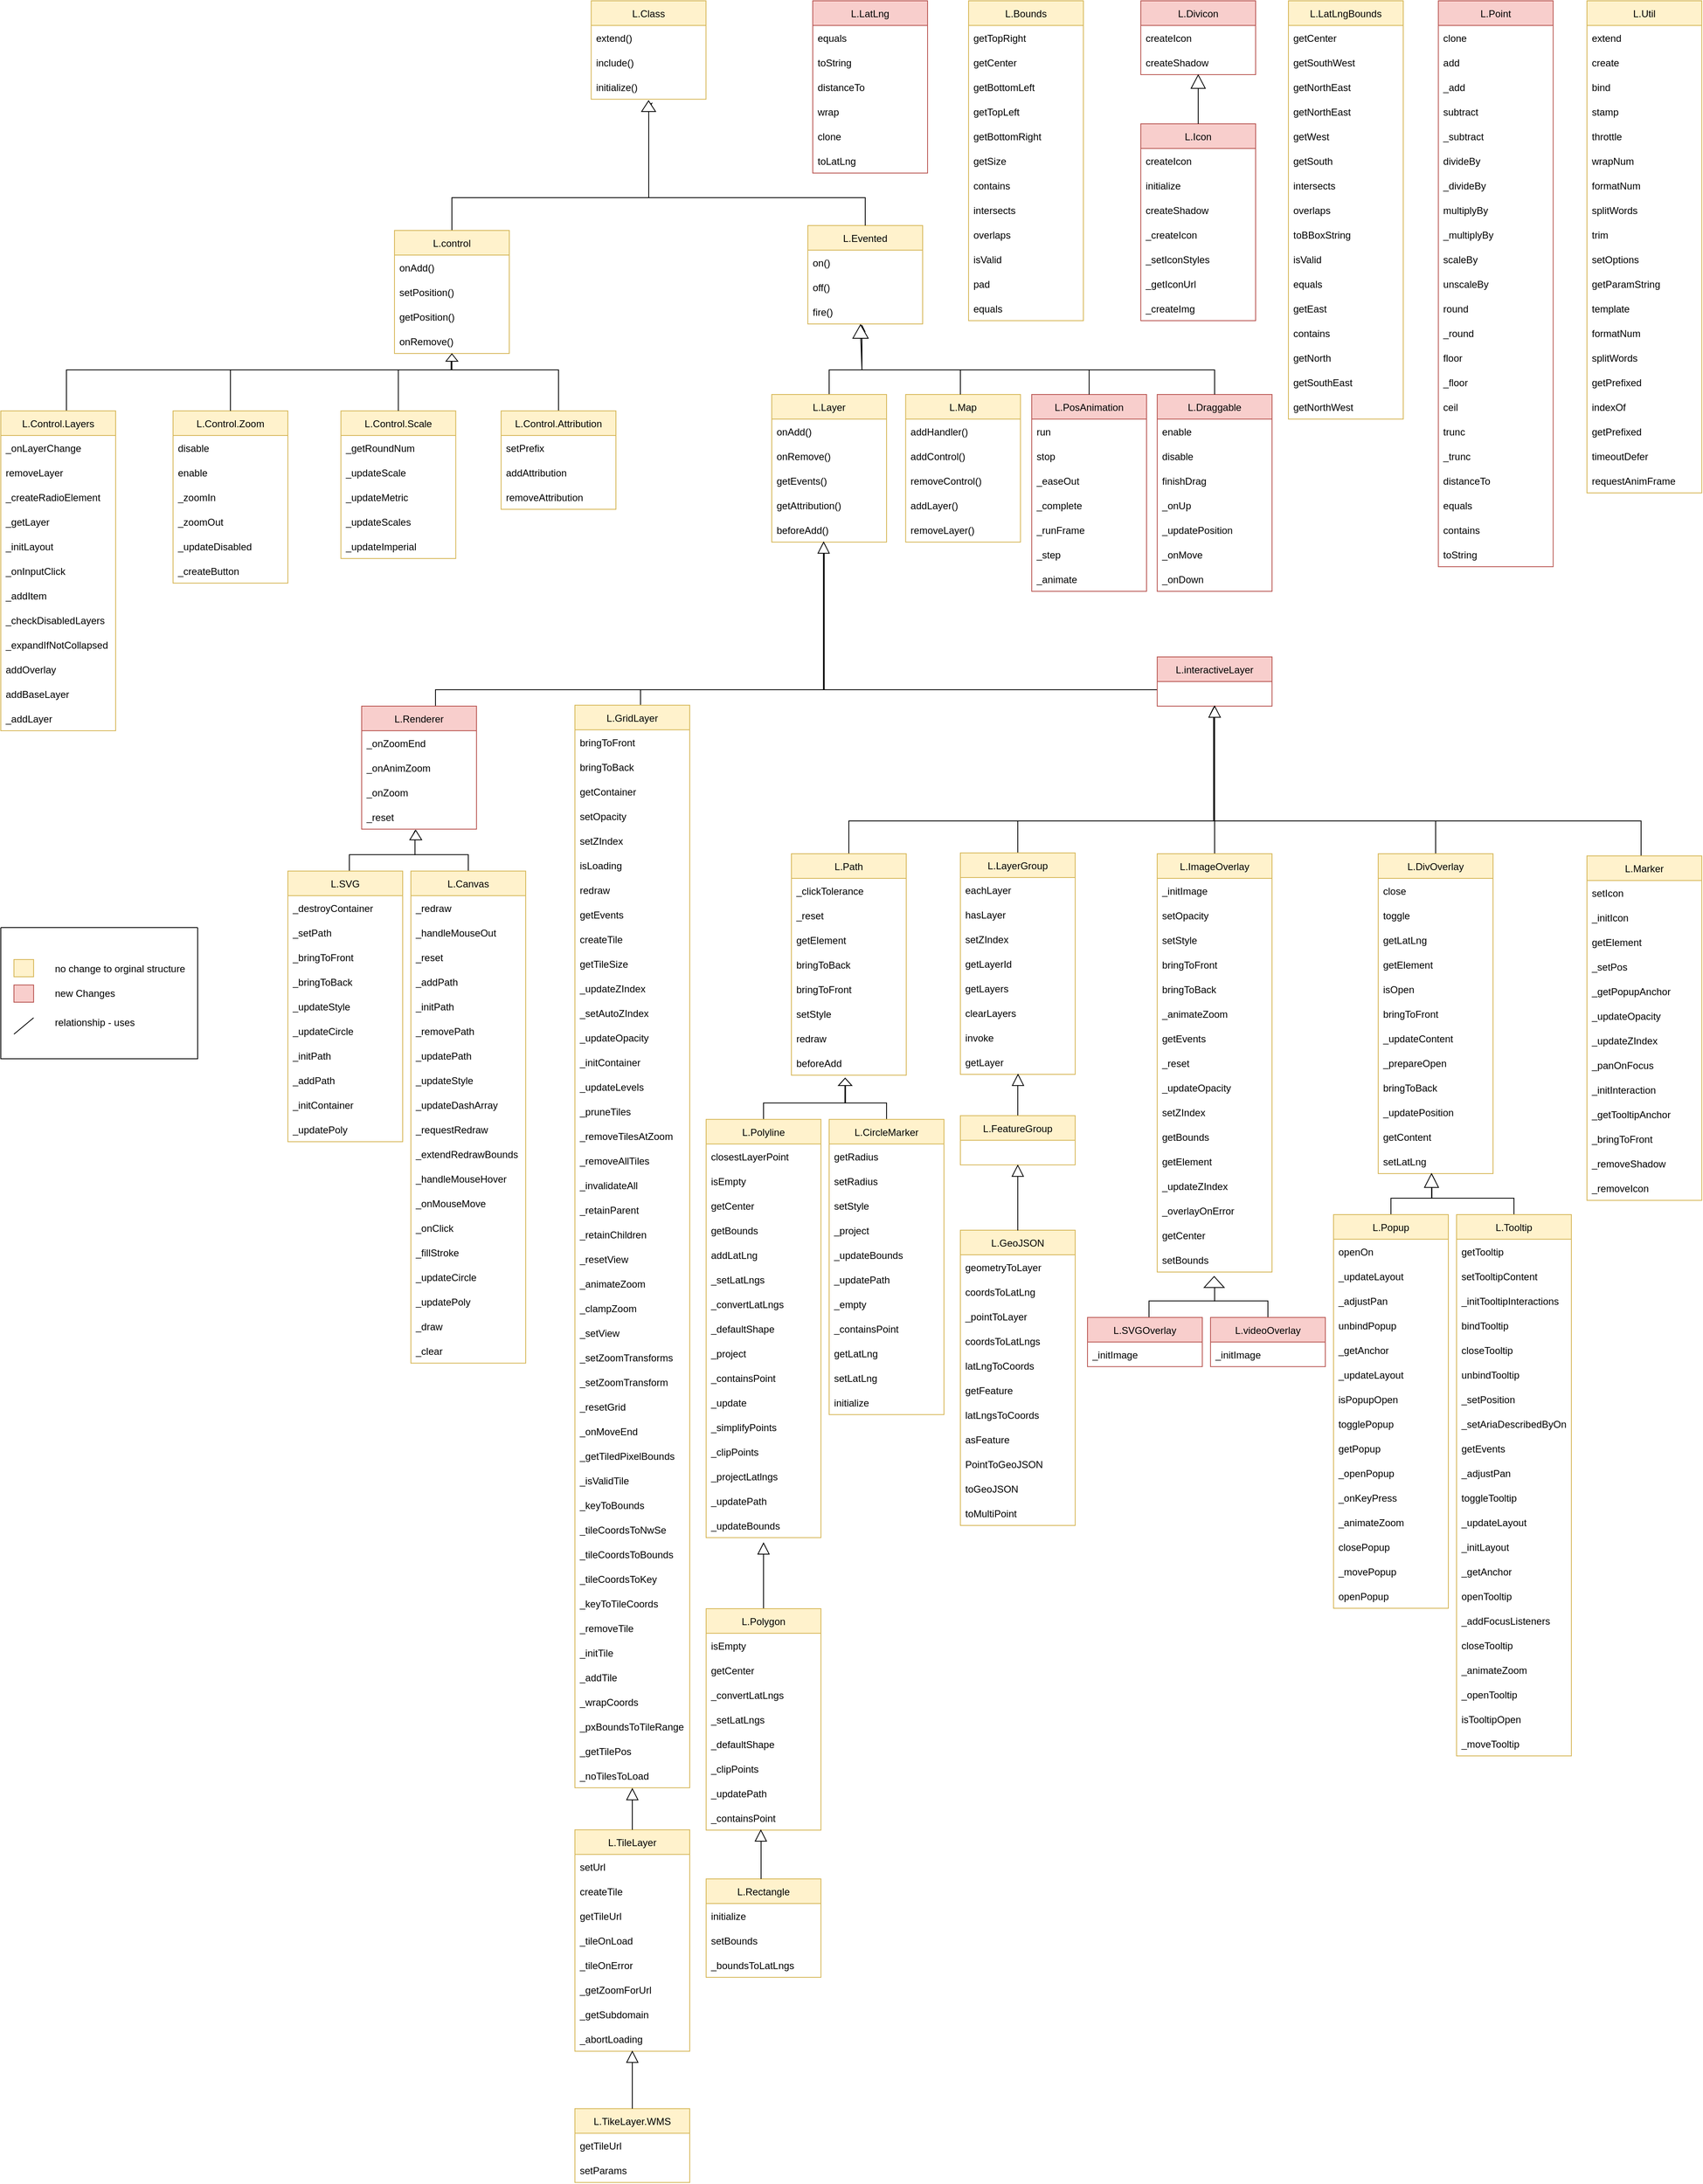 <mxfile version="20.1.1" type="device"><diagram id="TFapKxxfnhz1iF8gwnTL" name="Page-1"><mxGraphModel dx="5580" dy="2660" grid="1" gridSize="10" guides="1" tooltips="1" connect="1" arrows="1" fold="1" page="1" pageScale="1" pageWidth="827" pageHeight="1169" math="0" shadow="0"><root><mxCell id="0"/><mxCell id="1" parent="0"/><mxCell id="oAmFGBzYCbovt4b1n4jX-17" style="edgeStyle=orthogonalEdgeStyle;rounded=0;orthogonalLoop=1;jettySize=auto;html=1;entryX=0.5;entryY=0;entryDx=0;entryDy=0;" parent="1" source="oAmFGBzYCbovt4b1n4jX-4" target="oAmFGBzYCbovt4b1n4jX-208" edge="1"><mxGeometry relative="1" as="geometry"><Array as="points"><mxPoint x="-20" y="240"/><mxPoint x="220" y="240"/><mxPoint x="220" y="129"/></Array></mxGeometry></mxCell><mxCell id="oAmFGBzYCbovt4b1n4jX-4" value="L.control" style="swimlane;fontStyle=0;childLayout=stackLayout;horizontal=1;startSize=30;horizontalStack=0;resizeParent=1;resizeParentMax=0;resizeLast=0;collapsible=1;marginBottom=0;fillColor=#fff2cc;strokeColor=#d6b656;" parent="1" vertex="1"><mxGeometry x="-90" y="280" width="140" height="150" as="geometry"><mxRectangle x="-90" y="280" width="90" height="30" as="alternateBounds"/></mxGeometry></mxCell><mxCell id="oAmFGBzYCbovt4b1n4jX-6" value="onAdd()" style="text;strokeColor=none;fillColor=none;align=left;verticalAlign=middle;spacingLeft=4;spacingRight=4;overflow=hidden;points=[[0,0.5],[1,0.5]];portConstraint=eastwest;rotatable=0;" parent="oAmFGBzYCbovt4b1n4jX-4" vertex="1"><mxGeometry y="30" width="140" height="30" as="geometry"/></mxCell><mxCell id="ssoJUuIaVdGB1qIav75c-29" value="setPosition()" style="text;strokeColor=none;fillColor=none;align=left;verticalAlign=middle;spacingLeft=4;spacingRight=4;overflow=hidden;points=[[0,0.5],[1,0.5]];portConstraint=eastwest;rotatable=0;" vertex="1" parent="oAmFGBzYCbovt4b1n4jX-4"><mxGeometry y="60" width="140" height="30" as="geometry"/></mxCell><mxCell id="ssoJUuIaVdGB1qIav75c-30" value="getPosition()" style="text;strokeColor=none;fillColor=none;align=left;verticalAlign=middle;spacingLeft=4;spacingRight=4;overflow=hidden;points=[[0,0.5],[1,0.5]];portConstraint=eastwest;rotatable=0;" vertex="1" parent="oAmFGBzYCbovt4b1n4jX-4"><mxGeometry y="90" width="140" height="30" as="geometry"/></mxCell><mxCell id="oAmFGBzYCbovt4b1n4jX-7" value="onRemove()" style="text;strokeColor=none;fillColor=none;align=left;verticalAlign=middle;spacingLeft=4;spacingRight=4;overflow=hidden;points=[[0,0.5],[1,0.5]];portConstraint=eastwest;rotatable=0;" parent="oAmFGBzYCbovt4b1n4jX-4" vertex="1"><mxGeometry y="120" width="140" height="30" as="geometry"/></mxCell><mxCell id="oAmFGBzYCbovt4b1n4jX-8" value="L.Evented" style="swimlane;fontStyle=0;childLayout=stackLayout;horizontal=1;startSize=30;horizontalStack=0;resizeParent=1;resizeParentMax=0;resizeLast=0;collapsible=1;marginBottom=0;fillColor=#fff2cc;strokeColor=#d6b656;" parent="1" vertex="1"><mxGeometry x="414" y="273.96" width="140" height="120" as="geometry"/></mxCell><mxCell id="oAmFGBzYCbovt4b1n4jX-9" value="on()" style="text;strokeColor=none;fillColor=none;align=left;verticalAlign=middle;spacingLeft=4;spacingRight=4;overflow=hidden;points=[[0,0.5],[1,0.5]];portConstraint=eastwest;rotatable=0;" parent="oAmFGBzYCbovt4b1n4jX-8" vertex="1"><mxGeometry y="30" width="140" height="30" as="geometry"/></mxCell><mxCell id="oAmFGBzYCbovt4b1n4jX-12" value="off()" style="text;strokeColor=none;fillColor=none;align=left;verticalAlign=middle;spacingLeft=4;spacingRight=4;overflow=hidden;points=[[0,0.5],[1,0.5]];portConstraint=eastwest;rotatable=0;" parent="oAmFGBzYCbovt4b1n4jX-8" vertex="1"><mxGeometry y="60" width="140" height="30" as="geometry"/></mxCell><mxCell id="oAmFGBzYCbovt4b1n4jX-10" value="fire()" style="text;strokeColor=none;fillColor=none;align=left;verticalAlign=middle;spacingLeft=4;spacingRight=4;overflow=hidden;points=[[0,0.5],[1,0.5]];portConstraint=eastwest;rotatable=0;" parent="oAmFGBzYCbovt4b1n4jX-8" vertex="1"><mxGeometry y="90" width="140" height="30" as="geometry"/></mxCell><mxCell id="oAmFGBzYCbovt4b1n4jX-23" value="L.Map" style="swimlane;fontStyle=0;childLayout=stackLayout;horizontal=1;startSize=30;horizontalStack=0;resizeParent=1;resizeParentMax=0;resizeLast=0;collapsible=1;marginBottom=0;fillColor=#fff2cc;strokeColor=#d6b656;" parent="1" vertex="1"><mxGeometry x="533.28" y="480" width="140" height="180" as="geometry"/></mxCell><mxCell id="oAmFGBzYCbovt4b1n4jX-24" value="addHandler()" style="text;strokeColor=none;fillColor=none;align=left;verticalAlign=middle;spacingLeft=4;spacingRight=4;overflow=hidden;points=[[0,0.5],[1,0.5]];portConstraint=eastwest;rotatable=0;" parent="oAmFGBzYCbovt4b1n4jX-23" vertex="1"><mxGeometry y="30" width="140" height="30" as="geometry"/></mxCell><mxCell id="oAmFGBzYCbovt4b1n4jX-228" value="addControl()" style="text;strokeColor=none;fillColor=none;align=left;verticalAlign=middle;spacingLeft=4;spacingRight=4;overflow=hidden;points=[[0,0.5],[1,0.5]];portConstraint=eastwest;rotatable=0;" parent="oAmFGBzYCbovt4b1n4jX-23" vertex="1"><mxGeometry y="60" width="140" height="30" as="geometry"/></mxCell><mxCell id="oAmFGBzYCbovt4b1n4jX-229" value="removeControl()" style="text;strokeColor=none;fillColor=none;align=left;verticalAlign=middle;spacingLeft=4;spacingRight=4;overflow=hidden;points=[[0,0.5],[1,0.5]];portConstraint=eastwest;rotatable=0;" parent="oAmFGBzYCbovt4b1n4jX-23" vertex="1"><mxGeometry y="90" width="140" height="30" as="geometry"/></mxCell><mxCell id="oAmFGBzYCbovt4b1n4jX-230" value="addLayer()" style="text;strokeColor=none;fillColor=none;align=left;verticalAlign=middle;spacingLeft=4;spacingRight=4;overflow=hidden;points=[[0,0.5],[1,0.5]];portConstraint=eastwest;rotatable=0;" parent="oAmFGBzYCbovt4b1n4jX-23" vertex="1"><mxGeometry y="120" width="140" height="30" as="geometry"/></mxCell><mxCell id="oAmFGBzYCbovt4b1n4jX-227" value="removeLayer()" style="text;strokeColor=none;fillColor=none;align=left;verticalAlign=middle;spacingLeft=4;spacingRight=4;overflow=hidden;points=[[0,0.5],[1,0.5]];portConstraint=eastwest;rotatable=0;" parent="oAmFGBzYCbovt4b1n4jX-23" vertex="1"><mxGeometry y="150" width="140" height="30" as="geometry"/></mxCell><mxCell id="oAmFGBzYCbovt4b1n4jX-13" value="L.Class" style="swimlane;fontStyle=0;childLayout=stackLayout;horizontal=1;startSize=30;horizontalStack=0;resizeParent=1;resizeParentMax=0;resizeLast=0;collapsible=1;marginBottom=0;fillColor=#fff2cc;strokeColor=#d6b656;" parent="1" vertex="1"><mxGeometry x="149.83" width="140" height="120" as="geometry"/></mxCell><mxCell id="oAmFGBzYCbovt4b1n4jX-14" value="extend()" style="text;strokeColor=none;fillColor=none;align=left;verticalAlign=middle;spacingLeft=4;spacingRight=4;overflow=hidden;points=[[0,0.5],[1,0.5]];portConstraint=eastwest;rotatable=0;" parent="oAmFGBzYCbovt4b1n4jX-13" vertex="1"><mxGeometry y="30" width="140" height="30" as="geometry"/></mxCell><mxCell id="oAmFGBzYCbovt4b1n4jX-15" value="include()" style="text;strokeColor=none;fillColor=none;align=left;verticalAlign=middle;spacingLeft=4;spacingRight=4;overflow=hidden;points=[[0,0.5],[1,0.5]];portConstraint=eastwest;rotatable=0;" parent="oAmFGBzYCbovt4b1n4jX-13" vertex="1"><mxGeometry y="60" width="140" height="30" as="geometry"/></mxCell><mxCell id="oAmFGBzYCbovt4b1n4jX-16" value="initialize()" style="text;strokeColor=none;fillColor=none;align=left;verticalAlign=middle;spacingLeft=4;spacingRight=4;overflow=hidden;points=[[0,0.5],[1,0.5]];portConstraint=eastwest;rotatable=0;" parent="oAmFGBzYCbovt4b1n4jX-13" vertex="1"><mxGeometry y="90" width="140" height="30" as="geometry"/></mxCell><mxCell id="oAmFGBzYCbovt4b1n4jX-35" style="edgeStyle=orthogonalEdgeStyle;rounded=0;orthogonalLoop=1;jettySize=auto;html=1;entryX=0.472;entryY=1.024;entryDx=0;entryDy=0;entryPerimeter=0;" parent="1" source="oAmFGBzYCbovt4b1n4jX-27" target="oAmFGBzYCbovt4b1n4jX-10" edge="1"><mxGeometry relative="1" as="geometry"><Array as="points"><mxPoint x="440" y="450"/><mxPoint x="480" y="450"/><mxPoint x="480" y="395"/></Array><mxPoint x="462.875" y="402.27" as="targetPoint"/></mxGeometry></mxCell><mxCell id="oAmFGBzYCbovt4b1n4jX-27" value="L.Layer" style="swimlane;fontStyle=0;childLayout=stackLayout;horizontal=1;startSize=30;horizontalStack=0;resizeParent=1;resizeParentMax=0;resizeLast=0;collapsible=1;marginBottom=0;fillColor=#fff2cc;strokeColor=#d6b656;" parent="1" vertex="1"><mxGeometry x="370" y="480" width="140" height="180" as="geometry"/></mxCell><mxCell id="oAmFGBzYCbovt4b1n4jX-286" value="onAdd()" style="text;strokeColor=none;fillColor=none;align=left;verticalAlign=middle;spacingLeft=4;spacingRight=4;overflow=hidden;points=[[0,0.5],[1,0.5]];portConstraint=eastwest;rotatable=0;" parent="oAmFGBzYCbovt4b1n4jX-27" vertex="1"><mxGeometry y="30" width="140" height="30" as="geometry"/></mxCell><mxCell id="oAmFGBzYCbovt4b1n4jX-287" value="onRemove()" style="text;strokeColor=none;fillColor=none;align=left;verticalAlign=middle;spacingLeft=4;spacingRight=4;overflow=hidden;points=[[0,0.5],[1,0.5]];portConstraint=eastwest;rotatable=0;" parent="oAmFGBzYCbovt4b1n4jX-27" vertex="1"><mxGeometry y="60" width="140" height="30" as="geometry"/></mxCell><mxCell id="oAmFGBzYCbovt4b1n4jX-288" value="getEvents()" style="text;strokeColor=none;fillColor=none;align=left;verticalAlign=middle;spacingLeft=4;spacingRight=4;overflow=hidden;points=[[0,0.5],[1,0.5]];portConstraint=eastwest;rotatable=0;" parent="oAmFGBzYCbovt4b1n4jX-27" vertex="1"><mxGeometry y="90" width="140" height="30" as="geometry"/></mxCell><mxCell id="oAmFGBzYCbovt4b1n4jX-289" value="getAttribution()" style="text;strokeColor=none;fillColor=none;align=left;verticalAlign=middle;spacingLeft=4;spacingRight=4;overflow=hidden;points=[[0,0.5],[1,0.5]];portConstraint=eastwest;rotatable=0;" parent="oAmFGBzYCbovt4b1n4jX-27" vertex="1"><mxGeometry y="120" width="140" height="30" as="geometry"/></mxCell><mxCell id="oAmFGBzYCbovt4b1n4jX-28" value="beforeAdd()" style="text;strokeColor=none;fillColor=none;align=left;verticalAlign=middle;spacingLeft=4;spacingRight=4;overflow=hidden;points=[[0,0.5],[1,0.5]];portConstraint=eastwest;rotatable=0;" parent="oAmFGBzYCbovt4b1n4jX-27" vertex="1"><mxGeometry y="150" width="140" height="30" as="geometry"/></mxCell><mxCell id="oAmFGBzYCbovt4b1n4jX-29" value="L.PosAnimation" style="swimlane;fontStyle=0;childLayout=stackLayout;horizontal=1;startSize=30;horizontalStack=0;resizeParent=1;resizeParentMax=0;resizeLast=0;collapsible=1;marginBottom=0;fillColor=#f8cecc;strokeColor=#b85450;" parent="1" vertex="1"><mxGeometry x="687" y="480" width="140" height="240" as="geometry"/></mxCell><mxCell id="ssoJUuIaVdGB1qIav75c-334" value="run" style="text;strokeColor=none;fillColor=none;align=left;verticalAlign=middle;spacingLeft=4;spacingRight=4;overflow=hidden;points=[[0,0.5],[1,0.5]];portConstraint=eastwest;rotatable=0;" vertex="1" parent="oAmFGBzYCbovt4b1n4jX-29"><mxGeometry y="30" width="140" height="30" as="geometry"/></mxCell><mxCell id="ssoJUuIaVdGB1qIav75c-335" value="stop" style="text;strokeColor=none;fillColor=none;align=left;verticalAlign=middle;spacingLeft=4;spacingRight=4;overflow=hidden;points=[[0,0.5],[1,0.5]];portConstraint=eastwest;rotatable=0;" vertex="1" parent="oAmFGBzYCbovt4b1n4jX-29"><mxGeometry y="60" width="140" height="30" as="geometry"/></mxCell><mxCell id="ssoJUuIaVdGB1qIav75c-340" value="_easeOut" style="text;strokeColor=none;fillColor=none;align=left;verticalAlign=middle;spacingLeft=4;spacingRight=4;overflow=hidden;points=[[0,0.5],[1,0.5]];portConstraint=eastwest;rotatable=0;" vertex="1" parent="oAmFGBzYCbovt4b1n4jX-29"><mxGeometry y="90" width="140" height="30" as="geometry"/></mxCell><mxCell id="ssoJUuIaVdGB1qIav75c-339" value="_complete" style="text;strokeColor=none;fillColor=none;align=left;verticalAlign=middle;spacingLeft=4;spacingRight=4;overflow=hidden;points=[[0,0.5],[1,0.5]];portConstraint=eastwest;rotatable=0;" vertex="1" parent="oAmFGBzYCbovt4b1n4jX-29"><mxGeometry y="120" width="140" height="30" as="geometry"/></mxCell><mxCell id="ssoJUuIaVdGB1qIav75c-338" value="_runFrame" style="text;strokeColor=none;fillColor=none;align=left;verticalAlign=middle;spacingLeft=4;spacingRight=4;overflow=hidden;points=[[0,0.5],[1,0.5]];portConstraint=eastwest;rotatable=0;" vertex="1" parent="oAmFGBzYCbovt4b1n4jX-29"><mxGeometry y="150" width="140" height="30" as="geometry"/></mxCell><mxCell id="ssoJUuIaVdGB1qIav75c-337" value="_step" style="text;strokeColor=none;fillColor=none;align=left;verticalAlign=middle;spacingLeft=4;spacingRight=4;overflow=hidden;points=[[0,0.5],[1,0.5]];portConstraint=eastwest;rotatable=0;" vertex="1" parent="oAmFGBzYCbovt4b1n4jX-29"><mxGeometry y="180" width="140" height="30" as="geometry"/></mxCell><mxCell id="ssoJUuIaVdGB1qIav75c-336" value="_animate" style="text;strokeColor=none;fillColor=none;align=left;verticalAlign=middle;spacingLeft=4;spacingRight=4;overflow=hidden;points=[[0,0.5],[1,0.5]];portConstraint=eastwest;rotatable=0;" vertex="1" parent="oAmFGBzYCbovt4b1n4jX-29"><mxGeometry y="210" width="140" height="30" as="geometry"/></mxCell><mxCell id="oAmFGBzYCbovt4b1n4jX-31" value="L.Draggable" style="swimlane;fontStyle=0;childLayout=stackLayout;horizontal=1;startSize=30;horizontalStack=0;resizeParent=1;resizeParentMax=0;resizeLast=0;collapsible=1;marginBottom=0;fillColor=#f8cecc;strokeColor=#b85450;" parent="1" vertex="1"><mxGeometry x="840.03" y="480" width="140" height="240" as="geometry"/></mxCell><mxCell id="ssoJUuIaVdGB1qIav75c-326" value="enable" style="text;strokeColor=none;fillColor=none;align=left;verticalAlign=middle;spacingLeft=4;spacingRight=4;overflow=hidden;points=[[0,0.5],[1,0.5]];portConstraint=eastwest;rotatable=0;" vertex="1" parent="oAmFGBzYCbovt4b1n4jX-31"><mxGeometry y="30" width="140" height="30" as="geometry"/></mxCell><mxCell id="ssoJUuIaVdGB1qIav75c-327" value="disable" style="text;strokeColor=none;fillColor=none;align=left;verticalAlign=middle;spacingLeft=4;spacingRight=4;overflow=hidden;points=[[0,0.5],[1,0.5]];portConstraint=eastwest;rotatable=0;" vertex="1" parent="oAmFGBzYCbovt4b1n4jX-31"><mxGeometry y="60" width="140" height="30" as="geometry"/></mxCell><mxCell id="ssoJUuIaVdGB1qIav75c-332" value="finishDrag" style="text;strokeColor=none;fillColor=none;align=left;verticalAlign=middle;spacingLeft=4;spacingRight=4;overflow=hidden;points=[[0,0.5],[1,0.5]];portConstraint=eastwest;rotatable=0;" vertex="1" parent="oAmFGBzYCbovt4b1n4jX-31"><mxGeometry y="90" width="140" height="30" as="geometry"/></mxCell><mxCell id="ssoJUuIaVdGB1qIav75c-331" value="_onUp" style="text;strokeColor=none;fillColor=none;align=left;verticalAlign=middle;spacingLeft=4;spacingRight=4;overflow=hidden;points=[[0,0.5],[1,0.5]];portConstraint=eastwest;rotatable=0;" vertex="1" parent="oAmFGBzYCbovt4b1n4jX-31"><mxGeometry y="120" width="140" height="30" as="geometry"/></mxCell><mxCell id="ssoJUuIaVdGB1qIav75c-330" value="_updatePosition" style="text;strokeColor=none;fillColor=none;align=left;verticalAlign=middle;spacingLeft=4;spacingRight=4;overflow=hidden;points=[[0,0.5],[1,0.5]];portConstraint=eastwest;rotatable=0;" vertex="1" parent="oAmFGBzYCbovt4b1n4jX-31"><mxGeometry y="150" width="140" height="30" as="geometry"/></mxCell><mxCell id="ssoJUuIaVdGB1qIav75c-329" value="_onMove" style="text;strokeColor=none;fillColor=none;align=left;verticalAlign=middle;spacingLeft=4;spacingRight=4;overflow=hidden;points=[[0,0.5],[1,0.5]];portConstraint=eastwest;rotatable=0;" vertex="1" parent="oAmFGBzYCbovt4b1n4jX-31"><mxGeometry y="180" width="140" height="30" as="geometry"/></mxCell><mxCell id="ssoJUuIaVdGB1qIav75c-328" value="_onDown" style="text;strokeColor=none;fillColor=none;align=left;verticalAlign=middle;spacingLeft=4;spacingRight=4;overflow=hidden;points=[[0,0.5],[1,0.5]];portConstraint=eastwest;rotatable=0;" vertex="1" parent="oAmFGBzYCbovt4b1n4jX-31"><mxGeometry y="210" width="140" height="30" as="geometry"/></mxCell><mxCell id="oAmFGBzYCbovt4b1n4jX-49" style="edgeStyle=orthogonalEdgeStyle;rounded=0;orthogonalLoop=1;jettySize=auto;html=1;entryX=0.493;entryY=1.033;entryDx=0;entryDy=0;entryPerimeter=0;" parent="1" source="oAmFGBzYCbovt4b1n4jX-39" target="oAmFGBzYCbovt4b1n4jX-7" edge="1"><mxGeometry relative="1" as="geometry"><Array as="points"><mxPoint x="-490" y="450"/><mxPoint x="-21" y="450"/></Array></mxGeometry></mxCell><mxCell id="oAmFGBzYCbovt4b1n4jX-39" value="L.Control.Layers" style="swimlane;fontStyle=0;childLayout=stackLayout;horizontal=1;startSize=30;horizontalStack=0;resizeParent=1;resizeParentMax=0;resizeLast=0;collapsible=1;marginBottom=0;fillColor=#fff2cc;strokeColor=#d6b656;" parent="1" vertex="1"><mxGeometry x="-570" y="500" width="140" height="390" as="geometry"><mxRectangle x="-20" y="500" width="120" height="30" as="alternateBounds"/></mxGeometry></mxCell><mxCell id="ssoJUuIaVdGB1qIav75c-15" value="_onLayerChange" style="text;strokeColor=none;fillColor=none;align=left;verticalAlign=middle;spacingLeft=4;spacingRight=4;overflow=hidden;points=[[0,0.5],[1,0.5]];portConstraint=eastwest;rotatable=0;" vertex="1" parent="oAmFGBzYCbovt4b1n4jX-39"><mxGeometry y="30" width="140" height="30" as="geometry"/></mxCell><mxCell id="ssoJUuIaVdGB1qIav75c-13" value="removeLayer" style="text;strokeColor=none;fillColor=none;align=left;verticalAlign=middle;spacingLeft=4;spacingRight=4;overflow=hidden;points=[[0,0.5],[1,0.5]];portConstraint=eastwest;rotatable=0;" vertex="1" parent="oAmFGBzYCbovt4b1n4jX-39"><mxGeometry y="60" width="140" height="30" as="geometry"/></mxCell><mxCell id="ssoJUuIaVdGB1qIav75c-19" value="_createRadioElement" style="text;strokeColor=none;fillColor=none;align=left;verticalAlign=middle;spacingLeft=4;spacingRight=4;overflow=hidden;points=[[0,0.5],[1,0.5]];portConstraint=eastwest;rotatable=0;" vertex="1" parent="oAmFGBzYCbovt4b1n4jX-39"><mxGeometry y="90" width="140" height="30" as="geometry"/></mxCell><mxCell id="ssoJUuIaVdGB1qIav75c-17" value="_getLayer" style="text;strokeColor=none;fillColor=none;align=left;verticalAlign=middle;spacingLeft=4;spacingRight=4;overflow=hidden;points=[[0,0.5],[1,0.5]];portConstraint=eastwest;rotatable=0;" vertex="1" parent="oAmFGBzYCbovt4b1n4jX-39"><mxGeometry y="120" width="140" height="30" as="geometry"/></mxCell><mxCell id="ssoJUuIaVdGB1qIav75c-14" value="_initLayout" style="text;strokeColor=none;fillColor=none;align=left;verticalAlign=middle;spacingLeft=4;spacingRight=4;overflow=hidden;points=[[0,0.5],[1,0.5]];portConstraint=eastwest;rotatable=0;" vertex="1" parent="oAmFGBzYCbovt4b1n4jX-39"><mxGeometry y="150" width="140" height="30" as="geometry"/></mxCell><mxCell id="ssoJUuIaVdGB1qIav75c-21" value="_onInputClick" style="text;strokeColor=none;fillColor=none;align=left;verticalAlign=middle;spacingLeft=4;spacingRight=4;overflow=hidden;points=[[0,0.5],[1,0.5]];portConstraint=eastwest;rotatable=0;" vertex="1" parent="oAmFGBzYCbovt4b1n4jX-39"><mxGeometry y="180" width="140" height="30" as="geometry"/></mxCell><mxCell id="ssoJUuIaVdGB1qIav75c-20" value="_addItem" style="text;strokeColor=none;fillColor=none;align=left;verticalAlign=middle;spacingLeft=4;spacingRight=4;overflow=hidden;points=[[0,0.5],[1,0.5]];portConstraint=eastwest;rotatable=0;" vertex="1" parent="oAmFGBzYCbovt4b1n4jX-39"><mxGeometry y="210" width="140" height="30" as="geometry"/></mxCell><mxCell id="ssoJUuIaVdGB1qIav75c-22" value="_checkDisabledLayers" style="text;strokeColor=none;fillColor=none;align=left;verticalAlign=middle;spacingLeft=4;spacingRight=4;overflow=hidden;points=[[0,0.5],[1,0.5]];portConstraint=eastwest;rotatable=0;" vertex="1" parent="oAmFGBzYCbovt4b1n4jX-39"><mxGeometry y="240" width="140" height="30" as="geometry"/></mxCell><mxCell id="ssoJUuIaVdGB1qIav75c-23" value="_expandIfNotCollapsed" style="text;strokeColor=none;fillColor=none;align=left;verticalAlign=middle;spacingLeft=4;spacingRight=4;overflow=hidden;points=[[0,0.5],[1,0.5]];portConstraint=eastwest;rotatable=0;" vertex="1" parent="oAmFGBzYCbovt4b1n4jX-39"><mxGeometry y="270" width="140" height="30" as="geometry"/></mxCell><mxCell id="ssoJUuIaVdGB1qIav75c-12" value="addOverlay" style="text;strokeColor=none;fillColor=none;align=left;verticalAlign=middle;spacingLeft=4;spacingRight=4;overflow=hidden;points=[[0,0.5],[1,0.5]];portConstraint=eastwest;rotatable=0;" vertex="1" parent="oAmFGBzYCbovt4b1n4jX-39"><mxGeometry y="300" width="140" height="30" as="geometry"/></mxCell><mxCell id="ssoJUuIaVdGB1qIav75c-11" value="addBaseLayer" style="text;strokeColor=none;fillColor=none;align=left;verticalAlign=middle;spacingLeft=4;spacingRight=4;overflow=hidden;points=[[0,0.5],[1,0.5]];portConstraint=eastwest;rotatable=0;" vertex="1" parent="oAmFGBzYCbovt4b1n4jX-39"><mxGeometry y="330" width="140" height="30" as="geometry"/></mxCell><mxCell id="ssoJUuIaVdGB1qIav75c-16" value="_addLayer" style="text;strokeColor=none;fillColor=none;align=left;verticalAlign=middle;spacingLeft=4;spacingRight=4;overflow=hidden;points=[[0,0.5],[1,0.5]];portConstraint=eastwest;rotatable=0;" vertex="1" parent="oAmFGBzYCbovt4b1n4jX-39"><mxGeometry y="360" width="140" height="30" as="geometry"/></mxCell><mxCell id="oAmFGBzYCbovt4b1n4jX-48" style="edgeStyle=orthogonalEdgeStyle;rounded=0;orthogonalLoop=1;jettySize=auto;html=1;entryX=1;entryY=0.5;entryDx=0;entryDy=0;" parent="1" source="oAmFGBzYCbovt4b1n4jX-41" edge="1" target="oAmFGBzYCbovt4b1n4jX-206"><mxGeometry relative="1" as="geometry"><mxPoint x="-20" y="370" as="targetPoint"/><Array as="points"><mxPoint x="110" y="450"/><mxPoint x="-20" y="450"/></Array></mxGeometry></mxCell><mxCell id="oAmFGBzYCbovt4b1n4jX-41" value="L.Control.Attribution" style="swimlane;fontStyle=0;childLayout=stackLayout;horizontal=1;startSize=30;horizontalStack=0;resizeParent=1;resizeParentMax=0;resizeLast=0;collapsible=1;marginBottom=0;fillColor=#fff2cc;strokeColor=#d6b656;" parent="1" vertex="1"><mxGeometry x="40" y="500" width="140" height="120" as="geometry"><mxRectangle x="-190" y="500" width="140" height="30" as="alternateBounds"/></mxGeometry></mxCell><mxCell id="ssoJUuIaVdGB1qIav75c-7" value="setPrefix" style="text;strokeColor=none;fillColor=none;align=left;verticalAlign=middle;spacingLeft=4;spacingRight=4;overflow=hidden;points=[[0,0.5],[1,0.5]];portConstraint=eastwest;rotatable=0;" vertex="1" parent="oAmFGBzYCbovt4b1n4jX-41"><mxGeometry y="30" width="140" height="30" as="geometry"/></mxCell><mxCell id="ssoJUuIaVdGB1qIav75c-8" value="addAttribution" style="text;strokeColor=none;fillColor=none;align=left;verticalAlign=middle;spacingLeft=4;spacingRight=4;overflow=hidden;points=[[0,0.5],[1,0.5]];portConstraint=eastwest;rotatable=0;" vertex="1" parent="oAmFGBzYCbovt4b1n4jX-41"><mxGeometry y="60" width="140" height="30" as="geometry"/></mxCell><mxCell id="ssoJUuIaVdGB1qIav75c-9" value="removeAttribution" style="text;strokeColor=none;fillColor=none;align=left;verticalAlign=middle;spacingLeft=4;spacingRight=4;overflow=hidden;points=[[0,0.5],[1,0.5]];portConstraint=eastwest;rotatable=0;" vertex="1" parent="oAmFGBzYCbovt4b1n4jX-41"><mxGeometry y="90" width="140" height="30" as="geometry"/></mxCell><mxCell id="oAmFGBzYCbovt4b1n4jX-43" value="L.Control.Zoom" style="swimlane;fontStyle=0;childLayout=stackLayout;horizontal=1;startSize=30;horizontalStack=0;resizeParent=1;resizeParentMax=0;resizeLast=0;collapsible=1;marginBottom=0;fillColor=#fff2cc;strokeColor=#d6b656;" parent="1" vertex="1"><mxGeometry x="-360" y="500" width="140" height="210" as="geometry"><mxRectangle x="-360" y="500" width="110" height="30" as="alternateBounds"/></mxGeometry></mxCell><mxCell id="ssoJUuIaVdGB1qIav75c-1" value="disable" style="text;strokeColor=none;fillColor=none;align=left;verticalAlign=middle;spacingLeft=4;spacingRight=4;overflow=hidden;points=[[0,0.5],[1,0.5]];portConstraint=eastwest;rotatable=0;" vertex="1" parent="oAmFGBzYCbovt4b1n4jX-43"><mxGeometry y="30" width="140" height="30" as="geometry"/></mxCell><mxCell id="ssoJUuIaVdGB1qIav75c-2" value="enable" style="text;strokeColor=none;fillColor=none;align=left;verticalAlign=middle;spacingLeft=4;spacingRight=4;overflow=hidden;points=[[0,0.5],[1,0.5]];portConstraint=eastwest;rotatable=0;" vertex="1" parent="oAmFGBzYCbovt4b1n4jX-43"><mxGeometry y="60" width="140" height="30" as="geometry"/></mxCell><mxCell id="ssoJUuIaVdGB1qIav75c-3" value="_zoomIn" style="text;strokeColor=none;fillColor=none;align=left;verticalAlign=middle;spacingLeft=4;spacingRight=4;overflow=hidden;points=[[0,0.5],[1,0.5]];portConstraint=eastwest;rotatable=0;" vertex="1" parent="oAmFGBzYCbovt4b1n4jX-43"><mxGeometry y="90" width="140" height="30" as="geometry"/></mxCell><mxCell id="ssoJUuIaVdGB1qIav75c-4" value="_zoomOut" style="text;strokeColor=none;fillColor=none;align=left;verticalAlign=middle;spacingLeft=4;spacingRight=4;overflow=hidden;points=[[0,0.5],[1,0.5]];portConstraint=eastwest;rotatable=0;" vertex="1" parent="oAmFGBzYCbovt4b1n4jX-43"><mxGeometry y="120" width="140" height="30" as="geometry"/></mxCell><mxCell id="ssoJUuIaVdGB1qIav75c-6" value="_updateDisabled" style="text;strokeColor=none;fillColor=none;align=left;verticalAlign=middle;spacingLeft=4;spacingRight=4;overflow=hidden;points=[[0,0.5],[1,0.5]];portConstraint=eastwest;rotatable=0;" vertex="1" parent="oAmFGBzYCbovt4b1n4jX-43"><mxGeometry y="150" width="140" height="30" as="geometry"/></mxCell><mxCell id="ssoJUuIaVdGB1qIav75c-5" value="_createButton" style="text;strokeColor=none;fillColor=none;align=left;verticalAlign=middle;spacingLeft=4;spacingRight=4;overflow=hidden;points=[[0,0.5],[1,0.5]];portConstraint=eastwest;rotatable=0;" vertex="1" parent="oAmFGBzYCbovt4b1n4jX-43"><mxGeometry y="180" width="140" height="30" as="geometry"/></mxCell><mxCell id="oAmFGBzYCbovt4b1n4jX-45" value="L.Control.Scale" style="swimlane;fontStyle=0;childLayout=stackLayout;horizontal=1;startSize=30;horizontalStack=0;resizeParent=1;resizeParentMax=0;resizeLast=0;collapsible=1;marginBottom=0;fillColor=#fff2cc;strokeColor=#d6b656;" parent="1" vertex="1"><mxGeometry x="-155.3" y="500" width="140" height="180" as="geometry"><mxRectangle x="140" y="500" width="110" height="30" as="alternateBounds"/></mxGeometry></mxCell><mxCell id="ssoJUuIaVdGB1qIav75c-24" value="_getRoundNum" style="text;strokeColor=none;fillColor=none;align=left;verticalAlign=middle;spacingLeft=4;spacingRight=4;overflow=hidden;points=[[0,0.5],[1,0.5]];portConstraint=eastwest;rotatable=0;" vertex="1" parent="oAmFGBzYCbovt4b1n4jX-45"><mxGeometry y="30" width="140" height="30" as="geometry"/></mxCell><mxCell id="ssoJUuIaVdGB1qIav75c-25" value="_updateScale" style="text;strokeColor=none;fillColor=none;align=left;verticalAlign=middle;spacingLeft=4;spacingRight=4;overflow=hidden;points=[[0,0.5],[1,0.5]];portConstraint=eastwest;rotatable=0;" vertex="1" parent="oAmFGBzYCbovt4b1n4jX-45"><mxGeometry y="60" width="140" height="30" as="geometry"/></mxCell><mxCell id="ssoJUuIaVdGB1qIav75c-27" value="_updateMetric" style="text;strokeColor=none;fillColor=none;align=left;verticalAlign=middle;spacingLeft=4;spacingRight=4;overflow=hidden;points=[[0,0.5],[1,0.5]];portConstraint=eastwest;rotatable=0;" vertex="1" parent="oAmFGBzYCbovt4b1n4jX-45"><mxGeometry y="90" width="140" height="30" as="geometry"/></mxCell><mxCell id="ssoJUuIaVdGB1qIav75c-28" value="_updateScales" style="text;strokeColor=none;fillColor=none;align=left;verticalAlign=middle;spacingLeft=4;spacingRight=4;overflow=hidden;points=[[0,0.5],[1,0.5]];portConstraint=eastwest;rotatable=0;" vertex="1" parent="oAmFGBzYCbovt4b1n4jX-45"><mxGeometry y="120" width="140" height="30" as="geometry"/></mxCell><mxCell id="ssoJUuIaVdGB1qIav75c-26" value="_updateImperial" style="text;strokeColor=none;fillColor=none;align=left;verticalAlign=middle;spacingLeft=4;spacingRight=4;overflow=hidden;points=[[0,0.5],[1,0.5]];portConstraint=eastwest;rotatable=0;" vertex="1" parent="oAmFGBzYCbovt4b1n4jX-45"><mxGeometry y="150" width="140" height="30" as="geometry"/></mxCell><mxCell id="oAmFGBzYCbovt4b1n4jX-61" style="edgeStyle=orthogonalEdgeStyle;rounded=0;orthogonalLoop=1;jettySize=auto;html=1;entryX=1;entryY=0.5;entryDx=0;entryDy=0;" parent="1" source="oAmFGBzYCbovt4b1n4jX-51" target="oAmFGBzYCbovt4b1n4jX-83" edge="1"><mxGeometry relative="1" as="geometry"><mxPoint x="430" y="700" as="targetPoint"/><Array as="points"><mxPoint x="-40" y="840"/><mxPoint x="433" y="840"/><mxPoint x="433" y="670"/><mxPoint x="433" y="670"/></Array></mxGeometry></mxCell><mxCell id="oAmFGBzYCbovt4b1n4jX-51" value="L.Renderer" style="swimlane;fontStyle=0;childLayout=stackLayout;horizontal=1;startSize=30;horizontalStack=0;resizeParent=1;resizeParentMax=0;resizeLast=0;collapsible=1;marginBottom=0;fillColor=#f8cecc;strokeColor=#b85450;" parent="1" vertex="1"><mxGeometry x="-130" y="860" width="140" height="150" as="geometry"/></mxCell><mxCell id="ssoJUuIaVdGB1qIav75c-169" value="_onZoomEnd" style="text;strokeColor=none;fillColor=none;align=left;verticalAlign=middle;spacingLeft=4;spacingRight=4;overflow=hidden;points=[[0,0.5],[1,0.5]];portConstraint=eastwest;rotatable=0;" vertex="1" parent="oAmFGBzYCbovt4b1n4jX-51"><mxGeometry y="30" width="140" height="30" as="geometry"/></mxCell><mxCell id="ssoJUuIaVdGB1qIav75c-166" value="_onAnimZoom" style="text;strokeColor=none;fillColor=none;align=left;verticalAlign=middle;spacingLeft=4;spacingRight=4;overflow=hidden;points=[[0,0.5],[1,0.5]];portConstraint=eastwest;rotatable=0;" vertex="1" parent="oAmFGBzYCbovt4b1n4jX-51"><mxGeometry y="60" width="140" height="30" as="geometry"/></mxCell><mxCell id="ssoJUuIaVdGB1qIav75c-167" value="_onZoom" style="text;strokeColor=none;fillColor=none;align=left;verticalAlign=middle;spacingLeft=4;spacingRight=4;overflow=hidden;points=[[0,0.5],[1,0.5]];portConstraint=eastwest;rotatable=0;" vertex="1" parent="oAmFGBzYCbovt4b1n4jX-51"><mxGeometry y="90" width="140" height="30" as="geometry"/></mxCell><mxCell id="ssoJUuIaVdGB1qIav75c-168" value="_reset" style="text;strokeColor=none;fillColor=none;align=left;verticalAlign=middle;spacingLeft=4;spacingRight=4;overflow=hidden;points=[[0,0.5],[1,0.5]];portConstraint=eastwest;rotatable=0;" vertex="1" parent="oAmFGBzYCbovt4b1n4jX-51"><mxGeometry y="120" width="140" height="30" as="geometry"/></mxCell><mxCell id="oAmFGBzYCbovt4b1n4jX-59" style="edgeStyle=orthogonalEdgeStyle;rounded=0;orthogonalLoop=1;jettySize=auto;html=1;entryX=0.726;entryY=0.548;entryDx=0;entryDy=0;entryPerimeter=0;" parent="1" source="oAmFGBzYCbovt4b1n4jX-53" target="oAmFGBzYCbovt4b1n4jX-83" edge="1"><mxGeometry relative="1" as="geometry"><Array as="points"><mxPoint x="210" y="840"/><mxPoint x="433" y="840"/><mxPoint x="433" y="664"/></Array><mxPoint x="430" y="800.0" as="targetPoint"/></mxGeometry></mxCell><mxCell id="oAmFGBzYCbovt4b1n4jX-53" value="L.GridLayer" style="swimlane;fontStyle=0;childLayout=stackLayout;horizontal=1;startSize=30;horizontalStack=0;resizeParent=1;resizeParentMax=0;resizeLast=0;collapsible=1;marginBottom=0;fillColor=#fff2cc;strokeColor=#d6b656;" parent="1" vertex="1"><mxGeometry x="130" y="858.84" width="140" height="1320" as="geometry"/></mxCell><mxCell id="oAmFGBzYCbovt4b1n4jX-54" value="bringToFront" style="text;strokeColor=none;fillColor=none;align=left;verticalAlign=middle;spacingLeft=4;spacingRight=4;overflow=hidden;points=[[0,0.5],[1,0.5]];portConstraint=eastwest;rotatable=0;" parent="oAmFGBzYCbovt4b1n4jX-53" vertex="1"><mxGeometry y="30" width="140" height="30" as="geometry"/></mxCell><mxCell id="ssoJUuIaVdGB1qIav75c-243" value="bringToBack" style="text;strokeColor=none;fillColor=none;align=left;verticalAlign=middle;spacingLeft=4;spacingRight=4;overflow=hidden;points=[[0,0.5],[1,0.5]];portConstraint=eastwest;rotatable=0;" vertex="1" parent="oAmFGBzYCbovt4b1n4jX-53"><mxGeometry y="60" width="140" height="30" as="geometry"/></mxCell><mxCell id="ssoJUuIaVdGB1qIav75c-244" value="getContainer" style="text;strokeColor=none;fillColor=none;align=left;verticalAlign=middle;spacingLeft=4;spacingRight=4;overflow=hidden;points=[[0,0.5],[1,0.5]];portConstraint=eastwest;rotatable=0;" vertex="1" parent="oAmFGBzYCbovt4b1n4jX-53"><mxGeometry y="90" width="140" height="30" as="geometry"/></mxCell><mxCell id="ssoJUuIaVdGB1qIav75c-245" value="setOpacity" style="text;strokeColor=none;fillColor=none;align=left;verticalAlign=middle;spacingLeft=4;spacingRight=4;overflow=hidden;points=[[0,0.5],[1,0.5]];portConstraint=eastwest;rotatable=0;" vertex="1" parent="oAmFGBzYCbovt4b1n4jX-53"><mxGeometry y="120" width="140" height="30" as="geometry"/></mxCell><mxCell id="ssoJUuIaVdGB1qIav75c-246" value="setZIndex" style="text;strokeColor=none;fillColor=none;align=left;verticalAlign=middle;spacingLeft=4;spacingRight=4;overflow=hidden;points=[[0,0.5],[1,0.5]];portConstraint=eastwest;rotatable=0;" vertex="1" parent="oAmFGBzYCbovt4b1n4jX-53"><mxGeometry y="150" width="140" height="30" as="geometry"/></mxCell><mxCell id="ssoJUuIaVdGB1qIav75c-247" value="isLoading" style="text;strokeColor=none;fillColor=none;align=left;verticalAlign=middle;spacingLeft=4;spacingRight=4;overflow=hidden;points=[[0,0.5],[1,0.5]];portConstraint=eastwest;rotatable=0;" vertex="1" parent="oAmFGBzYCbovt4b1n4jX-53"><mxGeometry y="180" width="140" height="30" as="geometry"/></mxCell><mxCell id="ssoJUuIaVdGB1qIav75c-248" value="redraw" style="text;strokeColor=none;fillColor=none;align=left;verticalAlign=middle;spacingLeft=4;spacingRight=4;overflow=hidden;points=[[0,0.5],[1,0.5]];portConstraint=eastwest;rotatable=0;" vertex="1" parent="oAmFGBzYCbovt4b1n4jX-53"><mxGeometry y="210" width="140" height="30" as="geometry"/></mxCell><mxCell id="ssoJUuIaVdGB1qIav75c-257" value="getEvents" style="text;strokeColor=none;fillColor=none;align=left;verticalAlign=middle;spacingLeft=4;spacingRight=4;overflow=hidden;points=[[0,0.5],[1,0.5]];portConstraint=eastwest;rotatable=0;" vertex="1" parent="oAmFGBzYCbovt4b1n4jX-53"><mxGeometry y="240" width="140" height="30" as="geometry"/></mxCell><mxCell id="ssoJUuIaVdGB1qIav75c-256" value="createTile" style="text;strokeColor=none;fillColor=none;align=left;verticalAlign=middle;spacingLeft=4;spacingRight=4;overflow=hidden;points=[[0,0.5],[1,0.5]];portConstraint=eastwest;rotatable=0;" vertex="1" parent="oAmFGBzYCbovt4b1n4jX-53"><mxGeometry y="270" width="140" height="30" as="geometry"/></mxCell><mxCell id="ssoJUuIaVdGB1qIav75c-255" value="getTileSize" style="text;strokeColor=none;fillColor=none;align=left;verticalAlign=middle;spacingLeft=4;spacingRight=4;overflow=hidden;points=[[0,0.5],[1,0.5]];portConstraint=eastwest;rotatable=0;" vertex="1" parent="oAmFGBzYCbovt4b1n4jX-53"><mxGeometry y="300" width="140" height="30" as="geometry"/></mxCell><mxCell id="ssoJUuIaVdGB1qIav75c-254" value="_updateZIndex" style="text;strokeColor=none;fillColor=none;align=left;verticalAlign=middle;spacingLeft=4;spacingRight=4;overflow=hidden;points=[[0,0.5],[1,0.5]];portConstraint=eastwest;rotatable=0;" vertex="1" parent="oAmFGBzYCbovt4b1n4jX-53"><mxGeometry y="330" width="140" height="30" as="geometry"/></mxCell><mxCell id="ssoJUuIaVdGB1qIav75c-253" value="_setAutoZIndex" style="text;strokeColor=none;fillColor=none;align=left;verticalAlign=middle;spacingLeft=4;spacingRight=4;overflow=hidden;points=[[0,0.5],[1,0.5]];portConstraint=eastwest;rotatable=0;" vertex="1" parent="oAmFGBzYCbovt4b1n4jX-53"><mxGeometry y="360" width="140" height="30" as="geometry"/></mxCell><mxCell id="ssoJUuIaVdGB1qIav75c-252" value="_updateOpacity" style="text;strokeColor=none;fillColor=none;align=left;verticalAlign=middle;spacingLeft=4;spacingRight=4;overflow=hidden;points=[[0,0.5],[1,0.5]];portConstraint=eastwest;rotatable=0;" vertex="1" parent="oAmFGBzYCbovt4b1n4jX-53"><mxGeometry y="390" width="140" height="30" as="geometry"/></mxCell><mxCell id="ssoJUuIaVdGB1qIav75c-251" value="_initContainer" style="text;strokeColor=none;fillColor=none;align=left;verticalAlign=middle;spacingLeft=4;spacingRight=4;overflow=hidden;points=[[0,0.5],[1,0.5]];portConstraint=eastwest;rotatable=0;" vertex="1" parent="oAmFGBzYCbovt4b1n4jX-53"><mxGeometry y="420" width="140" height="30" as="geometry"/></mxCell><mxCell id="ssoJUuIaVdGB1qIav75c-250" value="_updateLevels" style="text;strokeColor=none;fillColor=none;align=left;verticalAlign=middle;spacingLeft=4;spacingRight=4;overflow=hidden;points=[[0,0.5],[1,0.5]];portConstraint=eastwest;rotatable=0;" vertex="1" parent="oAmFGBzYCbovt4b1n4jX-53"><mxGeometry y="450" width="140" height="30" as="geometry"/></mxCell><mxCell id="ssoJUuIaVdGB1qIav75c-249" value="_pruneTiles" style="text;strokeColor=none;fillColor=none;align=left;verticalAlign=middle;spacingLeft=4;spacingRight=4;overflow=hidden;points=[[0,0.5],[1,0.5]];portConstraint=eastwest;rotatable=0;" vertex="1" parent="oAmFGBzYCbovt4b1n4jX-53"><mxGeometry y="480" width="140" height="30" as="geometry"/></mxCell><mxCell id="ssoJUuIaVdGB1qIav75c-258" value="_removeTilesAtZoom" style="text;strokeColor=none;fillColor=none;align=left;verticalAlign=middle;spacingLeft=4;spacingRight=4;overflow=hidden;points=[[0,0.5],[1,0.5]];portConstraint=eastwest;rotatable=0;" vertex="1" parent="oAmFGBzYCbovt4b1n4jX-53"><mxGeometry y="510" width="140" height="30" as="geometry"/></mxCell><mxCell id="ssoJUuIaVdGB1qIav75c-259" value="_removeAllTiles" style="text;strokeColor=none;fillColor=none;align=left;verticalAlign=middle;spacingLeft=4;spacingRight=4;overflow=hidden;points=[[0,0.5],[1,0.5]];portConstraint=eastwest;rotatable=0;" vertex="1" parent="oAmFGBzYCbovt4b1n4jX-53"><mxGeometry y="540" width="140" height="30" as="geometry"/></mxCell><mxCell id="ssoJUuIaVdGB1qIav75c-260" value="_invalidateAll" style="text;strokeColor=none;fillColor=none;align=left;verticalAlign=middle;spacingLeft=4;spacingRight=4;overflow=hidden;points=[[0,0.5],[1,0.5]];portConstraint=eastwest;rotatable=0;" vertex="1" parent="oAmFGBzYCbovt4b1n4jX-53"><mxGeometry y="570" width="140" height="30" as="geometry"/></mxCell><mxCell id="ssoJUuIaVdGB1qIav75c-261" value="_retainParent" style="text;strokeColor=none;fillColor=none;align=left;verticalAlign=middle;spacingLeft=4;spacingRight=4;overflow=hidden;points=[[0,0.5],[1,0.5]];portConstraint=eastwest;rotatable=0;" vertex="1" parent="oAmFGBzYCbovt4b1n4jX-53"><mxGeometry y="600" width="140" height="30" as="geometry"/></mxCell><mxCell id="ssoJUuIaVdGB1qIav75c-262" value="_retainChildren" style="text;strokeColor=none;fillColor=none;align=left;verticalAlign=middle;spacingLeft=4;spacingRight=4;overflow=hidden;points=[[0,0.5],[1,0.5]];portConstraint=eastwest;rotatable=0;" vertex="1" parent="oAmFGBzYCbovt4b1n4jX-53"><mxGeometry y="630" width="140" height="30" as="geometry"/></mxCell><mxCell id="ssoJUuIaVdGB1qIav75c-263" value="_resetView" style="text;strokeColor=none;fillColor=none;align=left;verticalAlign=middle;spacingLeft=4;spacingRight=4;overflow=hidden;points=[[0,0.5],[1,0.5]];portConstraint=eastwest;rotatable=0;" vertex="1" parent="oAmFGBzYCbovt4b1n4jX-53"><mxGeometry y="660" width="140" height="30" as="geometry"/></mxCell><mxCell id="ssoJUuIaVdGB1qIav75c-264" value="_animateZoom" style="text;strokeColor=none;fillColor=none;align=left;verticalAlign=middle;spacingLeft=4;spacingRight=4;overflow=hidden;points=[[0,0.5],[1,0.5]];portConstraint=eastwest;rotatable=0;" vertex="1" parent="oAmFGBzYCbovt4b1n4jX-53"><mxGeometry y="690" width="140" height="30" as="geometry"/></mxCell><mxCell id="ssoJUuIaVdGB1qIav75c-265" value="_clampZoom" style="text;strokeColor=none;fillColor=none;align=left;verticalAlign=middle;spacingLeft=4;spacingRight=4;overflow=hidden;points=[[0,0.5],[1,0.5]];portConstraint=eastwest;rotatable=0;" vertex="1" parent="oAmFGBzYCbovt4b1n4jX-53"><mxGeometry y="720" width="140" height="30" as="geometry"/></mxCell><mxCell id="ssoJUuIaVdGB1qIav75c-272" value="_setView" style="text;strokeColor=none;fillColor=none;align=left;verticalAlign=middle;spacingLeft=4;spacingRight=4;overflow=hidden;points=[[0,0.5],[1,0.5]];portConstraint=eastwest;rotatable=0;" vertex="1" parent="oAmFGBzYCbovt4b1n4jX-53"><mxGeometry y="750" width="140" height="30" as="geometry"/></mxCell><mxCell id="ssoJUuIaVdGB1qIav75c-271" value="_setZoomTransforms" style="text;strokeColor=none;fillColor=none;align=left;verticalAlign=middle;spacingLeft=4;spacingRight=4;overflow=hidden;points=[[0,0.5],[1,0.5]];portConstraint=eastwest;rotatable=0;" vertex="1" parent="oAmFGBzYCbovt4b1n4jX-53"><mxGeometry y="780" width="140" height="30" as="geometry"/></mxCell><mxCell id="ssoJUuIaVdGB1qIav75c-270" value="_setZoomTransform" style="text;strokeColor=none;fillColor=none;align=left;verticalAlign=middle;spacingLeft=4;spacingRight=4;overflow=hidden;points=[[0,0.5],[1,0.5]];portConstraint=eastwest;rotatable=0;" vertex="1" parent="oAmFGBzYCbovt4b1n4jX-53"><mxGeometry y="810" width="140" height="30" as="geometry"/></mxCell><mxCell id="ssoJUuIaVdGB1qIav75c-269" value="_resetGrid" style="text;strokeColor=none;fillColor=none;align=left;verticalAlign=middle;spacingLeft=4;spacingRight=4;overflow=hidden;points=[[0,0.5],[1,0.5]];portConstraint=eastwest;rotatable=0;" vertex="1" parent="oAmFGBzYCbovt4b1n4jX-53"><mxGeometry y="840" width="140" height="30" as="geometry"/></mxCell><mxCell id="ssoJUuIaVdGB1qIav75c-268" value="_onMoveEnd" style="text;strokeColor=none;fillColor=none;align=left;verticalAlign=middle;spacingLeft=4;spacingRight=4;overflow=hidden;points=[[0,0.5],[1,0.5]];portConstraint=eastwest;rotatable=0;" vertex="1" parent="oAmFGBzYCbovt4b1n4jX-53"><mxGeometry y="870" width="140" height="30" as="geometry"/></mxCell><mxCell id="ssoJUuIaVdGB1qIav75c-267" value="_getTiledPixelBounds" style="text;strokeColor=none;fillColor=none;align=left;verticalAlign=middle;spacingLeft=4;spacingRight=4;overflow=hidden;points=[[0,0.5],[1,0.5]];portConstraint=eastwest;rotatable=0;" vertex="1" parent="oAmFGBzYCbovt4b1n4jX-53"><mxGeometry y="900" width="140" height="30" as="geometry"/></mxCell><mxCell id="ssoJUuIaVdGB1qIav75c-266" value="_isValidTile" style="text;strokeColor=none;fillColor=none;align=left;verticalAlign=middle;spacingLeft=4;spacingRight=4;overflow=hidden;points=[[0,0.5],[1,0.5]];portConstraint=eastwest;rotatable=0;" vertex="1" parent="oAmFGBzYCbovt4b1n4jX-53"><mxGeometry y="930" width="140" height="30" as="geometry"/></mxCell><mxCell id="ssoJUuIaVdGB1qIav75c-273" value="_keyToBounds" style="text;strokeColor=none;fillColor=none;align=left;verticalAlign=middle;spacingLeft=4;spacingRight=4;overflow=hidden;points=[[0,0.5],[1,0.5]];portConstraint=eastwest;rotatable=0;" vertex="1" parent="oAmFGBzYCbovt4b1n4jX-53"><mxGeometry y="960" width="140" height="30" as="geometry"/></mxCell><mxCell id="ssoJUuIaVdGB1qIav75c-274" value="_tileCoordsToNwSe" style="text;strokeColor=none;fillColor=none;align=left;verticalAlign=middle;spacingLeft=4;spacingRight=4;overflow=hidden;points=[[0,0.5],[1,0.5]];portConstraint=eastwest;rotatable=0;" vertex="1" parent="oAmFGBzYCbovt4b1n4jX-53"><mxGeometry y="990" width="140" height="30" as="geometry"/></mxCell><mxCell id="ssoJUuIaVdGB1qIav75c-275" value="_tileCoordsToBounds" style="text;strokeColor=none;fillColor=none;align=left;verticalAlign=middle;spacingLeft=4;spacingRight=4;overflow=hidden;points=[[0,0.5],[1,0.5]];portConstraint=eastwest;rotatable=0;" vertex="1" parent="oAmFGBzYCbovt4b1n4jX-53"><mxGeometry y="1020" width="140" height="30" as="geometry"/></mxCell><mxCell id="ssoJUuIaVdGB1qIav75c-279" value="_tileCoordsToKey" style="text;strokeColor=none;fillColor=none;align=left;verticalAlign=middle;spacingLeft=4;spacingRight=4;overflow=hidden;points=[[0,0.5],[1,0.5]];portConstraint=eastwest;rotatable=0;" vertex="1" parent="oAmFGBzYCbovt4b1n4jX-53"><mxGeometry y="1050" width="140" height="30" as="geometry"/></mxCell><mxCell id="ssoJUuIaVdGB1qIav75c-280" value="_keyToTileCoords" style="text;strokeColor=none;fillColor=none;align=left;verticalAlign=middle;spacingLeft=4;spacingRight=4;overflow=hidden;points=[[0,0.5],[1,0.5]];portConstraint=eastwest;rotatable=0;" vertex="1" parent="oAmFGBzYCbovt4b1n4jX-53"><mxGeometry y="1080" width="140" height="30" as="geometry"/></mxCell><mxCell id="ssoJUuIaVdGB1qIav75c-281" value="_removeTile" style="text;strokeColor=none;fillColor=none;align=left;verticalAlign=middle;spacingLeft=4;spacingRight=4;overflow=hidden;points=[[0,0.5],[1,0.5]];portConstraint=eastwest;rotatable=0;" vertex="1" parent="oAmFGBzYCbovt4b1n4jX-53"><mxGeometry y="1110" width="140" height="30" as="geometry"/></mxCell><mxCell id="ssoJUuIaVdGB1qIav75c-278" value="_initTile" style="text;strokeColor=none;fillColor=none;align=left;verticalAlign=middle;spacingLeft=4;spacingRight=4;overflow=hidden;points=[[0,0.5],[1,0.5]];portConstraint=eastwest;rotatable=0;" vertex="1" parent="oAmFGBzYCbovt4b1n4jX-53"><mxGeometry y="1140" width="140" height="30" as="geometry"/></mxCell><mxCell id="ssoJUuIaVdGB1qIav75c-277" value="_addTile" style="text;strokeColor=none;fillColor=none;align=left;verticalAlign=middle;spacingLeft=4;spacingRight=4;overflow=hidden;points=[[0,0.5],[1,0.5]];portConstraint=eastwest;rotatable=0;" vertex="1" parent="oAmFGBzYCbovt4b1n4jX-53"><mxGeometry y="1170" width="140" height="30" as="geometry"/></mxCell><mxCell id="ssoJUuIaVdGB1qIav75c-276" value="_wrapCoords" style="text;strokeColor=none;fillColor=none;align=left;verticalAlign=middle;spacingLeft=4;spacingRight=4;overflow=hidden;points=[[0,0.5],[1,0.5]];portConstraint=eastwest;rotatable=0;" vertex="1" parent="oAmFGBzYCbovt4b1n4jX-53"><mxGeometry y="1200" width="140" height="30" as="geometry"/></mxCell><mxCell id="ssoJUuIaVdGB1qIav75c-282" value="_pxBoundsToTileRange" style="text;strokeColor=none;fillColor=none;align=left;verticalAlign=middle;spacingLeft=4;spacingRight=4;overflow=hidden;points=[[0,0.5],[1,0.5]];portConstraint=eastwest;rotatable=0;" vertex="1" parent="oAmFGBzYCbovt4b1n4jX-53"><mxGeometry y="1230" width="140" height="30" as="geometry"/></mxCell><mxCell id="ssoJUuIaVdGB1qIav75c-283" value="_getTilePos" style="text;strokeColor=none;fillColor=none;align=left;verticalAlign=middle;spacingLeft=4;spacingRight=4;overflow=hidden;points=[[0,0.5],[1,0.5]];portConstraint=eastwest;rotatable=0;" vertex="1" parent="oAmFGBzYCbovt4b1n4jX-53"><mxGeometry y="1260" width="140" height="30" as="geometry"/></mxCell><mxCell id="ssoJUuIaVdGB1qIav75c-285" value="_noTilesToLoad" style="text;strokeColor=none;fillColor=none;align=left;verticalAlign=middle;spacingLeft=4;spacingRight=4;overflow=hidden;points=[[0,0.5],[1,0.5]];portConstraint=eastwest;rotatable=0;" vertex="1" parent="oAmFGBzYCbovt4b1n4jX-53"><mxGeometry y="1290" width="140" height="30" as="geometry"/></mxCell><mxCell id="ssoJUuIaVdGB1qIav75c-423" style="edgeStyle=orthogonalEdgeStyle;rounded=0;orthogonalLoop=1;jettySize=auto;html=1;entryX=0.692;entryY=0.552;entryDx=0;entryDy=0;entryPerimeter=0;" edge="1" parent="1" source="oAmFGBzYCbovt4b1n4jX-55" target="oAmFGBzYCbovt4b1n4jX-83"><mxGeometry relative="1" as="geometry"><Array as="points"><mxPoint x="434" y="840"/></Array></mxGeometry></mxCell><mxCell id="oAmFGBzYCbovt4b1n4jX-55" value="L.interactiveLayer" style="swimlane;fontStyle=0;childLayout=stackLayout;horizontal=1;startSize=30;horizontalStack=0;resizeParent=1;resizeParentMax=0;resizeLast=0;collapsible=1;marginBottom=0;fillColor=#f8cecc;strokeColor=#b85450;" parent="1" vertex="1"><mxGeometry x="840.03" y="800" width="140" height="60" as="geometry"/></mxCell><mxCell id="oAmFGBzYCbovt4b1n4jX-79" style="edgeStyle=orthogonalEdgeStyle;rounded=0;orthogonalLoop=1;jettySize=auto;html=1;" parent="1" source="oAmFGBzYCbovt4b1n4jX-67" edge="1"><mxGeometry relative="1" as="geometry"><mxPoint x="910" y="860" as="targetPoint"/><Array as="points"><mxPoint x="910" y="1000"/><mxPoint x="910" y="1000"/></Array></mxGeometry></mxCell><mxCell id="oAmFGBzYCbovt4b1n4jX-67" value="L.ImageOverlay" style="swimlane;fontStyle=0;childLayout=stackLayout;horizontal=1;startSize=30;horizontalStack=0;resizeParent=1;resizeParentMax=0;resizeLast=0;collapsible=1;marginBottom=0;fillColor=#fff2cc;strokeColor=#d6b656;" parent="1" vertex="1"><mxGeometry x="840" y="1040" width="140" height="510" as="geometry"/></mxCell><mxCell id="ssoJUuIaVdGB1qIav75c-37" value="_initImage" style="text;strokeColor=none;fillColor=none;align=left;verticalAlign=middle;spacingLeft=4;spacingRight=4;overflow=hidden;points=[[0,0.5],[1,0.5]];portConstraint=eastwest;rotatable=0;" vertex="1" parent="oAmFGBzYCbovt4b1n4jX-67"><mxGeometry y="30" width="140" height="30" as="geometry"/></mxCell><mxCell id="ssoJUuIaVdGB1qIav75c-36" value="setOpacity" style="text;strokeColor=none;fillColor=none;align=left;verticalAlign=middle;spacingLeft=4;spacingRight=4;overflow=hidden;points=[[0,0.5],[1,0.5]];portConstraint=eastwest;rotatable=0;" vertex="1" parent="oAmFGBzYCbovt4b1n4jX-67"><mxGeometry y="60" width="140" height="30" as="geometry"/></mxCell><mxCell id="ssoJUuIaVdGB1qIav75c-39" value="setStyle" style="text;strokeColor=none;fillColor=none;align=left;verticalAlign=middle;spacingLeft=4;spacingRight=4;overflow=hidden;points=[[0,0.5],[1,0.5]];portConstraint=eastwest;rotatable=0;" vertex="1" parent="oAmFGBzYCbovt4b1n4jX-67"><mxGeometry y="90" width="140" height="30" as="geometry"/></mxCell><mxCell id="ssoJUuIaVdGB1qIav75c-38" value="bringToFront" style="text;strokeColor=none;fillColor=none;align=left;verticalAlign=middle;spacingLeft=4;spacingRight=4;overflow=hidden;points=[[0,0.5],[1,0.5]];portConstraint=eastwest;rotatable=0;" vertex="1" parent="oAmFGBzYCbovt4b1n4jX-67"><mxGeometry y="120" width="140" height="30" as="geometry"/></mxCell><mxCell id="ssoJUuIaVdGB1qIav75c-41" value="bringToBack" style="text;strokeColor=none;fillColor=none;align=left;verticalAlign=middle;spacingLeft=4;spacingRight=4;overflow=hidden;points=[[0,0.5],[1,0.5]];portConstraint=eastwest;rotatable=0;" vertex="1" parent="oAmFGBzYCbovt4b1n4jX-67"><mxGeometry y="150" width="140" height="30" as="geometry"/></mxCell><mxCell id="ssoJUuIaVdGB1qIav75c-46" value="_animateZoom" style="text;strokeColor=none;fillColor=none;align=left;verticalAlign=middle;spacingLeft=4;spacingRight=4;overflow=hidden;points=[[0,0.5],[1,0.5]];portConstraint=eastwest;rotatable=0;" vertex="1" parent="oAmFGBzYCbovt4b1n4jX-67"><mxGeometry y="180" width="140" height="30" as="geometry"/></mxCell><mxCell id="ssoJUuIaVdGB1qIav75c-42" value="getEvents" style="text;strokeColor=none;fillColor=none;align=left;verticalAlign=middle;spacingLeft=4;spacingRight=4;overflow=hidden;points=[[0,0.5],[1,0.5]];portConstraint=eastwest;rotatable=0;" vertex="1" parent="oAmFGBzYCbovt4b1n4jX-67"><mxGeometry y="210" width="140" height="30" as="geometry"/></mxCell><mxCell id="ssoJUuIaVdGB1qIav75c-48" value="_reset" style="text;strokeColor=none;fillColor=none;align=left;verticalAlign=middle;spacingLeft=4;spacingRight=4;overflow=hidden;points=[[0,0.5],[1,0.5]];portConstraint=eastwest;rotatable=0;" vertex="1" parent="oAmFGBzYCbovt4b1n4jX-67"><mxGeometry y="240" width="140" height="30" as="geometry"/></mxCell><mxCell id="ssoJUuIaVdGB1qIav75c-47" value="_updateOpacity" style="text;strokeColor=none;fillColor=none;align=left;verticalAlign=middle;spacingLeft=4;spacingRight=4;overflow=hidden;points=[[0,0.5],[1,0.5]];portConstraint=eastwest;rotatable=0;" vertex="1" parent="oAmFGBzYCbovt4b1n4jX-67"><mxGeometry y="270" width="140" height="30" as="geometry"/></mxCell><mxCell id="ssoJUuIaVdGB1qIav75c-43" value="setZIndex" style="text;strokeColor=none;fillColor=none;align=left;verticalAlign=middle;spacingLeft=4;spacingRight=4;overflow=hidden;points=[[0,0.5],[1,0.5]];portConstraint=eastwest;rotatable=0;" vertex="1" parent="oAmFGBzYCbovt4b1n4jX-67"><mxGeometry y="300" width="140" height="30" as="geometry"/></mxCell><mxCell id="ssoJUuIaVdGB1qIav75c-44" value="getBounds" style="text;strokeColor=none;fillColor=none;align=left;verticalAlign=middle;spacingLeft=4;spacingRight=4;overflow=hidden;points=[[0,0.5],[1,0.5]];portConstraint=eastwest;rotatable=0;" vertex="1" parent="oAmFGBzYCbovt4b1n4jX-67"><mxGeometry y="330" width="140" height="30" as="geometry"/></mxCell><mxCell id="ssoJUuIaVdGB1qIav75c-45" value="getElement" style="text;strokeColor=none;fillColor=none;align=left;verticalAlign=middle;spacingLeft=4;spacingRight=4;overflow=hidden;points=[[0,0.5],[1,0.5]];portConstraint=eastwest;rotatable=0;" vertex="1" parent="oAmFGBzYCbovt4b1n4jX-67"><mxGeometry y="360" width="140" height="30" as="geometry"/></mxCell><mxCell id="ssoJUuIaVdGB1qIav75c-49" value="_updateZIndex" style="text;strokeColor=none;fillColor=none;align=left;verticalAlign=middle;spacingLeft=4;spacingRight=4;overflow=hidden;points=[[0,0.5],[1,0.5]];portConstraint=eastwest;rotatable=0;" vertex="1" parent="oAmFGBzYCbovt4b1n4jX-67"><mxGeometry y="390" width="140" height="30" as="geometry"/></mxCell><mxCell id="ssoJUuIaVdGB1qIav75c-50" value="_overlayOnError" style="text;strokeColor=none;fillColor=none;align=left;verticalAlign=middle;spacingLeft=4;spacingRight=4;overflow=hidden;points=[[0,0.5],[1,0.5]];portConstraint=eastwest;rotatable=0;" vertex="1" parent="oAmFGBzYCbovt4b1n4jX-67"><mxGeometry y="420" width="140" height="30" as="geometry"/></mxCell><mxCell id="ssoJUuIaVdGB1qIav75c-51" value="getCenter" style="text;strokeColor=none;fillColor=none;align=left;verticalAlign=middle;spacingLeft=4;spacingRight=4;overflow=hidden;points=[[0,0.5],[1,0.5]];portConstraint=eastwest;rotatable=0;" vertex="1" parent="oAmFGBzYCbovt4b1n4jX-67"><mxGeometry y="450" width="140" height="30" as="geometry"/></mxCell><mxCell id="ssoJUuIaVdGB1qIav75c-40" value="setBounds" style="text;strokeColor=none;fillColor=none;align=left;verticalAlign=middle;spacingLeft=4;spacingRight=4;overflow=hidden;points=[[0,0.5],[1,0.5]];portConstraint=eastwest;rotatable=0;" vertex="1" parent="oAmFGBzYCbovt4b1n4jX-67"><mxGeometry y="480" width="140" height="30" as="geometry"/></mxCell><mxCell id="oAmFGBzYCbovt4b1n4jX-80" style="edgeStyle=orthogonalEdgeStyle;rounded=0;orthogonalLoop=1;jettySize=auto;html=1;entryX=0.495;entryY=1.023;entryDx=0;entryDy=0;entryPerimeter=0;" parent="1" source="oAmFGBzYCbovt4b1n4jX-69" edge="1"><mxGeometry relative="1" as="geometry"><Array as="points"><mxPoint x="670" y="1000"/><mxPoint x="909" y="1000"/></Array><mxPoint x="909.33" y="860.69" as="targetPoint"/></mxGeometry></mxCell><mxCell id="oAmFGBzYCbovt4b1n4jX-69" value="L.LayerGroup" style="swimlane;fontStyle=0;childLayout=stackLayout;horizontal=1;startSize=30;horizontalStack=0;resizeParent=1;resizeParentMax=0;resizeLast=0;collapsible=1;marginBottom=0;fillColor=#fff2cc;strokeColor=#d6b656;" parent="1" vertex="1"><mxGeometry x="600" y="1039" width="140" height="270" as="geometry"/></mxCell><mxCell id="ssoJUuIaVdGB1qIav75c-99" value="eachLayer" style="text;strokeColor=none;fillColor=none;align=left;verticalAlign=middle;spacingLeft=4;spacingRight=4;overflow=hidden;points=[[0,0.5],[1,0.5]];portConstraint=eastwest;rotatable=0;" vertex="1" parent="oAmFGBzYCbovt4b1n4jX-69"><mxGeometry y="30" width="140" height="30" as="geometry"/></mxCell><mxCell id="ssoJUuIaVdGB1qIav75c-102" value="hasLayer" style="text;strokeColor=none;fillColor=none;align=left;verticalAlign=middle;spacingLeft=4;spacingRight=4;overflow=hidden;points=[[0,0.5],[1,0.5]];portConstraint=eastwest;rotatable=0;" vertex="1" parent="oAmFGBzYCbovt4b1n4jX-69"><mxGeometry y="60" width="140" height="30" as="geometry"/></mxCell><mxCell id="ssoJUuIaVdGB1qIav75c-88" value="setZIndex" style="text;strokeColor=none;fillColor=none;align=left;verticalAlign=middle;spacingLeft=4;spacingRight=4;overflow=hidden;points=[[0,0.5],[1,0.5]];portConstraint=eastwest;rotatable=0;" vertex="1" parent="oAmFGBzYCbovt4b1n4jX-69"><mxGeometry y="90" width="140" height="30" as="geometry"/></mxCell><mxCell id="ssoJUuIaVdGB1qIav75c-106" value="getLayerId" style="text;strokeColor=none;fillColor=none;align=left;verticalAlign=middle;spacingLeft=4;spacingRight=4;overflow=hidden;points=[[0,0.5],[1,0.5]];portConstraint=eastwest;rotatable=0;" vertex="1" parent="oAmFGBzYCbovt4b1n4jX-69"><mxGeometry y="120" width="140" height="30" as="geometry"/></mxCell><mxCell id="ssoJUuIaVdGB1qIav75c-97" value="getLayers" style="text;strokeColor=none;fillColor=none;align=left;verticalAlign=middle;spacingLeft=4;spacingRight=4;overflow=hidden;points=[[0,0.5],[1,0.5]];portConstraint=eastwest;rotatable=0;" vertex="1" parent="oAmFGBzYCbovt4b1n4jX-69"><mxGeometry y="150" width="140" height="30" as="geometry"/></mxCell><mxCell id="ssoJUuIaVdGB1qIav75c-101" value="clearLayers" style="text;strokeColor=none;fillColor=none;align=left;verticalAlign=middle;spacingLeft=4;spacingRight=4;overflow=hidden;points=[[0,0.5],[1,0.5]];portConstraint=eastwest;rotatable=0;" vertex="1" parent="oAmFGBzYCbovt4b1n4jX-69"><mxGeometry y="180" width="140" height="30" as="geometry"/></mxCell><mxCell id="ssoJUuIaVdGB1qIav75c-100" value="invoke" style="text;strokeColor=none;fillColor=none;align=left;verticalAlign=middle;spacingLeft=4;spacingRight=4;overflow=hidden;points=[[0,0.5],[1,0.5]];portConstraint=eastwest;rotatable=0;" vertex="1" parent="oAmFGBzYCbovt4b1n4jX-69"><mxGeometry y="210" width="140" height="30" as="geometry"/></mxCell><mxCell id="ssoJUuIaVdGB1qIav75c-98" value="getLayer" style="text;strokeColor=none;fillColor=none;align=left;verticalAlign=middle;spacingLeft=4;spacingRight=4;overflow=hidden;points=[[0,0.5],[1,0.5]];portConstraint=eastwest;rotatable=0;" vertex="1" parent="oAmFGBzYCbovt4b1n4jX-69"><mxGeometry y="240" width="140" height="30" as="geometry"/></mxCell><mxCell id="oAmFGBzYCbovt4b1n4jX-78" style="edgeStyle=orthogonalEdgeStyle;rounded=0;orthogonalLoop=1;jettySize=auto;html=1;entryX=0.493;entryY=1.015;entryDx=0;entryDy=0;entryPerimeter=0;" parent="1" source="oAmFGBzYCbovt4b1n4jX-71" edge="1"><mxGeometry relative="1" as="geometry"><Array as="points"><mxPoint x="1180" y="1000"/><mxPoint x="909" y="1000"/></Array><mxPoint x="909.05" y="860.45" as="targetPoint"/></mxGeometry></mxCell><mxCell id="oAmFGBzYCbovt4b1n4jX-71" value="L.DivOverlay" style="swimlane;fontStyle=0;childLayout=stackLayout;horizontal=1;startSize=30;horizontalStack=0;resizeParent=1;resizeParentMax=0;resizeLast=0;collapsible=1;marginBottom=0;fillColor=#fff2cc;strokeColor=#d6b656;" parent="1" vertex="1"><mxGeometry x="1109.48" y="1040" width="140" height="390" as="geometry"/></mxCell><mxCell id="ssoJUuIaVdGB1qIav75c-121" value="close" style="text;strokeColor=none;fillColor=none;align=left;verticalAlign=middle;spacingLeft=4;spacingRight=4;overflow=hidden;points=[[0,0.5],[1,0.5]];portConstraint=eastwest;rotatable=0;" vertex="1" parent="oAmFGBzYCbovt4b1n4jX-71"><mxGeometry y="30" width="140" height="30" as="geometry"/></mxCell><mxCell id="ssoJUuIaVdGB1qIav75c-122" value="toggle" style="text;strokeColor=none;fillColor=none;align=left;verticalAlign=middle;spacingLeft=4;spacingRight=4;overflow=hidden;points=[[0,0.5],[1,0.5]];portConstraint=eastwest;rotatable=0;" vertex="1" parent="oAmFGBzYCbovt4b1n4jX-71"><mxGeometry y="60" width="140" height="30" as="geometry"/></mxCell><mxCell id="ssoJUuIaVdGB1qIav75c-123" value="    getLatLng" style="text;strokeColor=none;fillColor=none;align=left;verticalAlign=middle;spacingLeft=4;spacingRight=4;overflow=hidden;points=[[0,0.5],[1,0.5]];portConstraint=eastwest;rotatable=0;" vertex="1" parent="oAmFGBzYCbovt4b1n4jX-71"><mxGeometry y="90" width="140" height="30" as="geometry"/></mxCell><mxCell id="ssoJUuIaVdGB1qIav75c-127" value="getElement" style="text;strokeColor=none;fillColor=none;align=left;verticalAlign=middle;spacingLeft=4;spacingRight=4;overflow=hidden;points=[[0,0.5],[1,0.5]];portConstraint=eastwest;rotatable=0;" vertex="1" parent="oAmFGBzYCbovt4b1n4jX-71"><mxGeometry y="120" width="140" height="30" as="geometry"/></mxCell><mxCell id="ssoJUuIaVdGB1qIav75c-128" value="isOpen" style="text;strokeColor=none;fillColor=none;align=left;verticalAlign=middle;spacingLeft=4;spacingRight=4;overflow=hidden;points=[[0,0.5],[1,0.5]];portConstraint=eastwest;rotatable=0;" vertex="1" parent="oAmFGBzYCbovt4b1n4jX-71"><mxGeometry y="150" width="140" height="30" as="geometry"/></mxCell><mxCell id="ssoJUuIaVdGB1qIav75c-129" value="bringToFront" style="text;strokeColor=none;fillColor=none;align=left;verticalAlign=middle;spacingLeft=4;spacingRight=4;overflow=hidden;points=[[0,0.5],[1,0.5]];portConstraint=eastwest;rotatable=0;" vertex="1" parent="oAmFGBzYCbovt4b1n4jX-71"><mxGeometry y="180" width="140" height="30" as="geometry"/></mxCell><mxCell id="ssoJUuIaVdGB1qIav75c-132" value="_updateContent" style="text;strokeColor=none;fillColor=none;align=left;verticalAlign=middle;spacingLeft=4;spacingRight=4;overflow=hidden;points=[[0,0.5],[1,0.5]];portConstraint=eastwest;rotatable=0;" vertex="1" parent="oAmFGBzYCbovt4b1n4jX-71"><mxGeometry y="210" width="140" height="30" as="geometry"/></mxCell><mxCell id="ssoJUuIaVdGB1qIav75c-131" value="_prepareOpen" style="text;strokeColor=none;fillColor=none;align=left;verticalAlign=middle;spacingLeft=4;spacingRight=4;overflow=hidden;points=[[0,0.5],[1,0.5]];portConstraint=eastwest;rotatable=0;" vertex="1" parent="oAmFGBzYCbovt4b1n4jX-71"><mxGeometry y="240" width="140" height="30" as="geometry"/></mxCell><mxCell id="ssoJUuIaVdGB1qIav75c-130" value="bringToBack" style="text;strokeColor=none;fillColor=none;align=left;verticalAlign=middle;spacingLeft=4;spacingRight=4;overflow=hidden;points=[[0,0.5],[1,0.5]];portConstraint=eastwest;rotatable=0;" vertex="1" parent="oAmFGBzYCbovt4b1n4jX-71"><mxGeometry y="270" width="140" height="30" as="geometry"/></mxCell><mxCell id="ssoJUuIaVdGB1qIav75c-126" value="_updatePosition" style="text;strokeColor=none;fillColor=none;align=left;verticalAlign=middle;spacingLeft=4;spacingRight=4;overflow=hidden;points=[[0,0.5],[1,0.5]];portConstraint=eastwest;rotatable=0;" vertex="1" parent="oAmFGBzYCbovt4b1n4jX-71"><mxGeometry y="300" width="140" height="30" as="geometry"/></mxCell><mxCell id="ssoJUuIaVdGB1qIav75c-125" value="getContent" style="text;strokeColor=none;fillColor=none;align=left;verticalAlign=middle;spacingLeft=4;spacingRight=4;overflow=hidden;points=[[0,0.5],[1,0.5]];portConstraint=eastwest;rotatable=0;" vertex="1" parent="oAmFGBzYCbovt4b1n4jX-71"><mxGeometry y="330" width="140" height="30" as="geometry"/></mxCell><mxCell id="ssoJUuIaVdGB1qIav75c-124" value="setLatLng" style="text;strokeColor=none;fillColor=none;align=left;verticalAlign=middle;spacingLeft=4;spacingRight=4;overflow=hidden;points=[[0,0.5],[1,0.5]];portConstraint=eastwest;rotatable=0;" vertex="1" parent="oAmFGBzYCbovt4b1n4jX-71"><mxGeometry y="360" width="140" height="30" as="geometry"/></mxCell><mxCell id="oAmFGBzYCbovt4b1n4jX-77" style="edgeStyle=orthogonalEdgeStyle;rounded=0;orthogonalLoop=1;jettySize=auto;html=1;entryX=0.491;entryY=1.03;entryDx=0;entryDy=0;entryPerimeter=0;" parent="1" source="oAmFGBzYCbovt4b1n4jX-73" edge="1"><mxGeometry relative="1" as="geometry"><Array as="points"><mxPoint x="1430" y="1000"/><mxPoint x="909" y="1000"/></Array><mxPoint x="908.77" y="860.9" as="targetPoint"/></mxGeometry></mxCell><mxCell id="oAmFGBzYCbovt4b1n4jX-73" value="L.Marker" style="swimlane;fontStyle=0;childLayout=stackLayout;horizontal=1;startSize=30;horizontalStack=0;resizeParent=1;resizeParentMax=0;resizeLast=0;collapsible=1;marginBottom=0;fillColor=#fff2cc;strokeColor=#d6b656;" parent="1" vertex="1"><mxGeometry x="1364" y="1042.57" width="140" height="420" as="geometry"/></mxCell><mxCell id="ssoJUuIaVdGB1qIav75c-112" value="setIcon" style="text;strokeColor=none;fillColor=none;align=left;verticalAlign=middle;spacingLeft=4;spacingRight=4;overflow=hidden;points=[[0,0.5],[1,0.5]];portConstraint=eastwest;rotatable=0;" vertex="1" parent="oAmFGBzYCbovt4b1n4jX-73"><mxGeometry y="30" width="140" height="30" as="geometry"/></mxCell><mxCell id="ssoJUuIaVdGB1qIav75c-108" value="_initIcon" style="text;strokeColor=none;fillColor=none;align=left;verticalAlign=middle;spacingLeft=4;spacingRight=4;overflow=hidden;points=[[0,0.5],[1,0.5]];portConstraint=eastwest;rotatable=0;" vertex="1" parent="oAmFGBzYCbovt4b1n4jX-73"><mxGeometry y="60" width="140" height="30" as="geometry"/></mxCell><mxCell id="ssoJUuIaVdGB1qIav75c-107" value="getElement" style="text;strokeColor=none;fillColor=none;align=left;verticalAlign=middle;spacingLeft=4;spacingRight=4;overflow=hidden;points=[[0,0.5],[1,0.5]];portConstraint=eastwest;rotatable=0;" vertex="1" parent="oAmFGBzYCbovt4b1n4jX-73"><mxGeometry y="90" width="140" height="30" as="geometry"/></mxCell><mxCell id="ssoJUuIaVdGB1qIav75c-113" value="_setPos" style="text;strokeColor=none;fillColor=none;align=left;verticalAlign=middle;spacingLeft=4;spacingRight=4;overflow=hidden;points=[[0,0.5],[1,0.5]];portConstraint=eastwest;rotatable=0;" vertex="1" parent="oAmFGBzYCbovt4b1n4jX-73"><mxGeometry y="120" width="140" height="30" as="geometry"/></mxCell><mxCell id="ssoJUuIaVdGB1qIav75c-117" value="_getPopupAnchor" style="text;strokeColor=none;fillColor=none;align=left;verticalAlign=middle;spacingLeft=4;spacingRight=4;overflow=hidden;points=[[0,0.5],[1,0.5]];portConstraint=eastwest;rotatable=0;" vertex="1" parent="oAmFGBzYCbovt4b1n4jX-73"><mxGeometry y="150" width="140" height="30" as="geometry"/></mxCell><mxCell id="ssoJUuIaVdGB1qIav75c-116" value="_updateOpacity" style="text;strokeColor=none;fillColor=none;align=left;verticalAlign=middle;spacingLeft=4;spacingRight=4;overflow=hidden;points=[[0,0.5],[1,0.5]];portConstraint=eastwest;rotatable=0;" vertex="1" parent="oAmFGBzYCbovt4b1n4jX-73"><mxGeometry y="180" width="140" height="30" as="geometry"/></mxCell><mxCell id="ssoJUuIaVdGB1qIav75c-120" value="_updateZIndex" style="text;strokeColor=none;fillColor=none;align=left;verticalAlign=middle;spacingLeft=4;spacingRight=4;overflow=hidden;points=[[0,0.5],[1,0.5]];portConstraint=eastwest;rotatable=0;" vertex="1" parent="oAmFGBzYCbovt4b1n4jX-73"><mxGeometry y="210" width="140" height="30" as="geometry"/></mxCell><mxCell id="ssoJUuIaVdGB1qIav75c-118" value="_panOnFocus" style="text;strokeColor=none;fillColor=none;align=left;verticalAlign=middle;spacingLeft=4;spacingRight=4;overflow=hidden;points=[[0,0.5],[1,0.5]];portConstraint=eastwest;rotatable=0;" vertex="1" parent="oAmFGBzYCbovt4b1n4jX-73"><mxGeometry y="240" width="140" height="30" as="geometry"/></mxCell><mxCell id="ssoJUuIaVdGB1qIav75c-115" value="_initInteraction" style="text;strokeColor=none;fillColor=none;align=left;verticalAlign=middle;spacingLeft=4;spacingRight=4;overflow=hidden;points=[[0,0.5],[1,0.5]];portConstraint=eastwest;rotatable=0;" vertex="1" parent="oAmFGBzYCbovt4b1n4jX-73"><mxGeometry y="270" width="140" height="30" as="geometry"/></mxCell><mxCell id="ssoJUuIaVdGB1qIav75c-114" value="_getTooltipAnchor" style="text;strokeColor=none;fillColor=none;align=left;verticalAlign=middle;spacingLeft=4;spacingRight=4;overflow=hidden;points=[[0,0.5],[1,0.5]];portConstraint=eastwest;rotatable=0;" vertex="1" parent="oAmFGBzYCbovt4b1n4jX-73"><mxGeometry y="300" width="140" height="30" as="geometry"/></mxCell><mxCell id="ssoJUuIaVdGB1qIav75c-111" value="_bringToFront" style="text;strokeColor=none;fillColor=none;align=left;verticalAlign=middle;spacingLeft=4;spacingRight=4;overflow=hidden;points=[[0,0.5],[1,0.5]];portConstraint=eastwest;rotatable=0;" vertex="1" parent="oAmFGBzYCbovt4b1n4jX-73"><mxGeometry y="330" width="140" height="30" as="geometry"/></mxCell><mxCell id="ssoJUuIaVdGB1qIav75c-110" value="_removeShadow" style="text;strokeColor=none;fillColor=none;align=left;verticalAlign=middle;spacingLeft=4;spacingRight=4;overflow=hidden;points=[[0,0.5],[1,0.5]];portConstraint=eastwest;rotatable=0;" vertex="1" parent="oAmFGBzYCbovt4b1n4jX-73"><mxGeometry y="360" width="140" height="30" as="geometry"/></mxCell><mxCell id="ssoJUuIaVdGB1qIav75c-109" value="_removeIcon" style="text;strokeColor=none;fillColor=none;align=left;verticalAlign=middle;spacingLeft=4;spacingRight=4;overflow=hidden;points=[[0,0.5],[1,0.5]];portConstraint=eastwest;rotatable=0;" vertex="1" parent="oAmFGBzYCbovt4b1n4jX-73"><mxGeometry y="390" width="140" height="30" as="geometry"/></mxCell><mxCell id="oAmFGBzYCbovt4b1n4jX-82" style="edgeStyle=orthogonalEdgeStyle;rounded=0;orthogonalLoop=1;jettySize=auto;html=1;entryX=0.5;entryY=1;entryDx=0;entryDy=0;" parent="1" source="oAmFGBzYCbovt4b1n4jX-75" target="oAmFGBzYCbovt4b1n4jX-55" edge="1"><mxGeometry relative="1" as="geometry"><Array as="points"><mxPoint x="464" y="1000"/><mxPoint x="910" y="1000"/></Array></mxGeometry></mxCell><mxCell id="oAmFGBzYCbovt4b1n4jX-75" value="L.Path" style="swimlane;fontStyle=0;childLayout=stackLayout;horizontal=1;startSize=30;horizontalStack=0;resizeParent=1;resizeParentMax=0;resizeLast=0;collapsible=1;marginBottom=0;fillColor=#fff2cc;strokeColor=#d6b656;" parent="1" vertex="1"><mxGeometry x="394" y="1040" width="140" height="270" as="geometry"/></mxCell><mxCell id="ssoJUuIaVdGB1qIav75c-184" value="_clickTolerance" style="text;strokeColor=none;fillColor=none;align=left;verticalAlign=middle;spacingLeft=4;spacingRight=4;overflow=hidden;points=[[0,0.5],[1,0.5]];portConstraint=eastwest;rotatable=0;" vertex="1" parent="oAmFGBzYCbovt4b1n4jX-75"><mxGeometry y="30" width="140" height="30" as="geometry"/></mxCell><mxCell id="ssoJUuIaVdGB1qIav75c-185" value="_reset" style="text;strokeColor=none;fillColor=none;align=left;verticalAlign=middle;spacingLeft=4;spacingRight=4;overflow=hidden;points=[[0,0.5],[1,0.5]];portConstraint=eastwest;rotatable=0;" vertex="1" parent="oAmFGBzYCbovt4b1n4jX-75"><mxGeometry y="60" width="140" height="30" as="geometry"/></mxCell><mxCell id="ssoJUuIaVdGB1qIav75c-186" value="getElement" style="text;strokeColor=none;fillColor=none;align=left;verticalAlign=middle;spacingLeft=4;spacingRight=4;overflow=hidden;points=[[0,0.5],[1,0.5]];portConstraint=eastwest;rotatable=0;" vertex="1" parent="oAmFGBzYCbovt4b1n4jX-75"><mxGeometry y="90" width="140" height="30" as="geometry"/></mxCell><mxCell id="ssoJUuIaVdGB1qIav75c-187" value="bringToBack" style="text;strokeColor=none;fillColor=none;align=left;verticalAlign=middle;spacingLeft=4;spacingRight=4;overflow=hidden;points=[[0,0.5],[1,0.5]];portConstraint=eastwest;rotatable=0;" vertex="1" parent="oAmFGBzYCbovt4b1n4jX-75"><mxGeometry y="120" width="140" height="30" as="geometry"/></mxCell><mxCell id="ssoJUuIaVdGB1qIav75c-188" value="bringToFront" style="text;strokeColor=none;fillColor=none;align=left;verticalAlign=middle;spacingLeft=4;spacingRight=4;overflow=hidden;points=[[0,0.5],[1,0.5]];portConstraint=eastwest;rotatable=0;" vertex="1" parent="oAmFGBzYCbovt4b1n4jX-75"><mxGeometry y="150" width="140" height="30" as="geometry"/></mxCell><mxCell id="ssoJUuIaVdGB1qIav75c-189" value="setStyle" style="text;strokeColor=none;fillColor=none;align=left;verticalAlign=middle;spacingLeft=4;spacingRight=4;overflow=hidden;points=[[0,0.5],[1,0.5]];portConstraint=eastwest;rotatable=0;" vertex="1" parent="oAmFGBzYCbovt4b1n4jX-75"><mxGeometry y="180" width="140" height="30" as="geometry"/></mxCell><mxCell id="ssoJUuIaVdGB1qIav75c-190" value="redraw" style="text;strokeColor=none;fillColor=none;align=left;verticalAlign=middle;spacingLeft=4;spacingRight=4;overflow=hidden;points=[[0,0.5],[1,0.5]];portConstraint=eastwest;rotatable=0;" vertex="1" parent="oAmFGBzYCbovt4b1n4jX-75"><mxGeometry y="210" width="140" height="30" as="geometry"/></mxCell><mxCell id="ssoJUuIaVdGB1qIav75c-191" value="beforeAdd" style="text;strokeColor=none;fillColor=none;align=left;verticalAlign=middle;spacingLeft=4;spacingRight=4;overflow=hidden;points=[[0,0.5],[1,0.5]];portConstraint=eastwest;rotatable=0;" vertex="1" parent="oAmFGBzYCbovt4b1n4jX-75"><mxGeometry y="240" width="140" height="30" as="geometry"/></mxCell><mxCell id="oAmFGBzYCbovt4b1n4jX-99" style="edgeStyle=orthogonalEdgeStyle;rounded=0;orthogonalLoop=1;jettySize=auto;html=1;entryX=0.5;entryY=1;entryDx=0;entryDy=0;entryPerimeter=0;" parent="1" source="oAmFGBzYCbovt4b1n4jX-86" edge="1"><mxGeometry relative="1" as="geometry"><Array as="points"><mxPoint x="1125" y="1460.05"/><mxPoint x="1175" y="1460.05"/></Array><mxPoint x="1174.48" y="1430.05" as="targetPoint"/></mxGeometry></mxCell><mxCell id="oAmFGBzYCbovt4b1n4jX-86" value="L.Popup" style="swimlane;fontStyle=0;childLayout=stackLayout;horizontal=1;startSize=30;horizontalStack=0;resizeParent=1;resizeParentMax=0;resizeLast=0;collapsible=1;marginBottom=0;fillColor=#fff2cc;strokeColor=#d6b656;" parent="1" vertex="1"><mxGeometry x="1055" y="1480.05" width="140" height="480" as="geometry"/></mxCell><mxCell id="ssoJUuIaVdGB1qIav75c-52" value="openOn" style="text;strokeColor=none;fillColor=none;align=left;verticalAlign=middle;spacingLeft=4;spacingRight=4;overflow=hidden;points=[[0,0.5],[1,0.5]];portConstraint=eastwest;rotatable=0;" vertex="1" parent="oAmFGBzYCbovt4b1n4jX-86"><mxGeometry y="30" width="140" height="30" as="geometry"/></mxCell><mxCell id="ssoJUuIaVdGB1qIav75c-59" value="_updateLayout" style="text;strokeColor=none;fillColor=none;align=left;verticalAlign=middle;spacingLeft=4;spacingRight=4;overflow=hidden;points=[[0,0.5],[1,0.5]];portConstraint=eastwest;rotatable=0;" vertex="1" parent="oAmFGBzYCbovt4b1n4jX-86"><mxGeometry y="60" width="140" height="30" as="geometry"/></mxCell><mxCell id="ssoJUuIaVdGB1qIav75c-76" value="_adjustPan" style="text;strokeColor=none;fillColor=none;align=left;verticalAlign=middle;spacingLeft=4;spacingRight=4;overflow=hidden;points=[[0,0.5],[1,0.5]];portConstraint=eastwest;rotatable=0;" vertex="1" parent="oAmFGBzYCbovt4b1n4jX-86"><mxGeometry y="90" width="140" height="30" as="geometry"/></mxCell><mxCell id="ssoJUuIaVdGB1qIav75c-82" value="unbindPopup" style="text;strokeColor=none;fillColor=none;align=left;verticalAlign=middle;spacingLeft=4;spacingRight=4;overflow=hidden;points=[[0,0.5],[1,0.5]];portConstraint=eastwest;rotatable=0;" vertex="1" parent="oAmFGBzYCbovt4b1n4jX-86"><mxGeometry y="120" width="140" height="30" as="geometry"/></mxCell><mxCell id="ssoJUuIaVdGB1qIav75c-79" value="_getAnchor" style="text;strokeColor=none;fillColor=none;align=left;verticalAlign=middle;spacingLeft=4;spacingRight=4;overflow=hidden;points=[[0,0.5],[1,0.5]];portConstraint=eastwest;rotatable=0;" vertex="1" parent="oAmFGBzYCbovt4b1n4jX-86"><mxGeometry y="150" width="140" height="30" as="geometry"/></mxCell><mxCell id="ssoJUuIaVdGB1qIav75c-80" value="_updateLayout" style="text;strokeColor=none;fillColor=none;align=left;verticalAlign=middle;spacingLeft=4;spacingRight=4;overflow=hidden;points=[[0,0.5],[1,0.5]];portConstraint=eastwest;rotatable=0;" vertex="1" parent="oAmFGBzYCbovt4b1n4jX-86"><mxGeometry y="180" width="140" height="30" as="geometry"/></mxCell><mxCell id="ssoJUuIaVdGB1qIav75c-84" value="isPopupOpen" style="text;strokeColor=none;fillColor=none;align=left;verticalAlign=middle;spacingLeft=4;spacingRight=4;overflow=hidden;points=[[0,0.5],[1,0.5]];portConstraint=eastwest;rotatable=0;" vertex="1" parent="oAmFGBzYCbovt4b1n4jX-86"><mxGeometry y="210" width="140" height="30" as="geometry"/></mxCell><mxCell id="ssoJUuIaVdGB1qIav75c-81" value="togglePopup" style="text;strokeColor=none;fillColor=none;align=left;verticalAlign=middle;spacingLeft=4;spacingRight=4;overflow=hidden;points=[[0,0.5],[1,0.5]];portConstraint=eastwest;rotatable=0;" vertex="1" parent="oAmFGBzYCbovt4b1n4jX-86"><mxGeometry y="240" width="140" height="30" as="geometry"/></mxCell><mxCell id="ssoJUuIaVdGB1qIav75c-86" value="getPopup" style="text;strokeColor=none;fillColor=none;align=left;verticalAlign=middle;spacingLeft=4;spacingRight=4;overflow=hidden;points=[[0,0.5],[1,0.5]];portConstraint=eastwest;rotatable=0;" vertex="1" parent="oAmFGBzYCbovt4b1n4jX-86"><mxGeometry y="270" width="140" height="30" as="geometry"/></mxCell><mxCell id="ssoJUuIaVdGB1qIav75c-85" value="_openPopup" style="text;strokeColor=none;fillColor=none;align=left;verticalAlign=middle;spacingLeft=4;spacingRight=4;overflow=hidden;points=[[0,0.5],[1,0.5]];portConstraint=eastwest;rotatable=0;" vertex="1" parent="oAmFGBzYCbovt4b1n4jX-86"><mxGeometry y="300" width="140" height="30" as="geometry"/></mxCell><mxCell id="ssoJUuIaVdGB1qIav75c-83" value="_onKeyPress" style="text;strokeColor=none;fillColor=none;align=left;verticalAlign=middle;spacingLeft=4;spacingRight=4;overflow=hidden;points=[[0,0.5],[1,0.5]];portConstraint=eastwest;rotatable=0;" vertex="1" parent="oAmFGBzYCbovt4b1n4jX-86"><mxGeometry y="330" width="140" height="30" as="geometry"/></mxCell><mxCell id="ssoJUuIaVdGB1qIav75c-75" value="_animateZoom" style="text;strokeColor=none;fillColor=none;align=left;verticalAlign=middle;spacingLeft=4;spacingRight=4;overflow=hidden;points=[[0,0.5],[1,0.5]];portConstraint=eastwest;rotatable=0;" vertex="1" parent="oAmFGBzYCbovt4b1n4jX-86"><mxGeometry y="360" width="140" height="30" as="geometry"/></mxCell><mxCell id="ssoJUuIaVdGB1qIav75c-77" value="closePopup" style="text;strokeColor=none;fillColor=none;align=left;verticalAlign=middle;spacingLeft=4;spacingRight=4;overflow=hidden;points=[[0,0.5],[1,0.5]];portConstraint=eastwest;rotatable=0;" vertex="1" parent="oAmFGBzYCbovt4b1n4jX-86"><mxGeometry y="390" width="140" height="30" as="geometry"/></mxCell><mxCell id="ssoJUuIaVdGB1qIav75c-87" value="_movePopup" style="text;strokeColor=none;fillColor=none;align=left;verticalAlign=middle;spacingLeft=4;spacingRight=4;overflow=hidden;points=[[0,0.5],[1,0.5]];portConstraint=eastwest;rotatable=0;" vertex="1" parent="oAmFGBzYCbovt4b1n4jX-86"><mxGeometry y="420" width="140" height="30" as="geometry"/></mxCell><mxCell id="ssoJUuIaVdGB1qIav75c-78" value="openPopup" style="text;strokeColor=none;fillColor=none;align=left;verticalAlign=middle;spacingLeft=4;spacingRight=4;overflow=hidden;points=[[0,0.5],[1,0.5]];portConstraint=eastwest;rotatable=0;" vertex="1" parent="oAmFGBzYCbovt4b1n4jX-86"><mxGeometry y="450" width="140" height="30" as="geometry"/></mxCell><mxCell id="oAmFGBzYCbovt4b1n4jX-91" style="edgeStyle=orthogonalEdgeStyle;rounded=0;orthogonalLoop=1;jettySize=auto;html=1;" parent="1" source="oAmFGBzYCbovt4b1n4jX-88" edge="1"><mxGeometry relative="1" as="geometry"><mxPoint x="1175" y="1430.05" as="targetPoint"/><Array as="points"><mxPoint x="1275" y="1460.05"/><mxPoint x="1175" y="1460.05"/></Array></mxGeometry></mxCell><mxCell id="oAmFGBzYCbovt4b1n4jX-88" value="L.Tooltip" style="swimlane;fontStyle=0;childLayout=stackLayout;horizontal=1;startSize=30;horizontalStack=0;resizeParent=1;resizeParentMax=0;resizeLast=0;collapsible=1;marginBottom=0;fillColor=#fff2cc;strokeColor=#d6b656;" parent="1" vertex="1"><mxGeometry x="1205" y="1480.05" width="140" height="660" as="geometry"><mxRectangle x="1220" y="1010" width="90" height="30" as="alternateBounds"/></mxGeometry></mxCell><mxCell id="ssoJUuIaVdGB1qIav75c-55" value="getTooltip" style="text;strokeColor=none;fillColor=none;align=left;verticalAlign=middle;spacingLeft=4;spacingRight=4;overflow=hidden;points=[[0,0.5],[1,0.5]];portConstraint=eastwest;rotatable=0;" vertex="1" parent="oAmFGBzYCbovt4b1n4jX-88"><mxGeometry y="30" width="140" height="30" as="geometry"/></mxCell><mxCell id="ssoJUuIaVdGB1qIav75c-54" value="setTooltipContent" style="text;strokeColor=none;fillColor=none;align=left;verticalAlign=middle;spacingLeft=4;spacingRight=4;overflow=hidden;points=[[0,0.5],[1,0.5]];portConstraint=eastwest;rotatable=0;" vertex="1" parent="oAmFGBzYCbovt4b1n4jX-88"><mxGeometry y="60" width="140" height="30" as="geometry"/></mxCell><mxCell id="ssoJUuIaVdGB1qIav75c-65" value="_initTooltipInteractions" style="text;strokeColor=none;fillColor=none;align=left;verticalAlign=middle;spacingLeft=4;spacingRight=4;overflow=hidden;points=[[0,0.5],[1,0.5]];portConstraint=eastwest;rotatable=0;" vertex="1" parent="oAmFGBzYCbovt4b1n4jX-88"><mxGeometry y="90" width="140" height="30" as="geometry"/></mxCell><mxCell id="ssoJUuIaVdGB1qIav75c-64" value="bindTooltip" style="text;strokeColor=none;fillColor=none;align=left;verticalAlign=middle;spacingLeft=4;spacingRight=4;overflow=hidden;points=[[0,0.5],[1,0.5]];portConstraint=eastwest;rotatable=0;" vertex="1" parent="oAmFGBzYCbovt4b1n4jX-88"><mxGeometry y="120" width="140" height="30" as="geometry"/></mxCell><mxCell id="ssoJUuIaVdGB1qIav75c-63" value="closeTooltip" style="text;strokeColor=none;fillColor=none;align=left;verticalAlign=middle;spacingLeft=4;spacingRight=4;overflow=hidden;points=[[0,0.5],[1,0.5]];portConstraint=eastwest;rotatable=0;" vertex="1" parent="oAmFGBzYCbovt4b1n4jX-88"><mxGeometry y="150" width="140" height="30" as="geometry"/></mxCell><mxCell id="ssoJUuIaVdGB1qIav75c-60" value="unbindTooltip" style="text;strokeColor=none;fillColor=none;align=left;verticalAlign=middle;spacingLeft=4;spacingRight=4;overflow=hidden;points=[[0,0.5],[1,0.5]];portConstraint=eastwest;rotatable=0;" vertex="1" parent="oAmFGBzYCbovt4b1n4jX-88"><mxGeometry y="180" width="140" height="30" as="geometry"/></mxCell><mxCell id="ssoJUuIaVdGB1qIav75c-68" value="_setPosition" style="text;strokeColor=none;fillColor=none;align=left;verticalAlign=middle;spacingLeft=4;spacingRight=4;overflow=hidden;points=[[0,0.5],[1,0.5]];portConstraint=eastwest;rotatable=0;" vertex="1" parent="oAmFGBzYCbovt4b1n4jX-88"><mxGeometry y="210" width="140" height="30" as="geometry"/></mxCell><mxCell id="ssoJUuIaVdGB1qIav75c-53" value="_setAriaDescribedByOnLayer" style="text;strokeColor=none;fillColor=none;align=left;verticalAlign=middle;spacingLeft=4;spacingRight=4;overflow=hidden;points=[[0,0.5],[1,0.5]];portConstraint=eastwest;rotatable=0;" vertex="1" parent="oAmFGBzYCbovt4b1n4jX-88"><mxGeometry y="240" width="140" height="30" as="geometry"/></mxCell><mxCell id="ssoJUuIaVdGB1qIav75c-71" value="getEvents" style="text;strokeColor=none;fillColor=none;align=left;verticalAlign=middle;spacingLeft=4;spacingRight=4;overflow=hidden;points=[[0,0.5],[1,0.5]];portConstraint=eastwest;rotatable=0;" vertex="1" parent="oAmFGBzYCbovt4b1n4jX-88"><mxGeometry y="270" width="140" height="30" as="geometry"/></mxCell><mxCell id="ssoJUuIaVdGB1qIav75c-69" value="_adjustPan" style="text;strokeColor=none;fillColor=none;align=left;verticalAlign=middle;spacingLeft=4;spacingRight=4;overflow=hidden;points=[[0,0.5],[1,0.5]];portConstraint=eastwest;rotatable=0;" vertex="1" parent="oAmFGBzYCbovt4b1n4jX-88"><mxGeometry y="300" width="140" height="30" as="geometry"/></mxCell><mxCell id="ssoJUuIaVdGB1qIav75c-66" value="toggleTooltip" style="text;strokeColor=none;fillColor=none;align=left;verticalAlign=middle;spacingLeft=4;spacingRight=4;overflow=hidden;points=[[0,0.5],[1,0.5]];portConstraint=eastwest;rotatable=0;" vertex="1" parent="oAmFGBzYCbovt4b1n4jX-88"><mxGeometry y="330" width="140" height="30" as="geometry"/></mxCell><mxCell id="ssoJUuIaVdGB1qIav75c-70" value="_updateLayout" style="text;strokeColor=none;fillColor=none;align=left;verticalAlign=middle;spacingLeft=4;spacingRight=4;overflow=hidden;points=[[0,0.5],[1,0.5]];portConstraint=eastwest;rotatable=0;" vertex="1" parent="oAmFGBzYCbovt4b1n4jX-88"><mxGeometry y="360" width="140" height="30" as="geometry"/></mxCell><mxCell id="ssoJUuIaVdGB1qIav75c-72" value="_initLayout" style="text;strokeColor=none;fillColor=none;align=left;verticalAlign=middle;spacingLeft=4;spacingRight=4;overflow=hidden;points=[[0,0.5],[1,0.5]];portConstraint=eastwest;rotatable=0;" vertex="1" parent="oAmFGBzYCbovt4b1n4jX-88"><mxGeometry y="390" width="140" height="30" as="geometry"/></mxCell><mxCell id="ssoJUuIaVdGB1qIav75c-73" value="_getAnchor" style="text;strokeColor=none;fillColor=none;align=left;verticalAlign=middle;spacingLeft=4;spacingRight=4;overflow=hidden;points=[[0,0.5],[1,0.5]];portConstraint=eastwest;rotatable=0;" vertex="1" parent="oAmFGBzYCbovt4b1n4jX-88"><mxGeometry y="420" width="140" height="30" as="geometry"/></mxCell><mxCell id="ssoJUuIaVdGB1qIav75c-61" value="openTooltip" style="text;strokeColor=none;fillColor=none;align=left;verticalAlign=middle;spacingLeft=4;spacingRight=4;overflow=hidden;points=[[0,0.5],[1,0.5]];portConstraint=eastwest;rotatable=0;" vertex="1" parent="oAmFGBzYCbovt4b1n4jX-88"><mxGeometry y="450" width="140" height="30" as="geometry"/></mxCell><mxCell id="ssoJUuIaVdGB1qIav75c-56" value="_addFocusListeners" style="text;strokeColor=none;fillColor=none;align=left;verticalAlign=middle;spacingLeft=4;spacingRight=4;overflow=hidden;points=[[0,0.5],[1,0.5]];portConstraint=eastwest;rotatable=0;" vertex="1" parent="oAmFGBzYCbovt4b1n4jX-88"><mxGeometry y="480" width="140" height="30" as="geometry"/></mxCell><mxCell id="ssoJUuIaVdGB1qIav75c-62" value="closeTooltip" style="text;strokeColor=none;fillColor=none;align=left;verticalAlign=middle;spacingLeft=4;spacingRight=4;overflow=hidden;points=[[0,0.5],[1,0.5]];portConstraint=eastwest;rotatable=0;" vertex="1" parent="oAmFGBzYCbovt4b1n4jX-88"><mxGeometry y="510" width="140" height="30" as="geometry"/></mxCell><mxCell id="ssoJUuIaVdGB1qIav75c-74" value="_animateZoom" style="text;strokeColor=none;fillColor=none;align=left;verticalAlign=middle;spacingLeft=4;spacingRight=4;overflow=hidden;points=[[0,0.5],[1,0.5]];portConstraint=eastwest;rotatable=0;" vertex="1" parent="oAmFGBzYCbovt4b1n4jX-88"><mxGeometry y="540" width="140" height="30" as="geometry"/></mxCell><mxCell id="ssoJUuIaVdGB1qIav75c-57" value="_openTooltip" style="text;strokeColor=none;fillColor=none;align=left;verticalAlign=middle;spacingLeft=4;spacingRight=4;overflow=hidden;points=[[0,0.5],[1,0.5]];portConstraint=eastwest;rotatable=0;" vertex="1" parent="oAmFGBzYCbovt4b1n4jX-88"><mxGeometry y="570" width="140" height="30" as="geometry"/></mxCell><mxCell id="ssoJUuIaVdGB1qIav75c-67" value="isTooltipOpen" style="text;strokeColor=none;fillColor=none;align=left;verticalAlign=middle;spacingLeft=4;spacingRight=4;overflow=hidden;points=[[0,0.5],[1,0.5]];portConstraint=eastwest;rotatable=0;" vertex="1" parent="oAmFGBzYCbovt4b1n4jX-88"><mxGeometry y="600" width="140" height="30" as="geometry"/></mxCell><mxCell id="ssoJUuIaVdGB1qIav75c-58" value="_moveTooltip" style="text;strokeColor=none;fillColor=none;align=left;verticalAlign=middle;spacingLeft=4;spacingRight=4;overflow=hidden;points=[[0,0.5],[1,0.5]];portConstraint=eastwest;rotatable=0;" vertex="1" parent="oAmFGBzYCbovt4b1n4jX-88"><mxGeometry y="630" width="140" height="30" as="geometry"/></mxCell><mxCell id="oAmFGBzYCbovt4b1n4jX-98" style="edgeStyle=orthogonalEdgeStyle;rounded=0;orthogonalLoop=1;jettySize=auto;html=1;" parent="1" source="oAmFGBzYCbovt4b1n4jX-92" edge="1"><mxGeometry relative="1" as="geometry"><mxPoint x="910" y="1555.32" as="targetPoint"/><Array as="points"><mxPoint x="830" y="1585.32"/><mxPoint x="910" y="1585.32"/></Array></mxGeometry></mxCell><mxCell id="oAmFGBzYCbovt4b1n4jX-92" value="L.SVGOverlay" style="swimlane;fontStyle=0;childLayout=stackLayout;horizontal=1;startSize=30;horizontalStack=0;resizeParent=1;resizeParentMax=0;resizeLast=0;collapsible=1;marginBottom=0;fillColor=#f8cecc;strokeColor=#b85450;" parent="1" vertex="1"><mxGeometry x="755" y="1605.32" width="140" height="60" as="geometry"/></mxCell><mxCell id="ssoJUuIaVdGB1qIav75c-33" value="_initImage" style="text;strokeColor=none;fillColor=none;align=left;verticalAlign=middle;spacingLeft=4;spacingRight=4;overflow=hidden;points=[[0,0.5],[1,0.5]];portConstraint=eastwest;rotatable=0;" vertex="1" parent="oAmFGBzYCbovt4b1n4jX-92"><mxGeometry y="30" width="140" height="30" as="geometry"/></mxCell><mxCell id="oAmFGBzYCbovt4b1n4jX-97" style="edgeStyle=orthogonalEdgeStyle;rounded=0;orthogonalLoop=1;jettySize=auto;html=1;" parent="1" source="oAmFGBzYCbovt4b1n4jX-94" edge="1"><mxGeometry relative="1" as="geometry"><mxPoint x="910" y="1555.32" as="targetPoint"/><Array as="points"><mxPoint x="975" y="1585.32"/><mxPoint x="910" y="1585.32"/></Array></mxGeometry></mxCell><mxCell id="oAmFGBzYCbovt4b1n4jX-94" value="L.videoOverlay" style="swimlane;fontStyle=0;childLayout=stackLayout;horizontal=1;startSize=30;horizontalStack=0;resizeParent=1;resizeParentMax=0;resizeLast=0;collapsible=1;marginBottom=0;fillColor=#f8cecc;strokeColor=#b85450;" parent="1" vertex="1"><mxGeometry x="905" y="1605.32" width="140" height="60" as="geometry"/></mxCell><mxCell id="ssoJUuIaVdGB1qIav75c-35" value="_initImage" style="text;strokeColor=none;fillColor=none;align=left;verticalAlign=middle;spacingLeft=4;spacingRight=4;overflow=hidden;points=[[0,0.5],[1,0.5]];portConstraint=eastwest;rotatable=0;" vertex="1" parent="oAmFGBzYCbovt4b1n4jX-94"><mxGeometry y="30" width="140" height="30" as="geometry"/></mxCell><mxCell id="oAmFGBzYCbovt4b1n4jX-106" style="edgeStyle=orthogonalEdgeStyle;rounded=0;orthogonalLoop=1;jettySize=auto;html=1;entryX=0.566;entryY=0.987;entryDx=0;entryDy=0;entryPerimeter=0;" parent="1" source="oAmFGBzYCbovt4b1n4jX-107" edge="1"><mxGeometry relative="1" as="geometry"><mxPoint x="459.24" y="1313.48" as="targetPoint"/><Array as="points"><mxPoint x="360" y="1343.87"/><mxPoint x="459" y="1343.87"/></Array></mxGeometry></mxCell><mxCell id="oAmFGBzYCbovt4b1n4jX-107" value="L.Polyline" style="swimlane;fontStyle=0;childLayout=stackLayout;horizontal=1;startSize=30;horizontalStack=0;resizeParent=1;resizeParentMax=0;resizeLast=0;collapsible=1;marginBottom=0;fillColor=#fff2cc;strokeColor=#d6b656;" parent="1" vertex="1"><mxGeometry x="290" y="1363.87" width="140" height="510" as="geometry"/></mxCell><mxCell id="ssoJUuIaVdGB1qIav75c-213" value="closestLayerPoint" style="text;strokeColor=none;fillColor=none;align=left;verticalAlign=middle;spacingLeft=4;spacingRight=4;overflow=hidden;points=[[0,0.5],[1,0.5]];portConstraint=eastwest;rotatable=0;" vertex="1" parent="oAmFGBzYCbovt4b1n4jX-107"><mxGeometry y="30" width="140" height="30" as="geometry"/></mxCell><mxCell id="ssoJUuIaVdGB1qIav75c-214" value="isEmpty" style="text;strokeColor=none;fillColor=none;align=left;verticalAlign=middle;spacingLeft=4;spacingRight=4;overflow=hidden;points=[[0,0.5],[1,0.5]];portConstraint=eastwest;rotatable=0;" vertex="1" parent="oAmFGBzYCbovt4b1n4jX-107"><mxGeometry y="60" width="140" height="30" as="geometry"/></mxCell><mxCell id="ssoJUuIaVdGB1qIav75c-215" value="getCenter" style="text;strokeColor=none;fillColor=none;align=left;verticalAlign=middle;spacingLeft=4;spacingRight=4;overflow=hidden;points=[[0,0.5],[1,0.5]];portConstraint=eastwest;rotatable=0;" vertex="1" parent="oAmFGBzYCbovt4b1n4jX-107"><mxGeometry y="90" width="140" height="30" as="geometry"/></mxCell><mxCell id="ssoJUuIaVdGB1qIav75c-216" value="getBounds" style="text;strokeColor=none;fillColor=none;align=left;verticalAlign=middle;spacingLeft=4;spacingRight=4;overflow=hidden;points=[[0,0.5],[1,0.5]];portConstraint=eastwest;rotatable=0;" vertex="1" parent="oAmFGBzYCbovt4b1n4jX-107"><mxGeometry y="120" width="140" height="30" as="geometry"/></mxCell><mxCell id="ssoJUuIaVdGB1qIav75c-217" value="addLatLng" style="text;strokeColor=none;fillColor=none;align=left;verticalAlign=middle;spacingLeft=4;spacingRight=4;overflow=hidden;points=[[0,0.5],[1,0.5]];portConstraint=eastwest;rotatable=0;" vertex="1" parent="oAmFGBzYCbovt4b1n4jX-107"><mxGeometry y="150" width="140" height="30" as="geometry"/></mxCell><mxCell id="ssoJUuIaVdGB1qIav75c-222" value="_setLatLngs" style="text;strokeColor=none;fillColor=none;align=left;verticalAlign=middle;spacingLeft=4;spacingRight=4;overflow=hidden;points=[[0,0.5],[1,0.5]];portConstraint=eastwest;rotatable=0;" vertex="1" parent="oAmFGBzYCbovt4b1n4jX-107"><mxGeometry y="180" width="140" height="30" as="geometry"/></mxCell><mxCell id="ssoJUuIaVdGB1qIav75c-221" value="_convertLatLngs" style="text;strokeColor=none;fillColor=none;align=left;verticalAlign=middle;spacingLeft=4;spacingRight=4;overflow=hidden;points=[[0,0.5],[1,0.5]];portConstraint=eastwest;rotatable=0;" vertex="1" parent="oAmFGBzYCbovt4b1n4jX-107"><mxGeometry y="210" width="140" height="30" as="geometry"/></mxCell><mxCell id="ssoJUuIaVdGB1qIav75c-220" value="_defaultShape" style="text;strokeColor=none;fillColor=none;align=left;verticalAlign=middle;spacingLeft=4;spacingRight=4;overflow=hidden;points=[[0,0.5],[1,0.5]];portConstraint=eastwest;rotatable=0;" vertex="1" parent="oAmFGBzYCbovt4b1n4jX-107"><mxGeometry y="240" width="140" height="30" as="geometry"/></mxCell><mxCell id="ssoJUuIaVdGB1qIav75c-219" value="_project" style="text;strokeColor=none;fillColor=none;align=left;verticalAlign=middle;spacingLeft=4;spacingRight=4;overflow=hidden;points=[[0,0.5],[1,0.5]];portConstraint=eastwest;rotatable=0;" vertex="1" parent="oAmFGBzYCbovt4b1n4jX-107"><mxGeometry y="270" width="140" height="30" as="geometry"/></mxCell><mxCell id="ssoJUuIaVdGB1qIav75c-227" value="_containsPoint" style="text;strokeColor=none;fillColor=none;align=left;verticalAlign=middle;spacingLeft=4;spacingRight=4;overflow=hidden;points=[[0,0.5],[1,0.5]];portConstraint=eastwest;rotatable=0;" vertex="1" parent="oAmFGBzYCbovt4b1n4jX-107"><mxGeometry y="300" width="140" height="30" as="geometry"/></mxCell><mxCell id="ssoJUuIaVdGB1qIav75c-226" value="_update" style="text;strokeColor=none;fillColor=none;align=left;verticalAlign=middle;spacingLeft=4;spacingRight=4;overflow=hidden;points=[[0,0.5],[1,0.5]];portConstraint=eastwest;rotatable=0;" vertex="1" parent="oAmFGBzYCbovt4b1n4jX-107"><mxGeometry y="330" width="140" height="30" as="geometry"/></mxCell><mxCell id="ssoJUuIaVdGB1qIav75c-225" value="_simplifyPoints" style="text;strokeColor=none;fillColor=none;align=left;verticalAlign=middle;spacingLeft=4;spacingRight=4;overflow=hidden;points=[[0,0.5],[1,0.5]];portConstraint=eastwest;rotatable=0;" vertex="1" parent="oAmFGBzYCbovt4b1n4jX-107"><mxGeometry y="360" width="140" height="30" as="geometry"/></mxCell><mxCell id="ssoJUuIaVdGB1qIav75c-224" value="_clipPoints" style="text;strokeColor=none;fillColor=none;align=left;verticalAlign=middle;spacingLeft=4;spacingRight=4;overflow=hidden;points=[[0,0.5],[1,0.5]];portConstraint=eastwest;rotatable=0;" vertex="1" parent="oAmFGBzYCbovt4b1n4jX-107"><mxGeometry y="390" width="140" height="30" as="geometry"/></mxCell><mxCell id="ssoJUuIaVdGB1qIav75c-223" value="_projectLatlngs" style="text;strokeColor=none;fillColor=none;align=left;verticalAlign=middle;spacingLeft=4;spacingRight=4;overflow=hidden;points=[[0,0.5],[1,0.5]];portConstraint=eastwest;rotatable=0;" vertex="1" parent="oAmFGBzYCbovt4b1n4jX-107"><mxGeometry y="420" width="140" height="30" as="geometry"/></mxCell><mxCell id="ssoJUuIaVdGB1qIav75c-228" value="_updatePath" style="text;strokeColor=none;fillColor=none;align=left;verticalAlign=middle;spacingLeft=4;spacingRight=4;overflow=hidden;points=[[0,0.5],[1,0.5]];portConstraint=eastwest;rotatable=0;" vertex="1" parent="oAmFGBzYCbovt4b1n4jX-107"><mxGeometry y="450" width="140" height="30" as="geometry"/></mxCell><mxCell id="ssoJUuIaVdGB1qIav75c-218" value="_updateBounds" style="text;strokeColor=none;fillColor=none;align=left;verticalAlign=middle;spacingLeft=4;spacingRight=4;overflow=hidden;points=[[0,0.5],[1,0.5]];portConstraint=eastwest;rotatable=0;" vertex="1" parent="oAmFGBzYCbovt4b1n4jX-107"><mxGeometry y="480" width="140" height="30" as="geometry"/></mxCell><mxCell id="oAmFGBzYCbovt4b1n4jX-109" style="edgeStyle=orthogonalEdgeStyle;rounded=0;orthogonalLoop=1;jettySize=auto;html=1;" parent="1" source="oAmFGBzYCbovt4b1n4jX-110" edge="1"><mxGeometry relative="1" as="geometry"><mxPoint x="460" y="1313.87" as="targetPoint"/><Array as="points"><mxPoint x="510" y="1343.87"/><mxPoint x="460" y="1343.87"/></Array></mxGeometry></mxCell><mxCell id="oAmFGBzYCbovt4b1n4jX-110" value="L.CircleMarker" style="swimlane;fontStyle=0;childLayout=stackLayout;horizontal=1;startSize=30;horizontalStack=0;resizeParent=1;resizeParentMax=0;resizeLast=0;collapsible=1;marginBottom=0;fillColor=#fff2cc;strokeColor=#d6b656;" parent="1" vertex="1"><mxGeometry x="440" y="1363.87" width="140" height="360" as="geometry"/></mxCell><mxCell id="ssoJUuIaVdGB1qIav75c-198" value="getRadius" style="text;strokeColor=none;fillColor=none;align=left;verticalAlign=middle;spacingLeft=4;spacingRight=4;overflow=hidden;points=[[0,0.5],[1,0.5]];portConstraint=eastwest;rotatable=0;" vertex="1" parent="oAmFGBzYCbovt4b1n4jX-110"><mxGeometry y="30" width="140" height="30" as="geometry"/></mxCell><mxCell id="ssoJUuIaVdGB1qIav75c-199" value="setRadius" style="text;strokeColor=none;fillColor=none;align=left;verticalAlign=middle;spacingLeft=4;spacingRight=4;overflow=hidden;points=[[0,0.5],[1,0.5]];portConstraint=eastwest;rotatable=0;" vertex="1" parent="oAmFGBzYCbovt4b1n4jX-110"><mxGeometry y="60" width="140" height="30" as="geometry"/></mxCell><mxCell id="ssoJUuIaVdGB1qIav75c-200" value="setStyle" style="text;strokeColor=none;fillColor=none;align=left;verticalAlign=middle;spacingLeft=4;spacingRight=4;overflow=hidden;points=[[0,0.5],[1,0.5]];portConstraint=eastwest;rotatable=0;" vertex="1" parent="oAmFGBzYCbovt4b1n4jX-110"><mxGeometry y="90" width="140" height="30" as="geometry"/></mxCell><mxCell id="ssoJUuIaVdGB1qIav75c-205" value="_project" style="text;strokeColor=none;fillColor=none;align=left;verticalAlign=middle;spacingLeft=4;spacingRight=4;overflow=hidden;points=[[0,0.5],[1,0.5]];portConstraint=eastwest;rotatable=0;" vertex="1" parent="oAmFGBzYCbovt4b1n4jX-110"><mxGeometry y="120" width="140" height="30" as="geometry"/></mxCell><mxCell id="ssoJUuIaVdGB1qIav75c-204" value="_updateBounds" style="text;strokeColor=none;fillColor=none;align=left;verticalAlign=middle;spacingLeft=4;spacingRight=4;overflow=hidden;points=[[0,0.5],[1,0.5]];portConstraint=eastwest;rotatable=0;" vertex="1" parent="oAmFGBzYCbovt4b1n4jX-110"><mxGeometry y="150" width="140" height="30" as="geometry"/></mxCell><mxCell id="ssoJUuIaVdGB1qIav75c-203" value="_updatePath" style="text;strokeColor=none;fillColor=none;align=left;verticalAlign=middle;spacingLeft=4;spacingRight=4;overflow=hidden;points=[[0,0.5],[1,0.5]];portConstraint=eastwest;rotatable=0;" vertex="1" parent="oAmFGBzYCbovt4b1n4jX-110"><mxGeometry y="180" width="140" height="30" as="geometry"/></mxCell><mxCell id="ssoJUuIaVdGB1qIav75c-202" value="_empty" style="text;strokeColor=none;fillColor=none;align=left;verticalAlign=middle;spacingLeft=4;spacingRight=4;overflow=hidden;points=[[0,0.5],[1,0.5]];portConstraint=eastwest;rotatable=0;" vertex="1" parent="oAmFGBzYCbovt4b1n4jX-110"><mxGeometry y="210" width="140" height="30" as="geometry"/></mxCell><mxCell id="ssoJUuIaVdGB1qIav75c-201" value="_containsPoint" style="text;strokeColor=none;fillColor=none;align=left;verticalAlign=middle;spacingLeft=4;spacingRight=4;overflow=hidden;points=[[0,0.5],[1,0.5]];portConstraint=eastwest;rotatable=0;" vertex="1" parent="oAmFGBzYCbovt4b1n4jX-110"><mxGeometry y="240" width="140" height="30" as="geometry"/></mxCell><mxCell id="ssoJUuIaVdGB1qIav75c-206" value="getLatLng" style="text;strokeColor=none;fillColor=none;align=left;verticalAlign=middle;spacingLeft=4;spacingRight=4;overflow=hidden;points=[[0,0.5],[1,0.5]];portConstraint=eastwest;rotatable=0;" vertex="1" parent="oAmFGBzYCbovt4b1n4jX-110"><mxGeometry y="270" width="140" height="30" as="geometry"/></mxCell><mxCell id="ssoJUuIaVdGB1qIav75c-207" value="setLatLng" style="text;strokeColor=none;fillColor=none;align=left;verticalAlign=middle;spacingLeft=4;spacingRight=4;overflow=hidden;points=[[0,0.5],[1,0.5]];portConstraint=eastwest;rotatable=0;" vertex="1" parent="oAmFGBzYCbovt4b1n4jX-110"><mxGeometry y="300" width="140" height="30" as="geometry"/></mxCell><mxCell id="ssoJUuIaVdGB1qIav75c-212" value="initialize" style="text;strokeColor=none;fillColor=none;align=left;verticalAlign=middle;spacingLeft=4;spacingRight=4;overflow=hidden;points=[[0,0.5],[1,0.5]];portConstraint=eastwest;rotatable=0;" vertex="1" parent="oAmFGBzYCbovt4b1n4jX-110"><mxGeometry y="330" width="140" height="30" as="geometry"/></mxCell><mxCell id="oAmFGBzYCbovt4b1n4jX-113" value="L.TileLayer" style="swimlane;fontStyle=0;childLayout=stackLayout;horizontal=1;startSize=30;horizontalStack=0;resizeParent=1;resizeParentMax=0;resizeLast=0;collapsible=1;marginBottom=0;fillColor=#fff2cc;strokeColor=#d6b656;" parent="1" vertex="1"><mxGeometry x="130" y="2230.18" width="140" height="270" as="geometry"/></mxCell><mxCell id="oAmFGBzYCbovt4b1n4jX-114" value="setUrl" style="text;strokeColor=none;fillColor=none;align=left;verticalAlign=middle;spacingLeft=4;spacingRight=4;overflow=hidden;points=[[0,0.5],[1,0.5]];portConstraint=eastwest;rotatable=0;" parent="oAmFGBzYCbovt4b1n4jX-113" vertex="1"><mxGeometry y="30" width="140" height="30" as="geometry"/></mxCell><mxCell id="ssoJUuIaVdGB1qIav75c-286" value="createTile" style="text;strokeColor=none;fillColor=none;align=left;verticalAlign=middle;spacingLeft=4;spacingRight=4;overflow=hidden;points=[[0,0.5],[1,0.5]];portConstraint=eastwest;rotatable=0;" vertex="1" parent="oAmFGBzYCbovt4b1n4jX-113"><mxGeometry y="60" width="140" height="30" as="geometry"/></mxCell><mxCell id="ssoJUuIaVdGB1qIav75c-287" value="getTileUrl" style="text;strokeColor=none;fillColor=none;align=left;verticalAlign=middle;spacingLeft=4;spacingRight=4;overflow=hidden;points=[[0,0.5],[1,0.5]];portConstraint=eastwest;rotatable=0;" vertex="1" parent="oAmFGBzYCbovt4b1n4jX-113"><mxGeometry y="90" width="140" height="30" as="geometry"/></mxCell><mxCell id="ssoJUuIaVdGB1qIav75c-288" value="_tileOnLoad" style="text;strokeColor=none;fillColor=none;align=left;verticalAlign=middle;spacingLeft=4;spacingRight=4;overflow=hidden;points=[[0,0.5],[1,0.5]];portConstraint=eastwest;rotatable=0;" vertex="1" parent="oAmFGBzYCbovt4b1n4jX-113"><mxGeometry y="120" width="140" height="30" as="geometry"/></mxCell><mxCell id="ssoJUuIaVdGB1qIav75c-289" value="_tileOnError" style="text;strokeColor=none;fillColor=none;align=left;verticalAlign=middle;spacingLeft=4;spacingRight=4;overflow=hidden;points=[[0,0.5],[1,0.5]];portConstraint=eastwest;rotatable=0;" vertex="1" parent="oAmFGBzYCbovt4b1n4jX-113"><mxGeometry y="150" width="140" height="30" as="geometry"/></mxCell><mxCell id="ssoJUuIaVdGB1qIav75c-291" value="_getZoomForUrl" style="text;strokeColor=none;fillColor=none;align=left;verticalAlign=middle;spacingLeft=4;spacingRight=4;overflow=hidden;points=[[0,0.5],[1,0.5]];portConstraint=eastwest;rotatable=0;" vertex="1" parent="oAmFGBzYCbovt4b1n4jX-113"><mxGeometry y="180" width="140" height="30" as="geometry"/></mxCell><mxCell id="ssoJUuIaVdGB1qIav75c-293" value="_getSubdomain" style="text;strokeColor=none;fillColor=none;align=left;verticalAlign=middle;spacingLeft=4;spacingRight=4;overflow=hidden;points=[[0,0.5],[1,0.5]];portConstraint=eastwest;rotatable=0;" vertex="1" parent="oAmFGBzYCbovt4b1n4jX-113"><mxGeometry y="210" width="140" height="30" as="geometry"/></mxCell><mxCell id="ssoJUuIaVdGB1qIav75c-292" value="_abortLoading" style="text;strokeColor=none;fillColor=none;align=left;verticalAlign=middle;spacingLeft=4;spacingRight=4;overflow=hidden;points=[[0,0.5],[1,0.5]];portConstraint=eastwest;rotatable=0;" vertex="1" parent="oAmFGBzYCbovt4b1n4jX-113"><mxGeometry y="240" width="140" height="30" as="geometry"/></mxCell><mxCell id="oAmFGBzYCbovt4b1n4jX-121" value="L.Polygon" style="swimlane;fontStyle=0;childLayout=stackLayout;horizontal=1;startSize=30;horizontalStack=0;resizeParent=1;resizeParentMax=0;resizeLast=0;collapsible=1;marginBottom=0;fillColor=#fff2cc;strokeColor=#d6b656;" parent="1" vertex="1"><mxGeometry x="290" y="1960.44" width="140" height="270" as="geometry"/></mxCell><mxCell id="ssoJUuIaVdGB1qIav75c-230" value="isEmpty" style="text;strokeColor=none;fillColor=none;align=left;verticalAlign=middle;spacingLeft=4;spacingRight=4;overflow=hidden;points=[[0,0.5],[1,0.5]];portConstraint=eastwest;rotatable=0;" vertex="1" parent="oAmFGBzYCbovt4b1n4jX-121"><mxGeometry y="30" width="140" height="30" as="geometry"/></mxCell><mxCell id="ssoJUuIaVdGB1qIav75c-231" value="getCenter" style="text;strokeColor=none;fillColor=none;align=left;verticalAlign=middle;spacingLeft=4;spacingRight=4;overflow=hidden;points=[[0,0.5],[1,0.5]];portConstraint=eastwest;rotatable=0;" vertex="1" parent="oAmFGBzYCbovt4b1n4jX-121"><mxGeometry y="60" width="140" height="30" as="geometry"/></mxCell><mxCell id="ssoJUuIaVdGB1qIav75c-232" value="_convertLatLngs" style="text;strokeColor=none;fillColor=none;align=left;verticalAlign=middle;spacingLeft=4;spacingRight=4;overflow=hidden;points=[[0,0.5],[1,0.5]];portConstraint=eastwest;rotatable=0;" vertex="1" parent="oAmFGBzYCbovt4b1n4jX-121"><mxGeometry y="90" width="140" height="30" as="geometry"/></mxCell><mxCell id="ssoJUuIaVdGB1qIav75c-233" value="_setLatLngs" style="text;strokeColor=none;fillColor=none;align=left;verticalAlign=middle;spacingLeft=4;spacingRight=4;overflow=hidden;points=[[0,0.5],[1,0.5]];portConstraint=eastwest;rotatable=0;" vertex="1" parent="oAmFGBzYCbovt4b1n4jX-121"><mxGeometry y="120" width="140" height="30" as="geometry"/></mxCell><mxCell id="ssoJUuIaVdGB1qIav75c-234" value="_defaultShape" style="text;strokeColor=none;fillColor=none;align=left;verticalAlign=middle;spacingLeft=4;spacingRight=4;overflow=hidden;points=[[0,0.5],[1,0.5]];portConstraint=eastwest;rotatable=0;" vertex="1" parent="oAmFGBzYCbovt4b1n4jX-121"><mxGeometry y="150" width="140" height="30" as="geometry"/></mxCell><mxCell id="ssoJUuIaVdGB1qIav75c-235" value="_clipPoints" style="text;strokeColor=none;fillColor=none;align=left;verticalAlign=middle;spacingLeft=4;spacingRight=4;overflow=hidden;points=[[0,0.5],[1,0.5]];portConstraint=eastwest;rotatable=0;" vertex="1" parent="oAmFGBzYCbovt4b1n4jX-121"><mxGeometry y="180" width="140" height="30" as="geometry"/></mxCell><mxCell id="ssoJUuIaVdGB1qIav75c-236" value="_updatePath" style="text;strokeColor=none;fillColor=none;align=left;verticalAlign=middle;spacingLeft=4;spacingRight=4;overflow=hidden;points=[[0,0.5],[1,0.5]];portConstraint=eastwest;rotatable=0;" vertex="1" parent="oAmFGBzYCbovt4b1n4jX-121"><mxGeometry y="210" width="140" height="30" as="geometry"/></mxCell><mxCell id="ssoJUuIaVdGB1qIav75c-237" value="_containsPoint" style="text;strokeColor=none;fillColor=none;align=left;verticalAlign=middle;spacingLeft=4;spacingRight=4;overflow=hidden;points=[[0,0.5],[1,0.5]];portConstraint=eastwest;rotatable=0;" vertex="1" parent="oAmFGBzYCbovt4b1n4jX-121"><mxGeometry y="240" width="140" height="30" as="geometry"/></mxCell><mxCell id="oAmFGBzYCbovt4b1n4jX-123" value="L.Rectangle" style="swimlane;fontStyle=0;childLayout=stackLayout;horizontal=1;startSize=30;horizontalStack=0;resizeParent=1;resizeParentMax=0;resizeLast=0;collapsible=1;marginBottom=0;fillColor=#fff2cc;strokeColor=#d6b656;" parent="1" vertex="1"><mxGeometry x="290" y="2290.05" width="140" height="120" as="geometry"/></mxCell><mxCell id="ssoJUuIaVdGB1qIav75c-240" value="initialize" style="text;strokeColor=none;fillColor=none;align=left;verticalAlign=middle;spacingLeft=4;spacingRight=4;overflow=hidden;points=[[0,0.5],[1,0.5]];portConstraint=eastwest;rotatable=0;" vertex="1" parent="oAmFGBzYCbovt4b1n4jX-123"><mxGeometry y="30" width="140" height="30" as="geometry"/></mxCell><mxCell id="ssoJUuIaVdGB1qIav75c-242" value="setBounds" style="text;strokeColor=none;fillColor=none;align=left;verticalAlign=middle;spacingLeft=4;spacingRight=4;overflow=hidden;points=[[0,0.5],[1,0.5]];portConstraint=eastwest;rotatable=0;" vertex="1" parent="oAmFGBzYCbovt4b1n4jX-123"><mxGeometry y="60" width="140" height="30" as="geometry"/></mxCell><mxCell id="ssoJUuIaVdGB1qIav75c-241" value="_boundsToLatLngs" style="text;strokeColor=none;fillColor=none;align=left;verticalAlign=middle;spacingLeft=4;spacingRight=4;overflow=hidden;points=[[0,0.5],[1,0.5]];portConstraint=eastwest;rotatable=0;" vertex="1" parent="oAmFGBzYCbovt4b1n4jX-123"><mxGeometry y="90" width="140" height="30" as="geometry"/></mxCell><mxCell id="oAmFGBzYCbovt4b1n4jX-126" value="L.LatLng" style="swimlane;fontStyle=0;childLayout=stackLayout;horizontal=1;startSize=30;horizontalStack=0;resizeParent=1;resizeParentMax=0;resizeLast=0;collapsible=1;marginBottom=0;fillColor=#f8cecc;strokeColor=#b85450;" parent="1" vertex="1"><mxGeometry x="420" width="140" height="210" as="geometry"/></mxCell><mxCell id="ssoJUuIaVdGB1qIav75c-300" value="equals" style="text;strokeColor=none;fillColor=none;align=left;verticalAlign=middle;spacingLeft=4;spacingRight=4;overflow=hidden;points=[[0,0.5],[1,0.5]];portConstraint=eastwest;rotatable=0;" vertex="1" parent="oAmFGBzYCbovt4b1n4jX-126"><mxGeometry y="30" width="140" height="30" as="geometry"/></mxCell><mxCell id="ssoJUuIaVdGB1qIav75c-297" value="toString" style="text;strokeColor=none;fillColor=none;align=left;verticalAlign=middle;spacingLeft=4;spacingRight=4;overflow=hidden;points=[[0,0.5],[1,0.5]];portConstraint=eastwest;rotatable=0;" vertex="1" parent="oAmFGBzYCbovt4b1n4jX-126"><mxGeometry y="60" width="140" height="30" as="geometry"/></mxCell><mxCell id="ssoJUuIaVdGB1qIav75c-298" value="distanceTo" style="text;strokeColor=none;fillColor=none;align=left;verticalAlign=middle;spacingLeft=4;spacingRight=4;overflow=hidden;points=[[0,0.5],[1,0.5]];portConstraint=eastwest;rotatable=0;" vertex="1" parent="oAmFGBzYCbovt4b1n4jX-126"><mxGeometry y="90" width="140" height="30" as="geometry"/></mxCell><mxCell id="ssoJUuIaVdGB1qIav75c-296" value="wrap" style="text;strokeColor=none;fillColor=none;align=left;verticalAlign=middle;spacingLeft=4;spacingRight=4;overflow=hidden;points=[[0,0.5],[1,0.5]];portConstraint=eastwest;rotatable=0;" vertex="1" parent="oAmFGBzYCbovt4b1n4jX-126"><mxGeometry y="120" width="140" height="30" as="geometry"/></mxCell><mxCell id="ssoJUuIaVdGB1qIav75c-301" value="clone" style="text;strokeColor=none;fillColor=none;align=left;verticalAlign=middle;spacingLeft=4;spacingRight=4;overflow=hidden;points=[[0,0.5],[1,0.5]];portConstraint=eastwest;rotatable=0;" vertex="1" parent="oAmFGBzYCbovt4b1n4jX-126"><mxGeometry y="150" width="140" height="30" as="geometry"/></mxCell><mxCell id="ssoJUuIaVdGB1qIav75c-302" value="toLatLng" style="text;strokeColor=none;fillColor=none;align=left;verticalAlign=middle;spacingLeft=4;spacingRight=4;overflow=hidden;points=[[0,0.5],[1,0.5]];portConstraint=eastwest;rotatable=0;" vertex="1" parent="oAmFGBzYCbovt4b1n4jX-126"><mxGeometry y="180" width="140" height="30" as="geometry"/></mxCell><mxCell id="oAmFGBzYCbovt4b1n4jX-130" value="L.LatLngBounds" style="swimlane;fontStyle=0;childLayout=stackLayout;horizontal=1;startSize=30;horizontalStack=0;resizeParent=1;resizeParentMax=0;resizeLast=0;collapsible=1;marginBottom=0;fillColor=#fff2cc;strokeColor=#d6b656;" parent="1" vertex="1"><mxGeometry x="1000" width="140" height="510" as="geometry"/></mxCell><mxCell id="ssoJUuIaVdGB1qIav75c-306" value="getCenter" style="text;strokeColor=none;fillColor=none;align=left;verticalAlign=middle;spacingLeft=4;spacingRight=4;overflow=hidden;points=[[0,0.5],[1,0.5]];portConstraint=eastwest;rotatable=0;" vertex="1" parent="oAmFGBzYCbovt4b1n4jX-130"><mxGeometry y="30" width="140" height="30" as="geometry"/></mxCell><mxCell id="ssoJUuIaVdGB1qIav75c-307" value="getSouthWest" style="text;strokeColor=none;fillColor=none;align=left;verticalAlign=middle;spacingLeft=4;spacingRight=4;overflow=hidden;points=[[0,0.5],[1,0.5]];portConstraint=eastwest;rotatable=0;" vertex="1" parent="oAmFGBzYCbovt4b1n4jX-130"><mxGeometry y="60" width="140" height="30" as="geometry"/></mxCell><mxCell id="ssoJUuIaVdGB1qIav75c-366" value="getNorthEast" style="text;strokeColor=none;fillColor=none;align=left;verticalAlign=middle;spacingLeft=4;spacingRight=4;overflow=hidden;points=[[0,0.5],[1,0.5]];portConstraint=eastwest;rotatable=0;" vertex="1" parent="oAmFGBzYCbovt4b1n4jX-130"><mxGeometry y="90" width="140" height="30" as="geometry"/></mxCell><mxCell id="ssoJUuIaVdGB1qIav75c-308" value="getNorthEast" style="text;strokeColor=none;fillColor=none;align=left;verticalAlign=middle;spacingLeft=4;spacingRight=4;overflow=hidden;points=[[0,0.5],[1,0.5]];portConstraint=eastwest;rotatable=0;" vertex="1" parent="oAmFGBzYCbovt4b1n4jX-130"><mxGeometry y="120" width="140" height="30" as="geometry"/></mxCell><mxCell id="ssoJUuIaVdGB1qIav75c-311" value="getWest" style="text;strokeColor=none;fillColor=none;align=left;verticalAlign=middle;spacingLeft=4;spacingRight=4;overflow=hidden;points=[[0,0.5],[1,0.5]];portConstraint=eastwest;rotatable=0;" vertex="1" parent="oAmFGBzYCbovt4b1n4jX-130"><mxGeometry y="150" width="140" height="30" as="geometry"/></mxCell><mxCell id="ssoJUuIaVdGB1qIav75c-312" value="getSouth" style="text;strokeColor=none;fillColor=none;align=left;verticalAlign=middle;spacingLeft=4;spacingRight=4;overflow=hidden;points=[[0,0.5],[1,0.5]];portConstraint=eastwest;rotatable=0;" vertex="1" parent="oAmFGBzYCbovt4b1n4jX-130"><mxGeometry y="180" width="140" height="30" as="geometry"/></mxCell><mxCell id="ssoJUuIaVdGB1qIav75c-316" value="intersects" style="text;strokeColor=none;fillColor=none;align=left;verticalAlign=middle;spacingLeft=4;spacingRight=4;overflow=hidden;points=[[0,0.5],[1,0.5]];portConstraint=eastwest;rotatable=0;" vertex="1" parent="oAmFGBzYCbovt4b1n4jX-130"><mxGeometry y="210" width="140" height="30" as="geometry"/></mxCell><mxCell id="ssoJUuIaVdGB1qIav75c-317" value="overlaps" style="text;strokeColor=none;fillColor=none;align=left;verticalAlign=middle;spacingLeft=4;spacingRight=4;overflow=hidden;points=[[0,0.5],[1,0.5]];portConstraint=eastwest;rotatable=0;" vertex="1" parent="oAmFGBzYCbovt4b1n4jX-130"><mxGeometry y="240" width="140" height="30" as="geometry"/></mxCell><mxCell id="ssoJUuIaVdGB1qIav75c-318" value="toBBoxString" style="text;strokeColor=none;fillColor=none;align=left;verticalAlign=middle;spacingLeft=4;spacingRight=4;overflow=hidden;points=[[0,0.5],[1,0.5]];portConstraint=eastwest;rotatable=0;" vertex="1" parent="oAmFGBzYCbovt4b1n4jX-130"><mxGeometry y="270" width="140" height="30" as="geometry"/></mxCell><mxCell id="ssoJUuIaVdGB1qIav75c-320" value="isValid" style="text;strokeColor=none;fillColor=none;align=left;verticalAlign=middle;spacingLeft=4;spacingRight=4;overflow=hidden;points=[[0,0.5],[1,0.5]];portConstraint=eastwest;rotatable=0;" vertex="1" parent="oAmFGBzYCbovt4b1n4jX-130"><mxGeometry y="300" width="140" height="30" as="geometry"/></mxCell><mxCell id="ssoJUuIaVdGB1qIav75c-319" value="equals" style="text;strokeColor=none;fillColor=none;align=left;verticalAlign=middle;spacingLeft=4;spacingRight=4;overflow=hidden;points=[[0,0.5],[1,0.5]];portConstraint=eastwest;rotatable=0;" vertex="1" parent="oAmFGBzYCbovt4b1n4jX-130"><mxGeometry y="330" width="140" height="30" as="geometry"/></mxCell><mxCell id="ssoJUuIaVdGB1qIav75c-313" value="getEast" style="text;strokeColor=none;fillColor=none;align=left;verticalAlign=middle;spacingLeft=4;spacingRight=4;overflow=hidden;points=[[0,0.5],[1,0.5]];portConstraint=eastwest;rotatable=0;" vertex="1" parent="oAmFGBzYCbovt4b1n4jX-130"><mxGeometry y="360" width="140" height="30" as="geometry"/></mxCell><mxCell id="ssoJUuIaVdGB1qIav75c-315" value="contains" style="text;strokeColor=none;fillColor=none;align=left;verticalAlign=middle;spacingLeft=4;spacingRight=4;overflow=hidden;points=[[0,0.5],[1,0.5]];portConstraint=eastwest;rotatable=0;" vertex="1" parent="oAmFGBzYCbovt4b1n4jX-130"><mxGeometry y="390" width="140" height="30" as="geometry"/></mxCell><mxCell id="ssoJUuIaVdGB1qIav75c-314" value="getNorth" style="text;strokeColor=none;fillColor=none;align=left;verticalAlign=middle;spacingLeft=4;spacingRight=4;overflow=hidden;points=[[0,0.5],[1,0.5]];portConstraint=eastwest;rotatable=0;" vertex="1" parent="oAmFGBzYCbovt4b1n4jX-130"><mxGeometry y="420" width="140" height="30" as="geometry"/></mxCell><mxCell id="ssoJUuIaVdGB1qIav75c-310" value="getSouthEast" style="text;strokeColor=none;fillColor=none;align=left;verticalAlign=middle;spacingLeft=4;spacingRight=4;overflow=hidden;points=[[0,0.5],[1,0.5]];portConstraint=eastwest;rotatable=0;" vertex="1" parent="oAmFGBzYCbovt4b1n4jX-130"><mxGeometry y="450" width="140" height="30" as="geometry"/></mxCell><mxCell id="ssoJUuIaVdGB1qIav75c-309" value="getNorthWest" style="text;strokeColor=none;fillColor=none;align=left;verticalAlign=middle;spacingLeft=4;spacingRight=4;overflow=hidden;points=[[0,0.5],[1,0.5]];portConstraint=eastwest;rotatable=0;" vertex="1" parent="oAmFGBzYCbovt4b1n4jX-130"><mxGeometry y="480" width="140" height="30" as="geometry"/></mxCell><mxCell id="oAmFGBzYCbovt4b1n4jX-134" value="L.Point" style="swimlane;fontStyle=0;childLayout=stackLayout;horizontal=1;startSize=30;horizontalStack=0;resizeParent=1;resizeParentMax=0;resizeLast=0;collapsible=1;marginBottom=0;fillColor=#f8cecc;strokeColor=#b85450;" parent="1" vertex="1"><mxGeometry x="1182.8" width="140" height="690" as="geometry"/></mxCell><mxCell id="oAmFGBzYCbovt4b1n4jX-135" value="clone" style="text;strokeColor=none;fillColor=none;align=left;verticalAlign=middle;spacingLeft=4;spacingRight=4;overflow=hidden;points=[[0,0.5],[1,0.5]];portConstraint=eastwest;rotatable=0;" parent="oAmFGBzYCbovt4b1n4jX-134" vertex="1"><mxGeometry y="30" width="140" height="30" as="geometry"/></mxCell><mxCell id="ssoJUuIaVdGB1qIav75c-382" value="add" style="text;strokeColor=none;fillColor=none;align=left;verticalAlign=middle;spacingLeft=4;spacingRight=4;overflow=hidden;points=[[0,0.5],[1,0.5]];portConstraint=eastwest;rotatable=0;" vertex="1" parent="oAmFGBzYCbovt4b1n4jX-134"><mxGeometry y="60" width="140" height="30" as="geometry"/></mxCell><mxCell id="ssoJUuIaVdGB1qIav75c-383" value="_add" style="text;strokeColor=none;fillColor=none;align=left;verticalAlign=middle;spacingLeft=4;spacingRight=4;overflow=hidden;points=[[0,0.5],[1,0.5]];portConstraint=eastwest;rotatable=0;" vertex="1" parent="oAmFGBzYCbovt4b1n4jX-134"><mxGeometry y="90" width="140" height="30" as="geometry"/></mxCell><mxCell id="ssoJUuIaVdGB1qIav75c-384" value="subtract" style="text;strokeColor=none;fillColor=none;align=left;verticalAlign=middle;spacingLeft=4;spacingRight=4;overflow=hidden;points=[[0,0.5],[1,0.5]];portConstraint=eastwest;rotatable=0;" vertex="1" parent="oAmFGBzYCbovt4b1n4jX-134"><mxGeometry y="120" width="140" height="30" as="geometry"/></mxCell><mxCell id="ssoJUuIaVdGB1qIav75c-385" value="_subtract" style="text;strokeColor=none;fillColor=none;align=left;verticalAlign=middle;spacingLeft=4;spacingRight=4;overflow=hidden;points=[[0,0.5],[1,0.5]];portConstraint=eastwest;rotatable=0;" vertex="1" parent="oAmFGBzYCbovt4b1n4jX-134"><mxGeometry y="150" width="140" height="30" as="geometry"/></mxCell><mxCell id="ssoJUuIaVdGB1qIav75c-386" value="divideBy" style="text;strokeColor=none;fillColor=none;align=left;verticalAlign=middle;spacingLeft=4;spacingRight=4;overflow=hidden;points=[[0,0.5],[1,0.5]];portConstraint=eastwest;rotatable=0;" vertex="1" parent="oAmFGBzYCbovt4b1n4jX-134"><mxGeometry y="180" width="140" height="30" as="geometry"/></mxCell><mxCell id="ssoJUuIaVdGB1qIav75c-387" value="_divideBy" style="text;strokeColor=none;fillColor=none;align=left;verticalAlign=middle;spacingLeft=4;spacingRight=4;overflow=hidden;points=[[0,0.5],[1,0.5]];portConstraint=eastwest;rotatable=0;" vertex="1" parent="oAmFGBzYCbovt4b1n4jX-134"><mxGeometry y="210" width="140" height="30" as="geometry"/></mxCell><mxCell id="ssoJUuIaVdGB1qIav75c-388" value="multiplyBy" style="text;strokeColor=none;fillColor=none;align=left;verticalAlign=middle;spacingLeft=4;spacingRight=4;overflow=hidden;points=[[0,0.5],[1,0.5]];portConstraint=eastwest;rotatable=0;" vertex="1" parent="oAmFGBzYCbovt4b1n4jX-134"><mxGeometry y="240" width="140" height="30" as="geometry"/></mxCell><mxCell id="ssoJUuIaVdGB1qIav75c-397" value="_multiplyBy" style="text;strokeColor=none;fillColor=none;align=left;verticalAlign=middle;spacingLeft=4;spacingRight=4;overflow=hidden;points=[[0,0.5],[1,0.5]];portConstraint=eastwest;rotatable=0;" vertex="1" parent="oAmFGBzYCbovt4b1n4jX-134"><mxGeometry y="270" width="140" height="30" as="geometry"/></mxCell><mxCell id="ssoJUuIaVdGB1qIav75c-396" value="scaleBy" style="text;strokeColor=none;fillColor=none;align=left;verticalAlign=middle;spacingLeft=4;spacingRight=4;overflow=hidden;points=[[0,0.5],[1,0.5]];portConstraint=eastwest;rotatable=0;" vertex="1" parent="oAmFGBzYCbovt4b1n4jX-134"><mxGeometry y="300" width="140" height="30" as="geometry"/></mxCell><mxCell id="ssoJUuIaVdGB1qIav75c-395" value="unscaleBy" style="text;strokeColor=none;fillColor=none;align=left;verticalAlign=middle;spacingLeft=4;spacingRight=4;overflow=hidden;points=[[0,0.5],[1,0.5]];portConstraint=eastwest;rotatable=0;" vertex="1" parent="oAmFGBzYCbovt4b1n4jX-134"><mxGeometry y="330" width="140" height="30" as="geometry"/></mxCell><mxCell id="ssoJUuIaVdGB1qIav75c-394" value="round" style="text;strokeColor=none;fillColor=none;align=left;verticalAlign=middle;spacingLeft=4;spacingRight=4;overflow=hidden;points=[[0,0.5],[1,0.5]];portConstraint=eastwest;rotatable=0;" vertex="1" parent="oAmFGBzYCbovt4b1n4jX-134"><mxGeometry y="360" width="140" height="30" as="geometry"/></mxCell><mxCell id="ssoJUuIaVdGB1qIav75c-393" value="_round" style="text;strokeColor=none;fillColor=none;align=left;verticalAlign=middle;spacingLeft=4;spacingRight=4;overflow=hidden;points=[[0,0.5],[1,0.5]];portConstraint=eastwest;rotatable=0;" vertex="1" parent="oAmFGBzYCbovt4b1n4jX-134"><mxGeometry y="390" width="140" height="30" as="geometry"/></mxCell><mxCell id="ssoJUuIaVdGB1qIav75c-392" value="floor" style="text;strokeColor=none;fillColor=none;align=left;verticalAlign=middle;spacingLeft=4;spacingRight=4;overflow=hidden;points=[[0,0.5],[1,0.5]];portConstraint=eastwest;rotatable=0;" vertex="1" parent="oAmFGBzYCbovt4b1n4jX-134"><mxGeometry y="420" width="140" height="30" as="geometry"/></mxCell><mxCell id="ssoJUuIaVdGB1qIav75c-391" value="_floor" style="text;strokeColor=none;fillColor=none;align=left;verticalAlign=middle;spacingLeft=4;spacingRight=4;overflow=hidden;points=[[0,0.5],[1,0.5]];portConstraint=eastwest;rotatable=0;" vertex="1" parent="oAmFGBzYCbovt4b1n4jX-134"><mxGeometry y="450" width="140" height="30" as="geometry"/></mxCell><mxCell id="ssoJUuIaVdGB1qIav75c-390" value="ceil" style="text;strokeColor=none;fillColor=none;align=left;verticalAlign=middle;spacingLeft=4;spacingRight=4;overflow=hidden;points=[[0,0.5],[1,0.5]];portConstraint=eastwest;rotatable=0;" vertex="1" parent="oAmFGBzYCbovt4b1n4jX-134"><mxGeometry y="480" width="140" height="30" as="geometry"/></mxCell><mxCell id="ssoJUuIaVdGB1qIav75c-398" value="trunc" style="text;strokeColor=none;fillColor=none;align=left;verticalAlign=middle;spacingLeft=4;spacingRight=4;overflow=hidden;points=[[0,0.5],[1,0.5]];portConstraint=eastwest;rotatable=0;" vertex="1" parent="oAmFGBzYCbovt4b1n4jX-134"><mxGeometry y="510" width="140" height="30" as="geometry"/></mxCell><mxCell id="ssoJUuIaVdGB1qIav75c-399" value="_trunc" style="text;strokeColor=none;fillColor=none;align=left;verticalAlign=middle;spacingLeft=4;spacingRight=4;overflow=hidden;points=[[0,0.5],[1,0.5]];portConstraint=eastwest;rotatable=0;" vertex="1" parent="oAmFGBzYCbovt4b1n4jX-134"><mxGeometry y="540" width="140" height="30" as="geometry"/></mxCell><mxCell id="ssoJUuIaVdGB1qIav75c-400" value="distanceTo" style="text;strokeColor=none;fillColor=none;align=left;verticalAlign=middle;spacingLeft=4;spacingRight=4;overflow=hidden;points=[[0,0.5],[1,0.5]];portConstraint=eastwest;rotatable=0;" vertex="1" parent="oAmFGBzYCbovt4b1n4jX-134"><mxGeometry y="570" width="140" height="30" as="geometry"/></mxCell><mxCell id="ssoJUuIaVdGB1qIav75c-401" value="equals" style="text;strokeColor=none;fillColor=none;align=left;verticalAlign=middle;spacingLeft=4;spacingRight=4;overflow=hidden;points=[[0,0.5],[1,0.5]];portConstraint=eastwest;rotatable=0;" vertex="1" parent="oAmFGBzYCbovt4b1n4jX-134"><mxGeometry y="600" width="140" height="30" as="geometry"/></mxCell><mxCell id="ssoJUuIaVdGB1qIav75c-402" value="contains" style="text;strokeColor=none;fillColor=none;align=left;verticalAlign=middle;spacingLeft=4;spacingRight=4;overflow=hidden;points=[[0,0.5],[1,0.5]];portConstraint=eastwest;rotatable=0;" vertex="1" parent="oAmFGBzYCbovt4b1n4jX-134"><mxGeometry y="630" width="140" height="30" as="geometry"/></mxCell><mxCell id="ssoJUuIaVdGB1qIav75c-410" value="toString" style="text;strokeColor=none;fillColor=none;align=left;verticalAlign=middle;spacingLeft=4;spacingRight=4;overflow=hidden;points=[[0,0.5],[1,0.5]];portConstraint=eastwest;rotatable=0;" vertex="1" parent="oAmFGBzYCbovt4b1n4jX-134"><mxGeometry y="660" width="140" height="30" as="geometry"/></mxCell><mxCell id="oAmFGBzYCbovt4b1n4jX-136" value="L.Bounds" style="swimlane;fontStyle=0;childLayout=stackLayout;horizontal=1;startSize=30;horizontalStack=0;resizeParent=1;resizeParentMax=0;resizeLast=0;collapsible=1;marginBottom=0;fillColor=#fff2cc;strokeColor=#d6b656;" parent="1" vertex="1"><mxGeometry x="610" width="140" height="390" as="geometry"/></mxCell><mxCell id="oAmFGBzYCbovt4b1n4jX-137" value="getTopRight" style="text;strokeColor=none;fillColor=none;align=left;verticalAlign=middle;spacingLeft=4;spacingRight=4;overflow=hidden;points=[[0,0.5],[1,0.5]];portConstraint=eastwest;rotatable=0;" parent="oAmFGBzYCbovt4b1n4jX-136" vertex="1"><mxGeometry y="30" width="140" height="30" as="geometry"/></mxCell><mxCell id="ssoJUuIaVdGB1qIav75c-367" value="getCenter" style="text;strokeColor=none;fillColor=none;align=left;verticalAlign=middle;spacingLeft=4;spacingRight=4;overflow=hidden;points=[[0,0.5],[1,0.5]];portConstraint=eastwest;rotatable=0;" vertex="1" parent="oAmFGBzYCbovt4b1n4jX-136"><mxGeometry y="60" width="140" height="30" as="geometry"/></mxCell><mxCell id="ssoJUuIaVdGB1qIav75c-368" value="getBottomLeft" style="text;strokeColor=none;fillColor=none;align=left;verticalAlign=middle;spacingLeft=4;spacingRight=4;overflow=hidden;points=[[0,0.5],[1,0.5]];portConstraint=eastwest;rotatable=0;" vertex="1" parent="oAmFGBzYCbovt4b1n4jX-136"><mxGeometry y="90" width="140" height="30" as="geometry"/></mxCell><mxCell id="ssoJUuIaVdGB1qIav75c-369" value="getTopLeft" style="text;strokeColor=none;fillColor=none;align=left;verticalAlign=middle;spacingLeft=4;spacingRight=4;overflow=hidden;points=[[0,0.5],[1,0.5]];portConstraint=eastwest;rotatable=0;" vertex="1" parent="oAmFGBzYCbovt4b1n4jX-136"><mxGeometry y="120" width="140" height="30" as="geometry"/></mxCell><mxCell id="ssoJUuIaVdGB1qIav75c-370" value="getBottomRight" style="text;strokeColor=none;fillColor=none;align=left;verticalAlign=middle;spacingLeft=4;spacingRight=4;overflow=hidden;points=[[0,0.5],[1,0.5]];portConstraint=eastwest;rotatable=0;" vertex="1" parent="oAmFGBzYCbovt4b1n4jX-136"><mxGeometry y="150" width="140" height="30" as="geometry"/></mxCell><mxCell id="ssoJUuIaVdGB1qIav75c-381" value="getSize" style="text;strokeColor=none;fillColor=none;align=left;verticalAlign=middle;spacingLeft=4;spacingRight=4;overflow=hidden;points=[[0,0.5],[1,0.5]];portConstraint=eastwest;rotatable=0;" vertex="1" parent="oAmFGBzYCbovt4b1n4jX-136"><mxGeometry y="180" width="140" height="30" as="geometry"/></mxCell><mxCell id="ssoJUuIaVdGB1qIav75c-380" value="contains" style="text;strokeColor=none;fillColor=none;align=left;verticalAlign=middle;spacingLeft=4;spacingRight=4;overflow=hidden;points=[[0,0.5],[1,0.5]];portConstraint=eastwest;rotatable=0;" vertex="1" parent="oAmFGBzYCbovt4b1n4jX-136"><mxGeometry y="210" width="140" height="30" as="geometry"/></mxCell><mxCell id="ssoJUuIaVdGB1qIav75c-379" value="intersects" style="text;strokeColor=none;fillColor=none;align=left;verticalAlign=middle;spacingLeft=4;spacingRight=4;overflow=hidden;points=[[0,0.5],[1,0.5]];portConstraint=eastwest;rotatable=0;" vertex="1" parent="oAmFGBzYCbovt4b1n4jX-136"><mxGeometry y="240" width="140" height="30" as="geometry"/></mxCell><mxCell id="ssoJUuIaVdGB1qIav75c-378" value="overlaps" style="text;strokeColor=none;fillColor=none;align=left;verticalAlign=middle;spacingLeft=4;spacingRight=4;overflow=hidden;points=[[0,0.5],[1,0.5]];portConstraint=eastwest;rotatable=0;" vertex="1" parent="oAmFGBzYCbovt4b1n4jX-136"><mxGeometry y="270" width="140" height="30" as="geometry"/></mxCell><mxCell id="ssoJUuIaVdGB1qIav75c-377" value="isValid" style="text;strokeColor=none;fillColor=none;align=left;verticalAlign=middle;spacingLeft=4;spacingRight=4;overflow=hidden;points=[[0,0.5],[1,0.5]];portConstraint=eastwest;rotatable=0;" vertex="1" parent="oAmFGBzYCbovt4b1n4jX-136"><mxGeometry y="300" width="140" height="30" as="geometry"/></mxCell><mxCell id="ssoJUuIaVdGB1qIav75c-376" value="pad" style="text;strokeColor=none;fillColor=none;align=left;verticalAlign=middle;spacingLeft=4;spacingRight=4;overflow=hidden;points=[[0,0.5],[1,0.5]];portConstraint=eastwest;rotatable=0;" vertex="1" parent="oAmFGBzYCbovt4b1n4jX-136"><mxGeometry y="330" width="140" height="30" as="geometry"/></mxCell><mxCell id="ssoJUuIaVdGB1qIav75c-375" value="equals" style="text;strokeColor=none;fillColor=none;align=left;verticalAlign=middle;spacingLeft=4;spacingRight=4;overflow=hidden;points=[[0,0.5],[1,0.5]];portConstraint=eastwest;rotatable=0;" vertex="1" parent="oAmFGBzYCbovt4b1n4jX-136"><mxGeometry y="360" width="140" height="30" as="geometry"/></mxCell><mxCell id="oAmFGBzYCbovt4b1n4jX-138" value="L.Divicon" style="swimlane;fontStyle=0;childLayout=stackLayout;horizontal=1;startSize=30;horizontalStack=0;resizeParent=1;resizeParentMax=0;resizeLast=0;collapsible=1;marginBottom=0;fillColor=#f8cecc;strokeColor=#b85450;" parent="1" vertex="1"><mxGeometry x="820" width="140" height="90" as="geometry"/></mxCell><mxCell id="ssoJUuIaVdGB1qIav75c-365" value="createIcon" style="text;strokeColor=none;fillColor=none;align=left;verticalAlign=middle;spacingLeft=4;spacingRight=4;overflow=hidden;points=[[0,0.5],[1,0.5]];portConstraint=eastwest;rotatable=0;" vertex="1" parent="oAmFGBzYCbovt4b1n4jX-138"><mxGeometry y="30" width="140" height="30" as="geometry"/></mxCell><mxCell id="oAmFGBzYCbovt4b1n4jX-139" value="createShadow" style="text;strokeColor=none;fillColor=none;align=left;verticalAlign=middle;spacingLeft=4;spacingRight=4;overflow=hidden;points=[[0,0.5],[1,0.5]];portConstraint=eastwest;rotatable=0;" parent="oAmFGBzYCbovt4b1n4jX-138" vertex="1"><mxGeometry y="60" width="140" height="30" as="geometry"/></mxCell><mxCell id="oAmFGBzYCbovt4b1n4jX-140" value="L.Util" style="swimlane;fontStyle=0;childLayout=stackLayout;horizontal=1;startSize=30;horizontalStack=0;resizeParent=1;resizeParentMax=0;resizeLast=0;collapsible=1;marginBottom=0;fillColor=#fff2cc;strokeColor=#d6b656;" parent="1" vertex="1"><mxGeometry x="1364" width="140" height="600" as="geometry"/></mxCell><mxCell id="ssoJUuIaVdGB1qIav75c-341" value="extend" style="text;strokeColor=none;fillColor=none;align=left;verticalAlign=middle;spacingLeft=4;spacingRight=4;overflow=hidden;points=[[0,0.5],[1,0.5]];portConstraint=eastwest;rotatable=0;" vertex="1" parent="oAmFGBzYCbovt4b1n4jX-140"><mxGeometry y="30" width="140" height="30" as="geometry"/></mxCell><mxCell id="ssoJUuIaVdGB1qIav75c-342" value="create" style="text;strokeColor=none;fillColor=none;align=left;verticalAlign=middle;spacingLeft=4;spacingRight=4;overflow=hidden;points=[[0,0.5],[1,0.5]];portConstraint=eastwest;rotatable=0;" vertex="1" parent="oAmFGBzYCbovt4b1n4jX-140"><mxGeometry y="60" width="140" height="30" as="geometry"/></mxCell><mxCell id="ssoJUuIaVdGB1qIav75c-343" value="bind" style="text;strokeColor=none;fillColor=none;align=left;verticalAlign=middle;spacingLeft=4;spacingRight=4;overflow=hidden;points=[[0,0.5],[1,0.5]];portConstraint=eastwest;rotatable=0;" vertex="1" parent="oAmFGBzYCbovt4b1n4jX-140"><mxGeometry y="90" width="140" height="30" as="geometry"/></mxCell><mxCell id="ssoJUuIaVdGB1qIav75c-344" value="stamp" style="text;strokeColor=none;fillColor=none;align=left;verticalAlign=middle;spacingLeft=4;spacingRight=4;overflow=hidden;points=[[0,0.5],[1,0.5]];portConstraint=eastwest;rotatable=0;" vertex="1" parent="oAmFGBzYCbovt4b1n4jX-140"><mxGeometry y="120" width="140" height="30" as="geometry"/></mxCell><mxCell id="ssoJUuIaVdGB1qIav75c-345" value="throttle" style="text;strokeColor=none;fillColor=none;align=left;verticalAlign=middle;spacingLeft=4;spacingRight=4;overflow=hidden;points=[[0,0.5],[1,0.5]];portConstraint=eastwest;rotatable=0;" vertex="1" parent="oAmFGBzYCbovt4b1n4jX-140"><mxGeometry y="150" width="140" height="30" as="geometry"/></mxCell><mxCell id="ssoJUuIaVdGB1qIav75c-346" value="wrapNum" style="text;strokeColor=none;fillColor=none;align=left;verticalAlign=middle;spacingLeft=4;spacingRight=4;overflow=hidden;points=[[0,0.5],[1,0.5]];portConstraint=eastwest;rotatable=0;" vertex="1" parent="oAmFGBzYCbovt4b1n4jX-140"><mxGeometry y="180" width="140" height="30" as="geometry"/></mxCell><mxCell id="ssoJUuIaVdGB1qIav75c-347" value="formatNum" style="text;strokeColor=none;fillColor=none;align=left;verticalAlign=middle;spacingLeft=4;spacingRight=4;overflow=hidden;points=[[0,0.5],[1,0.5]];portConstraint=eastwest;rotatable=0;" vertex="1" parent="oAmFGBzYCbovt4b1n4jX-140"><mxGeometry y="210" width="140" height="30" as="geometry"/></mxCell><mxCell id="ssoJUuIaVdGB1qIav75c-348" value="splitWords" style="text;strokeColor=none;fillColor=none;align=left;verticalAlign=middle;spacingLeft=4;spacingRight=4;overflow=hidden;points=[[0,0.5],[1,0.5]];portConstraint=eastwest;rotatable=0;" vertex="1" parent="oAmFGBzYCbovt4b1n4jX-140"><mxGeometry y="240" width="140" height="30" as="geometry"/></mxCell><mxCell id="ssoJUuIaVdGB1qIav75c-355" value="trim" style="text;strokeColor=none;fillColor=none;align=left;verticalAlign=middle;spacingLeft=4;spacingRight=4;overflow=hidden;points=[[0,0.5],[1,0.5]];portConstraint=eastwest;rotatable=0;" vertex="1" parent="oAmFGBzYCbovt4b1n4jX-140"><mxGeometry y="270" width="140" height="30" as="geometry"/></mxCell><mxCell id="ssoJUuIaVdGB1qIav75c-354" value="setOptions" style="text;strokeColor=none;fillColor=none;align=left;verticalAlign=middle;spacingLeft=4;spacingRight=4;overflow=hidden;points=[[0,0.5],[1,0.5]];portConstraint=eastwest;rotatable=0;" vertex="1" parent="oAmFGBzYCbovt4b1n4jX-140"><mxGeometry y="300" width="140" height="30" as="geometry"/></mxCell><mxCell id="ssoJUuIaVdGB1qIav75c-353" value="getParamString" style="text;strokeColor=none;fillColor=none;align=left;verticalAlign=middle;spacingLeft=4;spacingRight=4;overflow=hidden;points=[[0,0.5],[1,0.5]];portConstraint=eastwest;rotatable=0;" vertex="1" parent="oAmFGBzYCbovt4b1n4jX-140"><mxGeometry y="330" width="140" height="30" as="geometry"/></mxCell><mxCell id="ssoJUuIaVdGB1qIav75c-352" value="template" style="text;strokeColor=none;fillColor=none;align=left;verticalAlign=middle;spacingLeft=4;spacingRight=4;overflow=hidden;points=[[0,0.5],[1,0.5]];portConstraint=eastwest;rotatable=0;" vertex="1" parent="oAmFGBzYCbovt4b1n4jX-140"><mxGeometry y="360" width="140" height="30" as="geometry"/></mxCell><mxCell id="ssoJUuIaVdGB1qIav75c-356" value="formatNum" style="text;strokeColor=none;fillColor=none;align=left;verticalAlign=middle;spacingLeft=4;spacingRight=4;overflow=hidden;points=[[0,0.5],[1,0.5]];portConstraint=eastwest;rotatable=0;" vertex="1" parent="oAmFGBzYCbovt4b1n4jX-140"><mxGeometry y="390" width="140" height="30" as="geometry"/></mxCell><mxCell id="ssoJUuIaVdGB1qIav75c-357" value="splitWords" style="text;strokeColor=none;fillColor=none;align=left;verticalAlign=middle;spacingLeft=4;spacingRight=4;overflow=hidden;points=[[0,0.5],[1,0.5]];portConstraint=eastwest;rotatable=0;" vertex="1" parent="oAmFGBzYCbovt4b1n4jX-140"><mxGeometry y="420" width="140" height="30" as="geometry"/></mxCell><mxCell id="ssoJUuIaVdGB1qIav75c-364" value="getPrefixed" style="text;strokeColor=none;fillColor=none;align=left;verticalAlign=middle;spacingLeft=4;spacingRight=4;overflow=hidden;points=[[0,0.5],[1,0.5]];portConstraint=eastwest;rotatable=0;" vertex="1" parent="oAmFGBzYCbovt4b1n4jX-140"><mxGeometry y="450" width="140" height="30" as="geometry"/></mxCell><mxCell id="ssoJUuIaVdGB1qIav75c-363" value="indexOf" style="text;strokeColor=none;fillColor=none;align=left;verticalAlign=middle;spacingLeft=4;spacingRight=4;overflow=hidden;points=[[0,0.5],[1,0.5]];portConstraint=eastwest;rotatable=0;" vertex="1" parent="oAmFGBzYCbovt4b1n4jX-140"><mxGeometry y="480" width="140" height="30" as="geometry"/></mxCell><mxCell id="ssoJUuIaVdGB1qIav75c-362" value="getPrefixed" style="text;strokeColor=none;fillColor=none;align=left;verticalAlign=middle;spacingLeft=4;spacingRight=4;overflow=hidden;points=[[0,0.5],[1,0.5]];portConstraint=eastwest;rotatable=0;" vertex="1" parent="oAmFGBzYCbovt4b1n4jX-140"><mxGeometry y="510" width="140" height="30" as="geometry"/></mxCell><mxCell id="ssoJUuIaVdGB1qIav75c-361" value="timeoutDefer" style="text;strokeColor=none;fillColor=none;align=left;verticalAlign=middle;spacingLeft=4;spacingRight=4;overflow=hidden;points=[[0,0.5],[1,0.5]];portConstraint=eastwest;rotatable=0;" vertex="1" parent="oAmFGBzYCbovt4b1n4jX-140"><mxGeometry y="540" width="140" height="30" as="geometry"/></mxCell><mxCell id="ssoJUuIaVdGB1qIav75c-360" value="requestAnimFrame" style="text;strokeColor=none;fillColor=none;align=left;verticalAlign=middle;spacingLeft=4;spacingRight=4;overflow=hidden;points=[[0,0.5],[1,0.5]];portConstraint=eastwest;rotatable=0;" vertex="1" parent="oAmFGBzYCbovt4b1n4jX-140"><mxGeometry y="570" width="140" height="30" as="geometry"/></mxCell><mxCell id="oAmFGBzYCbovt4b1n4jX-149" value="L.Icon" style="swimlane;fontStyle=0;childLayout=stackLayout;horizontal=1;startSize=30;horizontalStack=0;resizeParent=1;resizeParentMax=0;resizeLast=0;collapsible=1;marginBottom=0;fillColor=#f8cecc;strokeColor=#b85450;" parent="1" vertex="1"><mxGeometry x="820" y="150.0" width="140" height="240" as="geometry"/></mxCell><mxCell id="ssoJUuIaVdGB1qIav75c-411" value="createIcon" style="text;strokeColor=none;fillColor=none;align=left;verticalAlign=middle;spacingLeft=4;spacingRight=4;overflow=hidden;points=[[0,0.5],[1,0.5]];portConstraint=eastwest;rotatable=0;" vertex="1" parent="oAmFGBzYCbovt4b1n4jX-149"><mxGeometry y="30" width="140" height="30" as="geometry"/></mxCell><mxCell id="ssoJUuIaVdGB1qIav75c-417" value="initialize" style="text;strokeColor=none;fillColor=none;align=left;verticalAlign=middle;spacingLeft=4;spacingRight=4;overflow=hidden;points=[[0,0.5],[1,0.5]];portConstraint=eastwest;rotatable=0;" vertex="1" parent="oAmFGBzYCbovt4b1n4jX-149"><mxGeometry y="60" width="140" height="30" as="geometry"/></mxCell><mxCell id="ssoJUuIaVdGB1qIav75c-416" value="createShadow" style="text;strokeColor=none;fillColor=none;align=left;verticalAlign=middle;spacingLeft=4;spacingRight=4;overflow=hidden;points=[[0,0.5],[1,0.5]];portConstraint=eastwest;rotatable=0;" vertex="1" parent="oAmFGBzYCbovt4b1n4jX-149"><mxGeometry y="90" width="140" height="30" as="geometry"/></mxCell><mxCell id="ssoJUuIaVdGB1qIav75c-415" value="_createIcon" style="text;strokeColor=none;fillColor=none;align=left;verticalAlign=middle;spacingLeft=4;spacingRight=4;overflow=hidden;points=[[0,0.5],[1,0.5]];portConstraint=eastwest;rotatable=0;" vertex="1" parent="oAmFGBzYCbovt4b1n4jX-149"><mxGeometry y="120" width="140" height="30" as="geometry"/></mxCell><mxCell id="ssoJUuIaVdGB1qIav75c-414" value="_setIconStyles" style="text;strokeColor=none;fillColor=none;align=left;verticalAlign=middle;spacingLeft=4;spacingRight=4;overflow=hidden;points=[[0,0.5],[1,0.5]];portConstraint=eastwest;rotatable=0;" vertex="1" parent="oAmFGBzYCbovt4b1n4jX-149"><mxGeometry y="150" width="140" height="30" as="geometry"/></mxCell><mxCell id="ssoJUuIaVdGB1qIav75c-413" value="_getIconUrl" style="text;strokeColor=none;fillColor=none;align=left;verticalAlign=middle;spacingLeft=4;spacingRight=4;overflow=hidden;points=[[0,0.5],[1,0.5]];portConstraint=eastwest;rotatable=0;" vertex="1" parent="oAmFGBzYCbovt4b1n4jX-149"><mxGeometry y="180" width="140" height="30" as="geometry"/></mxCell><mxCell id="ssoJUuIaVdGB1qIav75c-412" value="_createImg" style="text;strokeColor=none;fillColor=none;align=left;verticalAlign=middle;spacingLeft=4;spacingRight=4;overflow=hidden;points=[[0,0.5],[1,0.5]];portConstraint=eastwest;rotatable=0;" vertex="1" parent="oAmFGBzYCbovt4b1n4jX-149"><mxGeometry y="210" width="140" height="30" as="geometry"/></mxCell><mxCell id="oAmFGBzYCbovt4b1n4jX-152" value="L.FeatureGroup" style="swimlane;fontStyle=0;childLayout=stackLayout;horizontal=1;startSize=30;horizontalStack=0;resizeParent=1;resizeParentMax=0;resizeLast=0;collapsible=1;marginBottom=0;fillColor=#fff2cc;strokeColor=#d6b656;" parent="1" vertex="1"><mxGeometry x="600" y="1359.39" width="140" height="60" as="geometry"/></mxCell><mxCell id="oAmFGBzYCbovt4b1n4jX-155" value="L.GeoJSON" style="swimlane;fontStyle=0;childLayout=stackLayout;horizontal=1;startSize=30;horizontalStack=0;resizeParent=1;resizeParentMax=0;resizeLast=0;collapsible=1;marginBottom=0;fillColor=#fff2cc;strokeColor=#d6b656;" parent="1" vertex="1"><mxGeometry x="600" y="1499.0" width="140" height="360" as="geometry"/></mxCell><mxCell id="ssoJUuIaVdGB1qIav75c-90" value="geometryToLayer" style="text;strokeColor=none;fillColor=none;align=left;verticalAlign=middle;spacingLeft=4;spacingRight=4;overflow=hidden;points=[[0,0.5],[1,0.5]];portConstraint=eastwest;rotatable=0;" vertex="1" parent="oAmFGBzYCbovt4b1n4jX-155"><mxGeometry y="30" width="140" height="30" as="geometry"/></mxCell><mxCell id="ssoJUuIaVdGB1qIav75c-96" value="coordsToLatLng" style="text;strokeColor=none;fillColor=none;align=left;verticalAlign=middle;spacingLeft=4;spacingRight=4;overflow=hidden;points=[[0,0.5],[1,0.5]];portConstraint=eastwest;rotatable=0;" vertex="1" parent="oAmFGBzYCbovt4b1n4jX-155"><mxGeometry y="60" width="140" height="30" as="geometry"/></mxCell><mxCell id="ssoJUuIaVdGB1qIav75c-89" value="_pointToLayer" style="text;strokeColor=none;fillColor=none;align=left;verticalAlign=middle;spacingLeft=4;spacingRight=4;overflow=hidden;points=[[0,0.5],[1,0.5]];portConstraint=eastwest;rotatable=0;" vertex="1" parent="oAmFGBzYCbovt4b1n4jX-155"><mxGeometry y="90" width="140" height="30" as="geometry"/></mxCell><mxCell id="ssoJUuIaVdGB1qIav75c-95" value="coordsToLatLngs" style="text;strokeColor=none;fillColor=none;align=left;verticalAlign=middle;spacingLeft=4;spacingRight=4;overflow=hidden;points=[[0,0.5],[1,0.5]];portConstraint=eastwest;rotatable=0;" vertex="1" parent="oAmFGBzYCbovt4b1n4jX-155"><mxGeometry y="120" width="140" height="30" as="geometry"/></mxCell><mxCell id="ssoJUuIaVdGB1qIav75c-94" value="latLngToCoords" style="text;strokeColor=none;fillColor=none;align=left;verticalAlign=middle;spacingLeft=4;spacingRight=4;overflow=hidden;points=[[0,0.5],[1,0.5]];portConstraint=eastwest;rotatable=0;" vertex="1" parent="oAmFGBzYCbovt4b1n4jX-155"><mxGeometry y="150" width="140" height="30" as="geometry"/></mxCell><mxCell id="ssoJUuIaVdGB1qIav75c-92" value="getFeature" style="text;strokeColor=none;fillColor=none;align=left;verticalAlign=middle;spacingLeft=4;spacingRight=4;overflow=hidden;points=[[0,0.5],[1,0.5]];portConstraint=eastwest;rotatable=0;" vertex="1" parent="oAmFGBzYCbovt4b1n4jX-155"><mxGeometry y="180" width="140" height="30" as="geometry"/></mxCell><mxCell id="ssoJUuIaVdGB1qIav75c-93" value="latLngsToCoords" style="text;strokeColor=none;fillColor=none;align=left;verticalAlign=middle;spacingLeft=4;spacingRight=4;overflow=hidden;points=[[0,0.5],[1,0.5]];portConstraint=eastwest;rotatable=0;" vertex="1" parent="oAmFGBzYCbovt4b1n4jX-155"><mxGeometry y="210" width="140" height="30" as="geometry"/></mxCell><mxCell id="ssoJUuIaVdGB1qIav75c-91" value="asFeature" style="text;strokeColor=none;fillColor=none;align=left;verticalAlign=middle;spacingLeft=4;spacingRight=4;overflow=hidden;points=[[0,0.5],[1,0.5]];portConstraint=eastwest;rotatable=0;" vertex="1" parent="oAmFGBzYCbovt4b1n4jX-155"><mxGeometry y="240" width="140" height="30" as="geometry"/></mxCell><mxCell id="ssoJUuIaVdGB1qIav75c-105" value="PointToGeoJSON" style="text;strokeColor=none;fillColor=none;align=left;verticalAlign=middle;spacingLeft=4;spacingRight=4;overflow=hidden;points=[[0,0.5],[1,0.5]];portConstraint=eastwest;rotatable=0;" vertex="1" parent="oAmFGBzYCbovt4b1n4jX-155"><mxGeometry y="270" width="140" height="30" as="geometry"/></mxCell><mxCell id="ssoJUuIaVdGB1qIav75c-104" value="toGeoJSON" style="text;strokeColor=none;fillColor=none;align=left;verticalAlign=middle;spacingLeft=4;spacingRight=4;overflow=hidden;points=[[0,0.5],[1,0.5]];portConstraint=eastwest;rotatable=0;" vertex="1" parent="oAmFGBzYCbovt4b1n4jX-155"><mxGeometry y="300" width="140" height="30" as="geometry"/></mxCell><mxCell id="ssoJUuIaVdGB1qIav75c-103" value="toMultiPoint" style="text;strokeColor=none;fillColor=none;align=left;verticalAlign=middle;spacingLeft=4;spacingRight=4;overflow=hidden;points=[[0,0.5],[1,0.5]];portConstraint=eastwest;rotatable=0;" vertex="1" parent="oAmFGBzYCbovt4b1n4jX-155"><mxGeometry y="330" width="140" height="30" as="geometry"/></mxCell><mxCell id="oAmFGBzYCbovt4b1n4jX-158" value="L.TikeLayer.WMS" style="swimlane;fontStyle=0;childLayout=stackLayout;horizontal=1;startSize=30;horizontalStack=0;resizeParent=1;resizeParentMax=0;resizeLast=0;collapsible=1;marginBottom=0;fillColor=#fff2cc;strokeColor=#d6b656;" parent="1" vertex="1"><mxGeometry x="130" y="2570.18" width="140" height="90" as="geometry"/></mxCell><mxCell id="ssoJUuIaVdGB1qIav75c-294" value="getTileUrl" style="text;strokeColor=none;fillColor=none;align=left;verticalAlign=middle;spacingLeft=4;spacingRight=4;overflow=hidden;points=[[0,0.5],[1,0.5]];portConstraint=eastwest;rotatable=0;" vertex="1" parent="oAmFGBzYCbovt4b1n4jX-158"><mxGeometry y="30" width="140" height="30" as="geometry"/></mxCell><mxCell id="ssoJUuIaVdGB1qIav75c-295" value="setParams" style="text;strokeColor=none;fillColor=none;align=left;verticalAlign=middle;spacingLeft=4;spacingRight=4;overflow=hidden;points=[[0,0.5],[1,0.5]];portConstraint=eastwest;rotatable=0;" vertex="1" parent="oAmFGBzYCbovt4b1n4jX-158"><mxGeometry y="60" width="140" height="30" as="geometry"/></mxCell><mxCell id="oAmFGBzYCbovt4b1n4jX-172" style="edgeStyle=orthogonalEdgeStyle;rounded=0;orthogonalLoop=1;jettySize=auto;html=1;" parent="1" source="oAmFGBzYCbovt4b1n4jX-173" edge="1"><mxGeometry relative="1" as="geometry"><mxPoint x="-65" y="1011.16" as="targetPoint"/><Array as="points"><mxPoint x="-145" y="1041.16"/><mxPoint x="-65" y="1041.16"/></Array></mxGeometry></mxCell><mxCell id="oAmFGBzYCbovt4b1n4jX-173" value="L.SVG" style="swimlane;fontStyle=0;childLayout=stackLayout;horizontal=1;startSize=30;horizontalStack=0;resizeParent=1;resizeParentMax=0;resizeLast=0;collapsible=1;marginBottom=0;fillColor=#fff2cc;strokeColor=#d6b656;" parent="1" vertex="1"><mxGeometry x="-220" y="1061.16" width="140" height="330" as="geometry"/></mxCell><mxCell id="ssoJUuIaVdGB1qIav75c-156" value="_destroyContainer" style="text;strokeColor=none;fillColor=none;align=left;verticalAlign=middle;spacingLeft=4;spacingRight=4;overflow=hidden;points=[[0,0.5],[1,0.5]];portConstraint=eastwest;rotatable=0;" vertex="1" parent="oAmFGBzYCbovt4b1n4jX-173"><mxGeometry y="30" width="140" height="30" as="geometry"/></mxCell><mxCell id="ssoJUuIaVdGB1qIav75c-164" value="_setPath" style="text;strokeColor=none;fillColor=none;align=left;verticalAlign=middle;spacingLeft=4;spacingRight=4;overflow=hidden;points=[[0,0.5],[1,0.5]];portConstraint=eastwest;rotatable=0;" vertex="1" parent="oAmFGBzYCbovt4b1n4jX-173"><mxGeometry y="60" width="140" height="30" as="geometry"/></mxCell><mxCell id="ssoJUuIaVdGB1qIav75c-163" value="_bringToFront" style="text;strokeColor=none;fillColor=none;align=left;verticalAlign=middle;spacingLeft=4;spacingRight=4;overflow=hidden;points=[[0,0.5],[1,0.5]];portConstraint=eastwest;rotatable=0;" vertex="1" parent="oAmFGBzYCbovt4b1n4jX-173"><mxGeometry y="90" width="140" height="30" as="geometry"/></mxCell><mxCell id="ssoJUuIaVdGB1qIav75c-162" value="_bringToBack" style="text;strokeColor=none;fillColor=none;align=left;verticalAlign=middle;spacingLeft=4;spacingRight=4;overflow=hidden;points=[[0,0.5],[1,0.5]];portConstraint=eastwest;rotatable=0;" vertex="1" parent="oAmFGBzYCbovt4b1n4jX-173"><mxGeometry y="120" width="140" height="30" as="geometry"/></mxCell><mxCell id="ssoJUuIaVdGB1qIav75c-161" value="_updateStyle" style="text;strokeColor=none;fillColor=none;align=left;verticalAlign=middle;spacingLeft=4;spacingRight=4;overflow=hidden;points=[[0,0.5],[1,0.5]];portConstraint=eastwest;rotatable=0;" vertex="1" parent="oAmFGBzYCbovt4b1n4jX-173"><mxGeometry y="150" width="140" height="30" as="geometry"/></mxCell><mxCell id="ssoJUuIaVdGB1qIav75c-160" value="_updateCircle" style="text;strokeColor=none;fillColor=none;align=left;verticalAlign=middle;spacingLeft=4;spacingRight=4;overflow=hidden;points=[[0,0.5],[1,0.5]];portConstraint=eastwest;rotatable=0;" vertex="1" parent="oAmFGBzYCbovt4b1n4jX-173"><mxGeometry y="180" width="140" height="30" as="geometry"/></mxCell><mxCell id="ssoJUuIaVdGB1qIav75c-159" value="_initPath" style="text;strokeColor=none;fillColor=none;align=left;verticalAlign=middle;spacingLeft=4;spacingRight=4;overflow=hidden;points=[[0,0.5],[1,0.5]];portConstraint=eastwest;rotatable=0;" vertex="1" parent="oAmFGBzYCbovt4b1n4jX-173"><mxGeometry y="210" width="140" height="30" as="geometry"/></mxCell><mxCell id="ssoJUuIaVdGB1qIav75c-158" value="_addPath" style="text;strokeColor=none;fillColor=none;align=left;verticalAlign=middle;spacingLeft=4;spacingRight=4;overflow=hidden;points=[[0,0.5],[1,0.5]];portConstraint=eastwest;rotatable=0;" vertex="1" parent="oAmFGBzYCbovt4b1n4jX-173"><mxGeometry y="240" width="140" height="30" as="geometry"/></mxCell><mxCell id="ssoJUuIaVdGB1qIav75c-157" value="_initContainer" style="text;strokeColor=none;fillColor=none;align=left;verticalAlign=middle;spacingLeft=4;spacingRight=4;overflow=hidden;points=[[0,0.5],[1,0.5]];portConstraint=eastwest;rotatable=0;" vertex="1" parent="oAmFGBzYCbovt4b1n4jX-173"><mxGeometry y="270" width="140" height="30" as="geometry"/></mxCell><mxCell id="ssoJUuIaVdGB1qIav75c-165" value="_updatePoly" style="text;strokeColor=none;fillColor=none;align=left;verticalAlign=middle;spacingLeft=4;spacingRight=4;overflow=hidden;points=[[0,0.5],[1,0.5]];portConstraint=eastwest;rotatable=0;" vertex="1" parent="oAmFGBzYCbovt4b1n4jX-173"><mxGeometry y="300" width="140" height="30" as="geometry"/></mxCell><mxCell id="oAmFGBzYCbovt4b1n4jX-175" style="edgeStyle=orthogonalEdgeStyle;rounded=0;orthogonalLoop=1;jettySize=auto;html=1;" parent="1" source="oAmFGBzYCbovt4b1n4jX-176" edge="1"><mxGeometry relative="1" as="geometry"><mxPoint x="-65" y="1011.16" as="targetPoint"/><Array as="points"><mxPoint y="1041.16"/><mxPoint x="-65" y="1041.16"/></Array></mxGeometry></mxCell><mxCell id="oAmFGBzYCbovt4b1n4jX-176" value="L.Canvas" style="swimlane;fontStyle=0;childLayout=stackLayout;horizontal=1;startSize=30;horizontalStack=0;resizeParent=1;resizeParentMax=0;resizeLast=0;collapsible=1;marginBottom=0;fillColor=#fff2cc;strokeColor=#d6b656;" parent="1" vertex="1"><mxGeometry x="-70" y="1061.16" width="140" height="600" as="geometry"/></mxCell><mxCell id="ssoJUuIaVdGB1qIav75c-137" value="_redraw" style="text;strokeColor=none;fillColor=none;align=left;verticalAlign=middle;spacingLeft=4;spacingRight=4;overflow=hidden;points=[[0,0.5],[1,0.5]];portConstraint=eastwest;rotatable=0;" vertex="1" parent="oAmFGBzYCbovt4b1n4jX-176"><mxGeometry y="30" width="140" height="30" as="geometry"/></mxCell><mxCell id="ssoJUuIaVdGB1qIav75c-145" value="_handleMouseOut" style="text;strokeColor=none;fillColor=none;align=left;verticalAlign=middle;spacingLeft=4;spacingRight=4;overflow=hidden;points=[[0,0.5],[1,0.5]];portConstraint=eastwest;rotatable=0;" vertex="1" parent="oAmFGBzYCbovt4b1n4jX-176"><mxGeometry y="60" width="140" height="30" as="geometry"/></mxCell><mxCell id="ssoJUuIaVdGB1qIav75c-155" value="_reset" style="text;strokeColor=none;fillColor=none;align=left;verticalAlign=middle;spacingLeft=4;spacingRight=4;overflow=hidden;points=[[0,0.5],[1,0.5]];portConstraint=eastwest;rotatable=0;" vertex="1" parent="oAmFGBzYCbovt4b1n4jX-176"><mxGeometry y="90" width="140" height="30" as="geometry"/></mxCell><mxCell id="ssoJUuIaVdGB1qIav75c-154" value="_addPath" style="text;strokeColor=none;fillColor=none;align=left;verticalAlign=middle;spacingLeft=4;spacingRight=4;overflow=hidden;points=[[0,0.5],[1,0.5]];portConstraint=eastwest;rotatable=0;" vertex="1" parent="oAmFGBzYCbovt4b1n4jX-176"><mxGeometry y="120" width="140" height="30" as="geometry"/></mxCell><mxCell id="ssoJUuIaVdGB1qIav75c-153" value="_initPath" style="text;strokeColor=none;fillColor=none;align=left;verticalAlign=middle;spacingLeft=4;spacingRight=4;overflow=hidden;points=[[0,0.5],[1,0.5]];portConstraint=eastwest;rotatable=0;" vertex="1" parent="oAmFGBzYCbovt4b1n4jX-176"><mxGeometry y="150" width="140" height="30" as="geometry"/></mxCell><mxCell id="ssoJUuIaVdGB1qIav75c-152" value="_removePath" style="text;strokeColor=none;fillColor=none;align=left;verticalAlign=middle;spacingLeft=4;spacingRight=4;overflow=hidden;points=[[0,0.5],[1,0.5]];portConstraint=eastwest;rotatable=0;" vertex="1" parent="oAmFGBzYCbovt4b1n4jX-176"><mxGeometry y="180" width="140" height="30" as="geometry"/></mxCell><mxCell id="ssoJUuIaVdGB1qIav75c-151" value="_updatePath" style="text;strokeColor=none;fillColor=none;align=left;verticalAlign=middle;spacingLeft=4;spacingRight=4;overflow=hidden;points=[[0,0.5],[1,0.5]];portConstraint=eastwest;rotatable=0;" vertex="1" parent="oAmFGBzYCbovt4b1n4jX-176"><mxGeometry y="210" width="140" height="30" as="geometry"/></mxCell><mxCell id="ssoJUuIaVdGB1qIav75c-150" value="_updateStyle" style="text;strokeColor=none;fillColor=none;align=left;verticalAlign=middle;spacingLeft=4;spacingRight=4;overflow=hidden;points=[[0,0.5],[1,0.5]];portConstraint=eastwest;rotatable=0;" vertex="1" parent="oAmFGBzYCbovt4b1n4jX-176"><mxGeometry y="240" width="140" height="30" as="geometry"/></mxCell><mxCell id="ssoJUuIaVdGB1qIav75c-149" value="_updateDashArray" style="text;strokeColor=none;fillColor=none;align=left;verticalAlign=middle;spacingLeft=4;spacingRight=4;overflow=hidden;points=[[0,0.5],[1,0.5]];portConstraint=eastwest;rotatable=0;" vertex="1" parent="oAmFGBzYCbovt4b1n4jX-176"><mxGeometry y="270" width="140" height="30" as="geometry"/></mxCell><mxCell id="ssoJUuIaVdGB1qIav75c-148" value="_requestRedraw" style="text;strokeColor=none;fillColor=none;align=left;verticalAlign=middle;spacingLeft=4;spacingRight=4;overflow=hidden;points=[[0,0.5],[1,0.5]];portConstraint=eastwest;rotatable=0;" vertex="1" parent="oAmFGBzYCbovt4b1n4jX-176"><mxGeometry y="300" width="140" height="30" as="geometry"/></mxCell><mxCell id="ssoJUuIaVdGB1qIav75c-147" value="_extendRedrawBounds" style="text;strokeColor=none;fillColor=none;align=left;verticalAlign=middle;spacingLeft=4;spacingRight=4;overflow=hidden;points=[[0,0.5],[1,0.5]];portConstraint=eastwest;rotatable=0;" vertex="1" parent="oAmFGBzYCbovt4b1n4jX-176"><mxGeometry y="330" width="140" height="30" as="geometry"/></mxCell><mxCell id="ssoJUuIaVdGB1qIav75c-146" value="_handleMouseHover" style="text;strokeColor=none;fillColor=none;align=left;verticalAlign=middle;spacingLeft=4;spacingRight=4;overflow=hidden;points=[[0,0.5],[1,0.5]];portConstraint=eastwest;rotatable=0;" vertex="1" parent="oAmFGBzYCbovt4b1n4jX-176"><mxGeometry y="360" width="140" height="30" as="geometry"/></mxCell><mxCell id="ssoJUuIaVdGB1qIav75c-144" value="_onMouseMove" style="text;strokeColor=none;fillColor=none;align=left;verticalAlign=middle;spacingLeft=4;spacingRight=4;overflow=hidden;points=[[0,0.5],[1,0.5]];portConstraint=eastwest;rotatable=0;" vertex="1" parent="oAmFGBzYCbovt4b1n4jX-176"><mxGeometry y="390" width="140" height="30" as="geometry"/></mxCell><mxCell id="ssoJUuIaVdGB1qIav75c-143" value="_onClick" style="text;strokeColor=none;fillColor=none;align=left;verticalAlign=middle;spacingLeft=4;spacingRight=4;overflow=hidden;points=[[0,0.5],[1,0.5]];portConstraint=eastwest;rotatable=0;" vertex="1" parent="oAmFGBzYCbovt4b1n4jX-176"><mxGeometry y="420" width="140" height="30" as="geometry"/></mxCell><mxCell id="ssoJUuIaVdGB1qIav75c-142" value="_fillStroke" style="text;strokeColor=none;fillColor=none;align=left;verticalAlign=middle;spacingLeft=4;spacingRight=4;overflow=hidden;points=[[0,0.5],[1,0.5]];portConstraint=eastwest;rotatable=0;" vertex="1" parent="oAmFGBzYCbovt4b1n4jX-176"><mxGeometry y="450" width="140" height="30" as="geometry"/></mxCell><mxCell id="ssoJUuIaVdGB1qIav75c-141" value="_updateCircle" style="text;strokeColor=none;fillColor=none;align=left;verticalAlign=middle;spacingLeft=4;spacingRight=4;overflow=hidden;points=[[0,0.5],[1,0.5]];portConstraint=eastwest;rotatable=0;" vertex="1" parent="oAmFGBzYCbovt4b1n4jX-176"><mxGeometry y="480" width="140" height="30" as="geometry"/></mxCell><mxCell id="ssoJUuIaVdGB1qIav75c-140" value="_updatePoly" style="text;strokeColor=none;fillColor=none;align=left;verticalAlign=middle;spacingLeft=4;spacingRight=4;overflow=hidden;points=[[0,0.5],[1,0.5]];portConstraint=eastwest;rotatable=0;" vertex="1" parent="oAmFGBzYCbovt4b1n4jX-176"><mxGeometry y="510" width="140" height="30" as="geometry"/></mxCell><mxCell id="ssoJUuIaVdGB1qIav75c-139" value="_draw" style="text;strokeColor=none;fillColor=none;align=left;verticalAlign=middle;spacingLeft=4;spacingRight=4;overflow=hidden;points=[[0,0.5],[1,0.5]];portConstraint=eastwest;rotatable=0;" vertex="1" parent="oAmFGBzYCbovt4b1n4jX-176"><mxGeometry y="540" width="140" height="30" as="geometry"/></mxCell><mxCell id="ssoJUuIaVdGB1qIav75c-138" value="_clear" style="text;strokeColor=none;fillColor=none;align=left;verticalAlign=middle;spacingLeft=4;spacingRight=4;overflow=hidden;points=[[0,0.5],[1,0.5]];portConstraint=eastwest;rotatable=0;" vertex="1" parent="oAmFGBzYCbovt4b1n4jX-176"><mxGeometry y="570" width="140" height="30" as="geometry"/></mxCell><mxCell id="oAmFGBzYCbovt4b1n4jX-185" value="" style="triangle;whiteSpace=wrap;html=1;rotation=-90;" parent="1" vertex="1"><mxGeometry x="903.31" y="859.82" width="13.44" height="14.07" as="geometry"/></mxCell><mxCell id="oAmFGBzYCbovt4b1n4jX-190" value="" style="edgeStyle=orthogonalEdgeStyle;rounded=0;orthogonalLoop=1;jettySize=auto;html=1;endArrow=none;" parent="1" source="oAmFGBzYCbovt4b1n4jX-113" edge="1"><mxGeometry relative="1" as="geometry"><mxPoint x="200" y="2230.18" as="sourcePoint"/><mxPoint x="200" y="2190.18" as="targetPoint"/><Array as="points"><mxPoint x="200" y="2187.18"/></Array></mxGeometry></mxCell><mxCell id="oAmFGBzYCbovt4b1n4jX-189" value="" style="triangle;whiteSpace=wrap;html=1;rotation=-90;" parent="1" vertex="1"><mxGeometry x="193.28" y="2180" width="13.44" height="13.73" as="geometry"/></mxCell><mxCell id="oAmFGBzYCbovt4b1n4jX-191" value="" style="edgeStyle=orthogonalEdgeStyle;rounded=0;orthogonalLoop=1;jettySize=auto;html=1;endArrow=none;exitX=0.5;exitY=0;exitDx=0;exitDy=0;" parent="1" source="oAmFGBzYCbovt4b1n4jX-158" edge="1"><mxGeometry relative="1" as="geometry"><mxPoint x="200" y="2550.36" as="sourcePoint"/><mxPoint x="200" y="2510.36" as="targetPoint"/><Array as="points"/></mxGeometry></mxCell><mxCell id="oAmFGBzYCbovt4b1n4jX-192" value="" style="triangle;whiteSpace=wrap;html=1;rotation=-90;" parent="1" vertex="1"><mxGeometry x="193.28" y="2500.18" width="13.44" height="13.73" as="geometry"/></mxCell><mxCell id="oAmFGBzYCbovt4b1n4jX-193" value="" style="edgeStyle=orthogonalEdgeStyle;rounded=0;orthogonalLoop=1;jettySize=auto;html=1;endArrow=none;" parent="1" edge="1"><mxGeometry relative="1" as="geometry"><mxPoint x="360" y="1960.05" as="sourcePoint"/><mxPoint x="360" y="1890.62" as="targetPoint"/><Array as="points"><mxPoint x="360" y="1887.62"/></Array></mxGeometry></mxCell><mxCell id="oAmFGBzYCbovt4b1n4jX-194" value="" style="triangle;whiteSpace=wrap;html=1;rotation=-90;" parent="1" vertex="1"><mxGeometry x="353.28" y="1880.44" width="13.44" height="13.73" as="geometry"/></mxCell><mxCell id="oAmFGBzYCbovt4b1n4jX-195" value="" style="edgeStyle=orthogonalEdgeStyle;rounded=0;orthogonalLoop=1;jettySize=auto;html=1;endArrow=none;" parent="1" edge="1"><mxGeometry relative="1" as="geometry"><mxPoint x="357" y="2290.05" as="sourcePoint"/><mxPoint x="356.72" y="2240.62" as="targetPoint"/><Array as="points"><mxPoint x="356.72" y="2237.62"/></Array></mxGeometry></mxCell><mxCell id="oAmFGBzYCbovt4b1n4jX-196" value="" style="triangle;whiteSpace=wrap;html=1;rotation=-90;" parent="1" vertex="1"><mxGeometry x="350.0" y="2230.44" width="13.44" height="13.73" as="geometry"/></mxCell><mxCell id="oAmFGBzYCbovt4b1n4jX-197" value="" style="edgeStyle=orthogonalEdgeStyle;rounded=0;orthogonalLoop=1;jettySize=auto;html=1;endArrow=none;" parent="1" edge="1"><mxGeometry relative="1" as="geometry"><mxPoint x="670" y="1499.39" as="sourcePoint"/><mxPoint x="670" y="1429.96" as="targetPoint"/><Array as="points"><mxPoint x="670" y="1426.96"/></Array></mxGeometry></mxCell><mxCell id="oAmFGBzYCbovt4b1n4jX-198" value="" style="triangle;whiteSpace=wrap;html=1;rotation=-90;" parent="1" vertex="1"><mxGeometry x="663.28" y="1419.78" width="13.44" height="13.73" as="geometry"/></mxCell><mxCell id="oAmFGBzYCbovt4b1n4jX-199" value="" style="edgeStyle=orthogonalEdgeStyle;rounded=0;orthogonalLoop=1;jettySize=auto;html=1;endArrow=none;" parent="1" edge="1"><mxGeometry relative="1" as="geometry"><mxPoint x="670" y="1359" as="sourcePoint"/><mxPoint x="670.28" y="1319.18" as="targetPoint"/><Array as="points"><mxPoint x="670.28" y="1316.18"/></Array></mxGeometry></mxCell><mxCell id="oAmFGBzYCbovt4b1n4jX-200" value="" style="triangle;whiteSpace=wrap;html=1;rotation=-90;" parent="1" vertex="1"><mxGeometry x="663.56" y="1309" width="13.44" height="13.73" as="geometry"/></mxCell><mxCell id="oAmFGBzYCbovt4b1n4jX-202" value="" style="triangle;whiteSpace=wrap;html=1;rotation=-90;" parent="1" vertex="1"><mxGeometry x="-69.82" y="1010" width="11.49" height="14.43" as="geometry"/></mxCell><mxCell id="oAmFGBzYCbovt4b1n4jX-203" value="" style="triangle;whiteSpace=wrap;html=1;rotation=-90;" parent="1" vertex="1"><mxGeometry x="455.01" y="1310" width="8.99" height="16.25" as="geometry"/></mxCell><mxCell id="oAmFGBzYCbovt4b1n4jX-204" value="" style="triangle;whiteSpace=wrap;html=1;rotation=-90;" parent="1" vertex="1"><mxGeometry x="902.71" y="1550" width="13.44" height="24.36" as="geometry"/></mxCell><mxCell id="oAmFGBzYCbovt4b1n4jX-205" value="" style="triangle;whiteSpace=wrap;html=1;rotation=-90;" parent="1" vertex="1"><mxGeometry x="1166.15" y="1430" width="16.65" height="17.06" as="geometry"/></mxCell><mxCell id="oAmFGBzYCbovt4b1n4jX-212" value="" style="edgeStyle=orthogonalEdgeStyle;rounded=0;orthogonalLoop=1;jettySize=auto;html=1;endArrow=none;" parent="1" source="oAmFGBzYCbovt4b1n4jX-149" edge="1"><mxGeometry relative="1" as="geometry"><mxPoint x="890" y="100" as="targetPoint"/><mxPoint x="890.0" y="150.0" as="sourcePoint"/><Array as="points"><mxPoint x="890" y="98"/></Array></mxGeometry></mxCell><mxCell id="oAmFGBzYCbovt4b1n4jX-211" value="" style="triangle;whiteSpace=wrap;html=1;rotation=-90;" parent="1" vertex="1"><mxGeometry x="881.82" y="90" width="16.36" height="17.23" as="geometry"/></mxCell><mxCell id="oAmFGBzYCbovt4b1n4jX-215" value="" style="edgeStyle=orthogonalEdgeStyle;rounded=0;orthogonalLoop=1;jettySize=auto;html=1;endArrow=none;" parent="1" source="oAmFGBzYCbovt4b1n4jX-31" edge="1"><mxGeometry relative="1" as="geometry"><mxPoint x="910" y="500" as="sourcePoint"/><mxPoint x="480" y="400" as="targetPoint"/><Array as="points"><mxPoint x="910" y="450"/><mxPoint x="480" y="450"/></Array></mxGeometry></mxCell><mxCell id="oAmFGBzYCbovt4b1n4jX-217" value="" style="edgeStyle=orthogonalEdgeStyle;rounded=0;orthogonalLoop=1;jettySize=auto;html=1;endArrow=none;" parent="1" source="oAmFGBzYCbovt4b1n4jX-29" edge="1"><mxGeometry relative="1" as="geometry"><mxPoint x="480" y="400" as="targetPoint"/><mxPoint x="757" y="500" as="sourcePoint"/><Array as="points"><mxPoint x="757" y="450"/><mxPoint x="480" y="450"/></Array></mxGeometry></mxCell><mxCell id="oAmFGBzYCbovt4b1n4jX-219" value="" style="swimlane;startSize=0;" parent="1" vertex="1"><mxGeometry x="-570" y="1130" width="240" height="160" as="geometry"/></mxCell><mxCell id="oAmFGBzYCbovt4b1n4jX-221" value="" style="rounded=0;whiteSpace=wrap;html=1;fillColor=#fff2cc;strokeColor=#d6b656;" parent="oAmFGBzYCbovt4b1n4jX-219" vertex="1"><mxGeometry x="16" y="39" width="24" height="21" as="geometry"/></mxCell><mxCell id="oAmFGBzYCbovt4b1n4jX-222" value="" style="rounded=0;whiteSpace=wrap;html=1;fillColor=#f8cecc;strokeColor=#b85450;" parent="oAmFGBzYCbovt4b1n4jX-219" vertex="1"><mxGeometry x="16" y="70" width="24" height="21" as="geometry"/></mxCell><mxCell id="oAmFGBzYCbovt4b1n4jX-223" value="" style="endArrow=none;html=1;rounded=0;" parent="oAmFGBzYCbovt4b1n4jX-219" edge="1"><mxGeometry width="50" height="50" relative="1" as="geometry"><mxPoint x="16" y="130" as="sourcePoint"/><mxPoint x="40" y="110" as="targetPoint"/></mxGeometry></mxCell><mxCell id="oAmFGBzYCbovt4b1n4jX-224" value="no change to orginal structure" style="text;strokeColor=none;fillColor=none;align=left;verticalAlign=middle;spacingLeft=4;spacingRight=4;overflow=hidden;points=[[0,0.5],[1,0.5]];portConstraint=eastwest;rotatable=0;" parent="oAmFGBzYCbovt4b1n4jX-219" vertex="1"><mxGeometry x="60" y="34.5" width="170" height="30" as="geometry"/></mxCell><mxCell id="oAmFGBzYCbovt4b1n4jX-225" value="new Changes" style="text;strokeColor=none;fillColor=none;align=left;verticalAlign=middle;spacingLeft=4;spacingRight=4;overflow=hidden;points=[[0,0.5],[1,0.5]];portConstraint=eastwest;rotatable=0;" parent="oAmFGBzYCbovt4b1n4jX-219" vertex="1"><mxGeometry x="60" y="64.5" width="170" height="30" as="geometry"/></mxCell><mxCell id="oAmFGBzYCbovt4b1n4jX-226" value="relationship - uses " style="text;strokeColor=none;fillColor=none;align=left;verticalAlign=middle;spacingLeft=4;spacingRight=4;overflow=hidden;points=[[0,0.5],[1,0.5]];portConstraint=eastwest;rotatable=0;" parent="oAmFGBzYCbovt4b1n4jX-219" vertex="1"><mxGeometry x="60" y="100" width="170" height="30" as="geometry"/></mxCell><mxCell id="oAmFGBzYCbovt4b1n4jX-83" value="" style="triangle;whiteSpace=wrap;html=1;rotation=-90;" parent="1" vertex="1"><mxGeometry x="426.56" y="660" width="13.44" height="13.73" as="geometry"/></mxCell><mxCell id="ssoJUuIaVdGB1qIav75c-32" value="" style="edgeStyle=orthogonalEdgeStyle;rounded=0;orthogonalLoop=1;jettySize=auto;html=1;endArrow=none;" edge="1" parent="1" source="oAmFGBzYCbovt4b1n4jX-45"><mxGeometry relative="1" as="geometry"><mxPoint x="-20" y="440" as="targetPoint"/><Array as="points"><mxPoint x="-85" y="450"/><mxPoint x="-20" y="450"/></Array><mxPoint x="-85.3" y="500" as="sourcePoint"/></mxGeometry></mxCell><mxCell id="ssoJUuIaVdGB1qIav75c-305" value="" style="edgeStyle=orthogonalEdgeStyle;rounded=0;orthogonalLoop=1;jettySize=auto;html=1;endArrow=none;" edge="1" parent="1" source="oAmFGBzYCbovt4b1n4jX-8"><mxGeometry relative="1" as="geometry"><Array as="points"><mxPoint x="484" y="240"/><mxPoint x="220" y="240"/></Array><mxPoint x="484" y="273.96" as="sourcePoint"/><mxPoint x="220" y="128" as="targetPoint"/></mxGeometry></mxCell><mxCell id="oAmFGBzYCbovt4b1n4jX-208" value="" style="triangle;whiteSpace=wrap;html=1;rotation=-90;" parent="1" vertex="1"><mxGeometry x="213.33" y="120" width="13" height="16.95" as="geometry"/></mxCell><mxCell id="ssoJUuIaVdGB1qIav75c-418" value="" style="edgeStyle=orthogonalEdgeStyle;rounded=0;orthogonalLoop=1;jettySize=auto;html=1;endArrow=none;" edge="1" parent="1" source="oAmFGBzYCbovt4b1n4jX-43"><mxGeometry relative="1" as="geometry"><Array as="points"><mxPoint x="-290" y="450"/><mxPoint x="-21" y="450"/></Array><mxPoint x="-290" y="500" as="sourcePoint"/><mxPoint x="-20" y="435" as="targetPoint"/></mxGeometry></mxCell><mxCell id="oAmFGBzYCbovt4b1n4jX-206" value="" style="triangle;whiteSpace=wrap;html=1;rotation=-90;" parent="1" vertex="1"><mxGeometry x="-24.51" y="427.8" width="9.01" height="14.39" as="geometry"/></mxCell><mxCell id="ssoJUuIaVdGB1qIav75c-420" value="" style="triangle;whiteSpace=wrap;html=1;rotation=-90;" vertex="1" parent="1"><mxGeometry x="470" y="393.96" width="16.5" height="18.7" as="geometry"/></mxCell><mxCell id="ssoJUuIaVdGB1qIav75c-421" value="" style="edgeStyle=orthogonalEdgeStyle;rounded=0;orthogonalLoop=1;jettySize=auto;html=1;endArrow=none;" edge="1" parent="1" source="oAmFGBzYCbovt4b1n4jX-23" target="ssoJUuIaVdGB1qIav75c-420"><mxGeometry relative="1" as="geometry"><mxPoint x="480" y="400.0" as="targetPoint"/><Array as="points"><mxPoint x="600" y="450"/><mxPoint x="480" y="450"/></Array><mxPoint x="600" y="480.0" as="sourcePoint"/></mxGeometry></mxCell></root></mxGraphModel></diagram></mxfile>